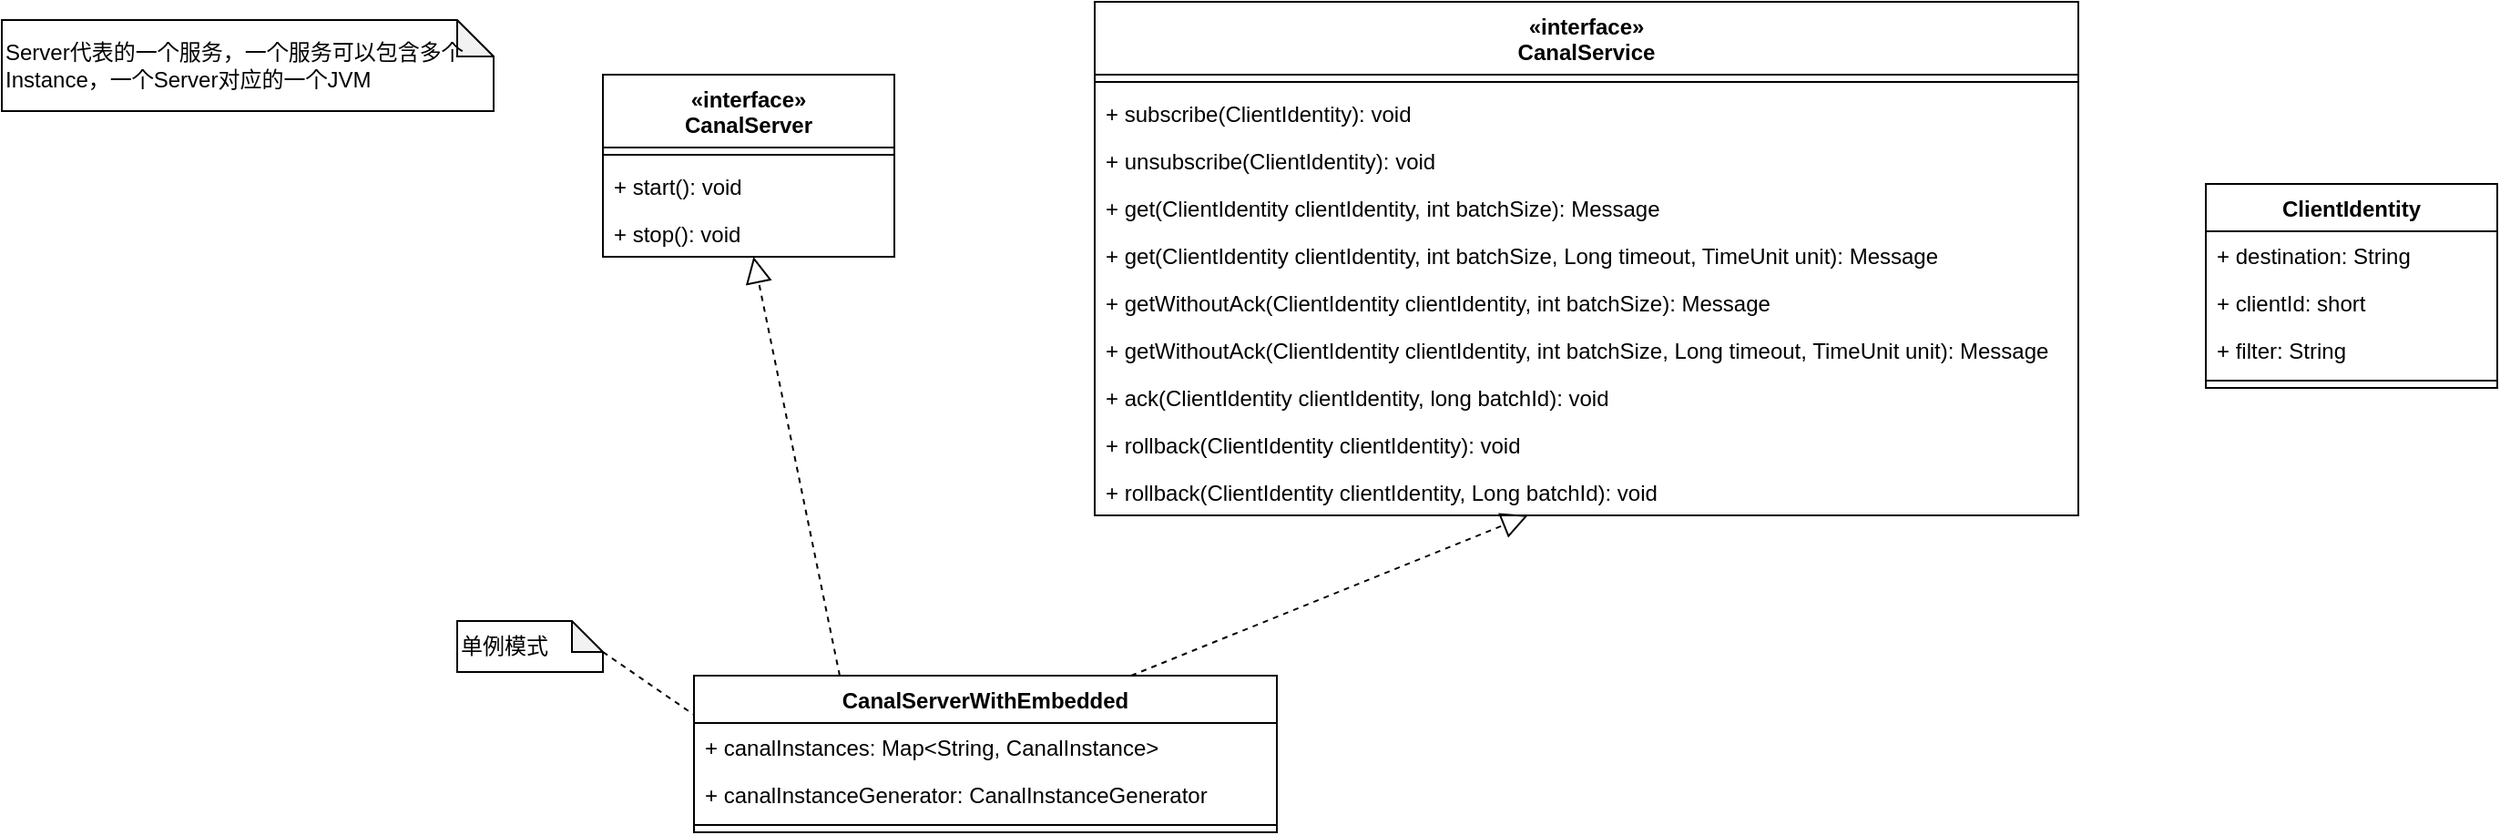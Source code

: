 <mxfile version="17.4.6" type="github" pages="5">
  <diagram id="R_25eIr-uC2ZRvStS-v8" name="Server">
    <mxGraphModel dx="1298" dy="811" grid="1" gridSize="10" guides="1" tooltips="1" connect="1" arrows="1" fold="1" page="1" pageScale="1" pageWidth="827" pageHeight="1169" math="0" shadow="0">
      <root>
        <mxCell id="0" />
        <mxCell id="1" parent="0" />
        <mxCell id="-ukDwAm1-Ge4AT8nyrHE-1" value="Server代表的一个服务，一个服务可以包含多个 Instance，一个Server对应的一个JVM" style="shape=note;whiteSpace=wrap;html=1;backgroundOutline=1;darkOpacity=0.05;align=left;size=20;" parent="1" vertex="1">
          <mxGeometry x="10" y="10" width="270" height="50" as="geometry" />
        </mxCell>
        <mxCell id="_NtFmrB11LaUmFkltr-t-4" value="«interface»&#xa;CanalServer" style="swimlane;fontStyle=1;align=center;verticalAlign=top;childLayout=stackLayout;horizontal=1;startSize=40;horizontalStack=0;resizeParent=1;resizeParentMax=0;resizeLast=0;collapsible=1;marginBottom=0;" parent="1" vertex="1">
          <mxGeometry x="340" y="40" width="160" height="100" as="geometry">
            <mxRectangle x="330" y="220" width="100" height="26" as="alternateBounds" />
          </mxGeometry>
        </mxCell>
        <mxCell id="_NtFmrB11LaUmFkltr-t-6" value="" style="line;strokeWidth=1;fillColor=none;align=left;verticalAlign=middle;spacingTop=-1;spacingLeft=3;spacingRight=3;rotatable=0;labelPosition=right;points=[];portConstraint=eastwest;" parent="_NtFmrB11LaUmFkltr-t-4" vertex="1">
          <mxGeometry y="40" width="160" height="8" as="geometry" />
        </mxCell>
        <mxCell id="_NtFmrB11LaUmFkltr-t-7" value="+ start(): void" style="text;strokeColor=none;fillColor=none;align=left;verticalAlign=top;spacingLeft=4;spacingRight=4;overflow=hidden;rotatable=0;points=[[0,0.5],[1,0.5]];portConstraint=eastwest;" parent="_NtFmrB11LaUmFkltr-t-4" vertex="1">
          <mxGeometry y="48" width="160" height="26" as="geometry" />
        </mxCell>
        <mxCell id="_NtFmrB11LaUmFkltr-t-8" value="+ stop(): void" style="text;strokeColor=none;fillColor=none;align=left;verticalAlign=top;spacingLeft=4;spacingRight=4;overflow=hidden;rotatable=0;points=[[0,0.5],[1,0.5]];portConstraint=eastwest;" parent="_NtFmrB11LaUmFkltr-t-4" vertex="1">
          <mxGeometry y="74" width="160" height="26" as="geometry" />
        </mxCell>
        <mxCell id="_NtFmrB11LaUmFkltr-t-9" value="ClientIdentity" style="swimlane;fontStyle=1;align=center;verticalAlign=top;childLayout=stackLayout;horizontal=1;startSize=26;horizontalStack=0;resizeParent=1;resizeParentMax=0;resizeLast=0;collapsible=1;marginBottom=0;" parent="1" vertex="1">
          <mxGeometry x="1220" y="100" width="160" height="112" as="geometry" />
        </mxCell>
        <mxCell id="_NtFmrB11LaUmFkltr-t-10" value="+ destination: String" style="text;strokeColor=none;fillColor=none;align=left;verticalAlign=top;spacingLeft=4;spacingRight=4;overflow=hidden;rotatable=0;points=[[0,0.5],[1,0.5]];portConstraint=eastwest;" parent="_NtFmrB11LaUmFkltr-t-9" vertex="1">
          <mxGeometry y="26" width="160" height="26" as="geometry" />
        </mxCell>
        <mxCell id="_NtFmrB11LaUmFkltr-t-24" value="+ clientId: short" style="text;strokeColor=none;fillColor=none;align=left;verticalAlign=top;spacingLeft=4;spacingRight=4;overflow=hidden;rotatable=0;points=[[0,0.5],[1,0.5]];portConstraint=eastwest;" parent="_NtFmrB11LaUmFkltr-t-9" vertex="1">
          <mxGeometry y="52" width="160" height="26" as="geometry" />
        </mxCell>
        <mxCell id="_NtFmrB11LaUmFkltr-t-25" value="+ filter: String" style="text;strokeColor=none;fillColor=none;align=left;verticalAlign=top;spacingLeft=4;spacingRight=4;overflow=hidden;rotatable=0;points=[[0,0.5],[1,0.5]];portConstraint=eastwest;" parent="_NtFmrB11LaUmFkltr-t-9" vertex="1">
          <mxGeometry y="78" width="160" height="26" as="geometry" />
        </mxCell>
        <mxCell id="_NtFmrB11LaUmFkltr-t-11" value="" style="line;strokeWidth=1;fillColor=none;align=left;verticalAlign=middle;spacingTop=-1;spacingLeft=3;spacingRight=3;rotatable=0;labelPosition=right;points=[];portConstraint=eastwest;" parent="_NtFmrB11LaUmFkltr-t-9" vertex="1">
          <mxGeometry y="104" width="160" height="8" as="geometry" />
        </mxCell>
        <mxCell id="_NtFmrB11LaUmFkltr-t-13" value="«interface»&#xa;CanalService" style="swimlane;fontStyle=1;align=center;verticalAlign=top;childLayout=stackLayout;horizontal=1;startSize=40;horizontalStack=0;resizeParent=1;resizeParentMax=0;resizeLast=0;collapsible=1;marginBottom=0;" parent="1" vertex="1">
          <mxGeometry x="610" width="540" height="282" as="geometry">
            <mxRectangle x="330" y="220" width="100" height="26" as="alternateBounds" />
          </mxGeometry>
        </mxCell>
        <mxCell id="_NtFmrB11LaUmFkltr-t-14" value="" style="line;strokeWidth=1;fillColor=none;align=left;verticalAlign=middle;spacingTop=-1;spacingLeft=3;spacingRight=3;rotatable=0;labelPosition=right;points=[];portConstraint=eastwest;" parent="_NtFmrB11LaUmFkltr-t-13" vertex="1">
          <mxGeometry y="40" width="540" height="8" as="geometry" />
        </mxCell>
        <mxCell id="_NtFmrB11LaUmFkltr-t-15" value="+ subscribe(ClientIdentity): void" style="text;strokeColor=none;fillColor=none;align=left;verticalAlign=top;spacingLeft=4;spacingRight=4;overflow=hidden;rotatable=0;points=[[0,0.5],[1,0.5]];portConstraint=eastwest;" parent="_NtFmrB11LaUmFkltr-t-13" vertex="1">
          <mxGeometry y="48" width="540" height="26" as="geometry" />
        </mxCell>
        <mxCell id="_NtFmrB11LaUmFkltr-t-16" value="+ unsubscribe(ClientIdentity): void" style="text;strokeColor=none;fillColor=none;align=left;verticalAlign=top;spacingLeft=4;spacingRight=4;overflow=hidden;rotatable=0;points=[[0,0.5],[1,0.5]];portConstraint=eastwest;" parent="_NtFmrB11LaUmFkltr-t-13" vertex="1">
          <mxGeometry y="74" width="540" height="26" as="geometry" />
        </mxCell>
        <mxCell id="_NtFmrB11LaUmFkltr-t-17" value="+ get(ClientIdentity clientIdentity, int batchSize): Message" style="text;strokeColor=none;fillColor=none;align=left;verticalAlign=top;spacingLeft=4;spacingRight=4;overflow=hidden;rotatable=0;points=[[0,0.5],[1,0.5]];portConstraint=eastwest;" parent="_NtFmrB11LaUmFkltr-t-13" vertex="1">
          <mxGeometry y="100" width="540" height="26" as="geometry" />
        </mxCell>
        <mxCell id="_NtFmrB11LaUmFkltr-t-18" value="+ get(ClientIdentity clientIdentity, int batchSize, Long timeout, TimeUnit unit): Message" style="text;strokeColor=none;fillColor=none;align=left;verticalAlign=top;spacingLeft=4;spacingRight=4;overflow=hidden;rotatable=0;points=[[0,0.5],[1,0.5]];portConstraint=eastwest;" parent="_NtFmrB11LaUmFkltr-t-13" vertex="1">
          <mxGeometry y="126" width="540" height="26" as="geometry" />
        </mxCell>
        <mxCell id="_NtFmrB11LaUmFkltr-t-19" value="+ getWithoutAck(ClientIdentity clientIdentity, int batchSize): Message" style="text;strokeColor=none;fillColor=none;align=left;verticalAlign=top;spacingLeft=4;spacingRight=4;overflow=hidden;rotatable=0;points=[[0,0.5],[1,0.5]];portConstraint=eastwest;" parent="_NtFmrB11LaUmFkltr-t-13" vertex="1">
          <mxGeometry y="152" width="540" height="26" as="geometry" />
        </mxCell>
        <mxCell id="_NtFmrB11LaUmFkltr-t-20" value="+ getWithoutAck(ClientIdentity clientIdentity, int batchSize, Long timeout, TimeUnit unit): Message" style="text;strokeColor=none;fillColor=none;align=left;verticalAlign=top;spacingLeft=4;spacingRight=4;overflow=hidden;rotatable=0;points=[[0,0.5],[1,0.5]];portConstraint=eastwest;" parent="_NtFmrB11LaUmFkltr-t-13" vertex="1">
          <mxGeometry y="178" width="540" height="26" as="geometry" />
        </mxCell>
        <mxCell id="_NtFmrB11LaUmFkltr-t-21" value="+ ack(ClientIdentity clientIdentity, long batchId): void" style="text;strokeColor=none;fillColor=none;align=left;verticalAlign=top;spacingLeft=4;spacingRight=4;overflow=hidden;rotatable=0;points=[[0,0.5],[1,0.5]];portConstraint=eastwest;" parent="_NtFmrB11LaUmFkltr-t-13" vertex="1">
          <mxGeometry y="204" width="540" height="26" as="geometry" />
        </mxCell>
        <mxCell id="_NtFmrB11LaUmFkltr-t-22" value="+ rollback(ClientIdentity clientIdentity): void" style="text;strokeColor=none;fillColor=none;align=left;verticalAlign=top;spacingLeft=4;spacingRight=4;overflow=hidden;rotatable=0;points=[[0,0.5],[1,0.5]];portConstraint=eastwest;" parent="_NtFmrB11LaUmFkltr-t-13" vertex="1">
          <mxGeometry y="230" width="540" height="26" as="geometry" />
        </mxCell>
        <mxCell id="_NtFmrB11LaUmFkltr-t-23" value="+ rollback(ClientIdentity clientIdentity, Long batchId): void" style="text;strokeColor=none;fillColor=none;align=left;verticalAlign=top;spacingLeft=4;spacingRight=4;overflow=hidden;rotatable=0;points=[[0,0.5],[1,0.5]];portConstraint=eastwest;" parent="_NtFmrB11LaUmFkltr-t-13" vertex="1">
          <mxGeometry y="256" width="540" height="26" as="geometry" />
        </mxCell>
        <mxCell id="_NtFmrB11LaUmFkltr-t-26" value="CanalServerWithEmbedded" style="swimlane;fontStyle=1;align=center;verticalAlign=top;childLayout=stackLayout;horizontal=1;startSize=26;horizontalStack=0;resizeParent=1;resizeParentMax=0;resizeLast=0;collapsible=1;marginBottom=0;" parent="1" vertex="1">
          <mxGeometry x="390" y="370" width="320" height="86" as="geometry" />
        </mxCell>
        <mxCell id="_NtFmrB11LaUmFkltr-t-27" value="+ canalInstances: Map&lt;String, CanalInstance&gt;" style="text;strokeColor=none;fillColor=none;align=left;verticalAlign=top;spacingLeft=4;spacingRight=4;overflow=hidden;rotatable=0;points=[[0,0.5],[1,0.5]];portConstraint=eastwest;" parent="_NtFmrB11LaUmFkltr-t-26" vertex="1">
          <mxGeometry y="26" width="320" height="26" as="geometry" />
        </mxCell>
        <mxCell id="rXtcz2h3pWKrgmLWcp3U-3" value="+ canalInstanceGenerator: CanalInstanceGenerator" style="text;strokeColor=none;fillColor=none;align=left;verticalAlign=top;spacingLeft=4;spacingRight=4;overflow=hidden;rotatable=0;points=[[0,0.5],[1,0.5]];portConstraint=eastwest;" parent="_NtFmrB11LaUmFkltr-t-26" vertex="1">
          <mxGeometry y="52" width="320" height="26" as="geometry" />
        </mxCell>
        <mxCell id="_NtFmrB11LaUmFkltr-t-28" value="" style="line;strokeWidth=1;fillColor=none;align=left;verticalAlign=middle;spacingTop=-1;spacingLeft=3;spacingRight=3;rotatable=0;labelPosition=right;points=[];portConstraint=eastwest;" parent="_NtFmrB11LaUmFkltr-t-26" vertex="1">
          <mxGeometry y="78" width="320" height="8" as="geometry" />
        </mxCell>
        <mxCell id="rXtcz2h3pWKrgmLWcp3U-1" value="" style="endArrow=block;dashed=1;endFill=0;endSize=12;html=1;rounded=0;exitX=0.25;exitY=0;exitDx=0;exitDy=0;" parent="1" source="_NtFmrB11LaUmFkltr-t-26" target="_NtFmrB11LaUmFkltr-t-8" edge="1">
          <mxGeometry width="160" relative="1" as="geometry">
            <mxPoint x="510" y="310" as="sourcePoint" />
            <mxPoint x="670" y="310" as="targetPoint" />
          </mxGeometry>
        </mxCell>
        <mxCell id="rXtcz2h3pWKrgmLWcp3U-2" value="" style="endArrow=block;dashed=1;endFill=0;endSize=12;html=1;rounded=0;exitX=0.75;exitY=0;exitDx=0;exitDy=0;" parent="1" source="_NtFmrB11LaUmFkltr-t-26" target="_NtFmrB11LaUmFkltr-t-23" edge="1">
          <mxGeometry width="160" relative="1" as="geometry">
            <mxPoint x="520" y="320" as="sourcePoint" />
            <mxPoint x="840" y="350" as="targetPoint" />
          </mxGeometry>
        </mxCell>
        <mxCell id="rXtcz2h3pWKrgmLWcp3U-4" value="单例模式" style="shape=note;whiteSpace=wrap;html=1;backgroundOutline=1;darkOpacity=0.05;align=left;size=17;" parent="1" vertex="1">
          <mxGeometry x="260" y="340" width="80" height="28" as="geometry" />
        </mxCell>
        <mxCell id="rXtcz2h3pWKrgmLWcp3U-5" value="" style="endArrow=none;dashed=1;html=1;rounded=0;entryX=0;entryY=0.25;entryDx=0;entryDy=0;exitX=0;exitY=0;exitDx=80;exitDy=17;exitPerimeter=0;" parent="1" source="rXtcz2h3pWKrgmLWcp3U-4" target="_NtFmrB11LaUmFkltr-t-26" edge="1">
          <mxGeometry width="50" height="50" relative="1" as="geometry">
            <mxPoint x="410" y="310" as="sourcePoint" />
            <mxPoint x="460" y="260" as="targetPoint" />
          </mxGeometry>
        </mxCell>
      </root>
    </mxGraphModel>
  </diagram>
  <diagram id="-Vd5pMnDtLKlJd5kKs-O" name="Instance">
    <mxGraphModel dx="2163" dy="1352" grid="1" gridSize="10" guides="1" tooltips="1" connect="1" arrows="1" fold="1" page="1" pageScale="1" pageWidth="827" pageHeight="1169" background="none" math="0" shadow="0">
      <root>
        <mxCell id="0" />
        <mxCell id="1" parent="0" />
        <mxCell id="iQ8inKgUXQBIBoKRJy8k-1" value="Intsance&amp;nbsp;代表单个canal实例，比如一个destination会独立一个实例，每一个实例对应一个数据的监听，大体包含 parse-&amp;gt;sink-&amp;gt;store 三个过程， 同时还会维护一些元数据管理" style="shape=note;whiteSpace=wrap;html=1;backgroundOutline=1;darkOpacity=0.05;align=left;size=21;verticalAlign=bottom;" parent="1" vertex="1">
          <mxGeometry x="20" y="15" width="280" height="80" as="geometry" />
        </mxCell>
        <mxCell id="zkr-3ipXMRZv6EVP7O40-126" style="edgeStyle=orthogonalEdgeStyle;rounded=0;sketch=0;orthogonalLoop=1;jettySize=auto;html=1;fontSize=12;fontColor=#000000;strokeColor=#000000;strokeWidth=1;fillColor=#BC6C25;" parent="1" source="iQ8inKgUXQBIBoKRJy8k-2" target="iQ8inKgUXQBIBoKRJy8k-5" edge="1">
          <mxGeometry relative="1" as="geometry" />
        </mxCell>
        <mxCell id="iQ8inKgUXQBIBoKRJy8k-2" value="MySQL&lt;br&gt;DB" style="shape=cylinder3;whiteSpace=wrap;html=1;boundedLbl=1;backgroundOutline=1;size=8.5;fillColor=#f8cecc;strokeColor=#b85450;gradientColor=#ea6b66;" parent="1" vertex="1">
          <mxGeometry x="860" y="1630" width="70" height="60" as="geometry" />
        </mxCell>
        <mxCell id="iQ8inKgUXQBIBoKRJy8k-6" value="" style="group" parent="1" vertex="1" connectable="0">
          <mxGeometry x="714.5" y="1379" width="110" height="80" as="geometry" />
        </mxCell>
        <mxCell id="iQ8inKgUXQBIBoKRJy8k-3" value="" style="shape=document;whiteSpace=wrap;html=1;boundedLbl=1;" parent="iQ8inKgUXQBIBoKRJy8k-6" vertex="1">
          <mxGeometry width="90" height="60" as="geometry" />
        </mxCell>
        <mxCell id="iQ8inKgUXQBIBoKRJy8k-4" value="" style="shape=document;whiteSpace=wrap;html=1;boundedLbl=1;" parent="iQ8inKgUXQBIBoKRJy8k-6" vertex="1">
          <mxGeometry x="10" y="10" width="90" height="60" as="geometry" />
        </mxCell>
        <mxCell id="iQ8inKgUXQBIBoKRJy8k-5" value="Binlog" style="shape=document;whiteSpace=wrap;html=1;boundedLbl=1;" parent="iQ8inKgUXQBIBoKRJy8k-6" vertex="1">
          <mxGeometry x="20" y="20" width="90" height="60" as="geometry" />
        </mxCell>
        <mxCell id="iQ8inKgUXQBIBoKRJy8k-11" value="«interface»&lt;br&gt;&lt;b&gt;CanalInstance&lt;/b&gt;" style="html=1;" parent="1" vertex="1">
          <mxGeometry x="470" y="10" width="110" height="50" as="geometry" />
        </mxCell>
        <mxCell id="iQ8inKgUXQBIBoKRJy8k-13" value="«interface»&lt;br&gt;&lt;b&gt;CanalInstanceGenerator&lt;/b&gt;" style="html=1;" parent="1" vertex="1">
          <mxGeometry x="870" y="15" width="170" height="50" as="geometry" />
        </mxCell>
        <mxCell id="iQ8inKgUXQBIBoKRJy8k-14" value="AbstractCanalInstance" style="swimlane;fontStyle=1;align=center;verticalAlign=top;childLayout=stackLayout;horizontal=1;startSize=26;horizontalStack=0;resizeParent=1;resizeParentMax=0;resizeLast=0;collapsible=1;marginBottom=0;" parent="1" vertex="1">
          <mxGeometry x="412.5" y="90" width="225" height="216" as="geometry">
            <mxRectangle x="420" y="330" width="160" height="26" as="alternateBounds" />
          </mxGeometry>
        </mxCell>
        <mxCell id="iQ8inKgUXQBIBoKRJy8k-33" value="# destination: String" style="text;strokeColor=none;fillColor=none;align=left;verticalAlign=top;spacingLeft=4;spacingRight=4;overflow=hidden;rotatable=0;points=[[0,0.5],[1,0.5]];portConstraint=eastwest;" parent="iQ8inKgUXQBIBoKRJy8k-14" vertex="1">
          <mxGeometry y="26" width="225" height="26" as="geometry" />
        </mxCell>
        <mxCell id="iQ8inKgUXQBIBoKRJy8k-34" value="# eventStore: CanalEventStore&lt;Event&gt;" style="text;strokeColor=none;fillColor=none;align=left;verticalAlign=top;spacingLeft=4;spacingRight=4;overflow=hidden;rotatable=0;points=[[0,0.5],[1,0.5]];portConstraint=eastwest;" parent="iQ8inKgUXQBIBoKRJy8k-14" vertex="1">
          <mxGeometry y="52" width="225" height="26" as="geometry" />
        </mxCell>
        <mxCell id="iQ8inKgUXQBIBoKRJy8k-40" value="# eventParser: CanalEventParser" style="text;strokeColor=none;fillColor=none;align=left;verticalAlign=top;spacingLeft=4;spacingRight=4;overflow=hidden;rotatable=0;points=[[0,0.5],[1,0.5]];portConstraint=eastwest;" parent="iQ8inKgUXQBIBoKRJy8k-14" vertex="1">
          <mxGeometry y="78" width="225" height="26" as="geometry" />
        </mxCell>
        <mxCell id="iQ8inKgUXQBIBoKRJy8k-39" value="# eventSink: CanalEventSink&lt;List&lt;CanalEntry.Entry&gt;&gt;" style="text;strokeColor=none;fillColor=none;align=left;verticalAlign=top;spacingLeft=4;spacingRight=4;overflow=hidden;rotatable=0;points=[[0,0.5],[1,0.5]];portConstraint=eastwest;" parent="iQ8inKgUXQBIBoKRJy8k-14" vertex="1">
          <mxGeometry y="104" width="225" height="26" as="geometry" />
        </mxCell>
        <mxCell id="iQ8inKgUXQBIBoKRJy8k-38" value="# metaManager: CanalMetaManager" style="text;strokeColor=none;fillColor=none;align=left;verticalAlign=top;spacingLeft=4;spacingRight=4;overflow=hidden;rotatable=0;points=[[0,0.5],[1,0.5]];portConstraint=eastwest;" parent="iQ8inKgUXQBIBoKRJy8k-14" vertex="1">
          <mxGeometry y="130" width="225" height="26" as="geometry" />
        </mxCell>
        <mxCell id="iQ8inKgUXQBIBoKRJy8k-37" value="# alarmHandler: CanalAlarmHandler" style="text;strokeColor=none;fillColor=none;align=left;verticalAlign=top;spacingLeft=4;spacingRight=4;overflow=hidden;rotatable=0;points=[[0,0.5],[1,0.5]];portConstraint=eastwest;" parent="iQ8inKgUXQBIBoKRJy8k-14" vertex="1">
          <mxGeometry y="156" width="225" height="26" as="geometry" />
        </mxCell>
        <mxCell id="iQ8inKgUXQBIBoKRJy8k-35" value="# mqConfig : CanalMQConfig" style="text;strokeColor=none;fillColor=none;align=left;verticalAlign=top;spacingLeft=4;spacingRight=4;overflow=hidden;rotatable=0;points=[[0,0.5],[1,0.5]];portConstraint=eastwest;" parent="iQ8inKgUXQBIBoKRJy8k-14" vertex="1">
          <mxGeometry y="182" width="225" height="26" as="geometry" />
        </mxCell>
        <mxCell id="iQ8inKgUXQBIBoKRJy8k-16" value="" style="line;strokeWidth=1;fillColor=none;align=left;verticalAlign=middle;spacingTop=-1;spacingLeft=3;spacingRight=3;rotatable=0;labelPosition=right;points=[];portConstraint=eastwest;" parent="iQ8inKgUXQBIBoKRJy8k-14" vertex="1">
          <mxGeometry y="208" width="225" height="8" as="geometry" />
        </mxCell>
        <mxCell id="iQ8inKgUXQBIBoKRJy8k-18" value="" style="endArrow=block;dashed=1;endFill=0;endSize=12;html=1;rounded=0;entryX=0.5;entryY=1;entryDx=0;entryDy=0;exitX=0.5;exitY=0;exitDx=0;exitDy=0;" parent="1" source="iQ8inKgUXQBIBoKRJy8k-14" target="iQ8inKgUXQBIBoKRJy8k-11" edge="1">
          <mxGeometry width="160" relative="1" as="geometry">
            <mxPoint x="510" y="470" as="sourcePoint" />
            <mxPoint x="670" y="470" as="targetPoint" />
          </mxGeometry>
        </mxCell>
        <mxCell id="iQ8inKgUXQBIBoKRJy8k-19" value="Extends" style="endArrow=block;endSize=16;endFill=0;html=1;rounded=0;exitX=0.5;exitY=0;exitDx=0;exitDy=0;entryX=0.75;entryY=1;entryDx=0;entryDy=0;" parent="1" source="iQ8inKgUXQBIBoKRJy8k-20" target="iQ8inKgUXQBIBoKRJy8k-14" edge="1">
          <mxGeometry width="160" relative="1" as="geometry">
            <mxPoint x="420" y="370" as="sourcePoint" />
            <mxPoint x="520" y="190" as="targetPoint" />
          </mxGeometry>
        </mxCell>
        <mxCell id="iQ8inKgUXQBIBoKRJy8k-20" value="CanalInstanceWithSpring" style="swimlane;fontStyle=1;align=center;verticalAlign=top;childLayout=stackLayout;horizontal=1;startSize=26;horizontalStack=0;resizeParent=1;resizeParentMax=0;resizeLast=0;collapsible=1;marginBottom=0;" parent="1" vertex="1">
          <mxGeometry x="540" y="380" width="200" height="34" as="geometry" />
        </mxCell>
        <mxCell id="iQ8inKgUXQBIBoKRJy8k-22" value="" style="line;strokeWidth=1;fillColor=none;align=left;verticalAlign=middle;spacingTop=-1;spacingLeft=3;spacingRight=3;rotatable=0;labelPosition=right;points=[];portConstraint=eastwest;" parent="iQ8inKgUXQBIBoKRJy8k-20" vertex="1">
          <mxGeometry y="26" width="200" height="8" as="geometry" />
        </mxCell>
        <mxCell id="iQ8inKgUXQBIBoKRJy8k-24" value="CanalInstanceWithManager" style="swimlane;fontStyle=1;align=center;verticalAlign=top;childLayout=stackLayout;horizontal=1;startSize=26;horizontalStack=0;resizeParent=1;resizeParentMax=0;resizeLast=0;collapsible=1;marginBottom=0;" parent="1" vertex="1">
          <mxGeometry x="314" y="380" width="200" height="34" as="geometry" />
        </mxCell>
        <mxCell id="iQ8inKgUXQBIBoKRJy8k-25" value="" style="line;strokeWidth=1;fillColor=none;align=left;verticalAlign=middle;spacingTop=-1;spacingLeft=3;spacingRight=3;rotatable=0;labelPosition=right;points=[];portConstraint=eastwest;" parent="iQ8inKgUXQBIBoKRJy8k-24" vertex="1">
          <mxGeometry y="26" width="200" height="8" as="geometry" />
        </mxCell>
        <mxCell id="iQ8inKgUXQBIBoKRJy8k-26" value="Extends" style="endArrow=block;endSize=16;endFill=0;html=1;rounded=0;exitX=0.5;exitY=0;exitDx=0;exitDy=0;entryX=0.25;entryY=1;entryDx=0;entryDy=0;" parent="1" source="iQ8inKgUXQBIBoKRJy8k-24" target="iQ8inKgUXQBIBoKRJy8k-14" edge="1">
          <mxGeometry width="160" relative="1" as="geometry">
            <mxPoint x="410" y="260" as="sourcePoint" />
            <mxPoint x="470" y="190" as="targetPoint" />
          </mxGeometry>
        </mxCell>
        <mxCell id="iQ8inKgUXQBIBoKRJy8k-27" value="PlainCanalInstanceGenerator" style="swimlane;fontStyle=1;align=center;verticalAlign=top;childLayout=stackLayout;horizontal=1;startSize=26;horizontalStack=0;resizeParent=1;resizeParentMax=0;resizeLast=0;collapsible=1;marginBottom=0;" parent="1" vertex="1">
          <mxGeometry x="740" y="212" width="200" height="34" as="geometry" />
        </mxCell>
        <mxCell id="iQ8inKgUXQBIBoKRJy8k-28" value="" style="line;strokeWidth=1;fillColor=none;align=left;verticalAlign=middle;spacingTop=-1;spacingLeft=3;spacingRight=3;rotatable=0;labelPosition=right;points=[];portConstraint=eastwest;" parent="iQ8inKgUXQBIBoKRJy8k-27" vertex="1">
          <mxGeometry y="26" width="200" height="8" as="geometry" />
        </mxCell>
        <mxCell id="iQ8inKgUXQBIBoKRJy8k-29" value="SpringCanalInstanceGenerator" style="swimlane;fontStyle=1;align=center;verticalAlign=top;childLayout=stackLayout;horizontal=1;startSize=34;horizontalStack=0;resizeParent=1;resizeParentMax=0;resizeLast=0;collapsible=1;marginBottom=0;" parent="1" vertex="1">
          <mxGeometry x="970" y="208" width="200" height="42" as="geometry" />
        </mxCell>
        <mxCell id="iQ8inKgUXQBIBoKRJy8k-30" value="" style="line;strokeWidth=1;fillColor=none;align=left;verticalAlign=middle;spacingTop=-1;spacingLeft=3;spacingRight=3;rotatable=0;labelPosition=right;points=[];portConstraint=eastwest;" parent="iQ8inKgUXQBIBoKRJy8k-29" vertex="1">
          <mxGeometry y="34" width="200" height="8" as="geometry" />
        </mxCell>
        <mxCell id="iQ8inKgUXQBIBoKRJy8k-31" value="" style="endArrow=block;dashed=1;endFill=0;endSize=12;html=1;rounded=0;entryX=0.25;entryY=1;entryDx=0;entryDy=0;exitX=0.5;exitY=0;exitDx=0;exitDy=0;" parent="1" source="iQ8inKgUXQBIBoKRJy8k-27" target="iQ8inKgUXQBIBoKRJy8k-13" edge="1">
          <mxGeometry width="160" relative="1" as="geometry">
            <mxPoint x="505" y="140" as="sourcePoint" />
            <mxPoint x="505" y="75" as="targetPoint" />
          </mxGeometry>
        </mxCell>
        <mxCell id="iQ8inKgUXQBIBoKRJy8k-32" value="" style="endArrow=block;dashed=1;endFill=0;endSize=12;html=1;rounded=0;entryX=0.75;entryY=1;entryDx=0;entryDy=0;exitX=0.5;exitY=0;exitDx=0;exitDy=0;" parent="1" source="iQ8inKgUXQBIBoKRJy8k-29" target="iQ8inKgUXQBIBoKRJy8k-13" edge="1">
          <mxGeometry width="160" relative="1" as="geometry">
            <mxPoint x="840" y="250" as="sourcePoint" />
            <mxPoint x="962.5" y="75" as="targetPoint" />
          </mxGeometry>
        </mxCell>
        <mxCell id="iQ8inKgUXQBIBoKRJy8k-46" value="&amp;nbsp; 启动流程" style="rounded=0;whiteSpace=wrap;html=1;align=left;verticalAlign=top;fillColor=none;strokeWidth=3;dashed=1;strokeColor=#A9C4EB;" parent="1" vertex="1">
          <mxGeometry x="217.5" y="540" width="1540" height="210" as="geometry" />
        </mxCell>
        <mxCell id="iQ8inKgUXQBIBoKRJy8k-49" style="edgeStyle=orthogonalEdgeStyle;rounded=0;orthogonalLoop=1;jettySize=auto;html=1;" parent="1" source="iQ8inKgUXQBIBoKRJy8k-47" target="iQ8inKgUXQBIBoKRJy8k-48" edge="1">
          <mxGeometry relative="1" as="geometry" />
        </mxCell>
        <mxCell id="iQ8inKgUXQBIBoKRJy8k-47" value="启动元数据管理&lt;br&gt;MetaManager" style="rounded=1;whiteSpace=wrap;html=1;strokeColor=#000000;strokeWidth=1;fillColor=default;" parent="1" vertex="1">
          <mxGeometry x="257.5" y="615" width="120" height="60" as="geometry" />
        </mxCell>
        <mxCell id="iQ8inKgUXQBIBoKRJy8k-51" value="" style="edgeStyle=orthogonalEdgeStyle;rounded=0;orthogonalLoop=1;jettySize=auto;html=1;" parent="1" source="iQ8inKgUXQBIBoKRJy8k-48" target="iQ8inKgUXQBIBoKRJy8k-50" edge="1">
          <mxGeometry relative="1" as="geometry" />
        </mxCell>
        <mxCell id="iQ8inKgUXQBIBoKRJy8k-48" value="启动报警处理器&lt;br&gt;AlarmHandler" style="rounded=1;whiteSpace=wrap;html=1;strokeColor=#000000;strokeWidth=1;fillColor=default;" parent="1" vertex="1">
          <mxGeometry x="417.5" y="615" width="120" height="60" as="geometry" />
        </mxCell>
        <mxCell id="iQ8inKgUXQBIBoKRJy8k-54" style="edgeStyle=orthogonalEdgeStyle;rounded=0;orthogonalLoop=1;jettySize=auto;html=1;" parent="1" source="iQ8inKgUXQBIBoKRJy8k-50" target="iQ8inKgUXQBIBoKRJy8k-52" edge="1">
          <mxGeometry relative="1" as="geometry" />
        </mxCell>
        <mxCell id="iQ8inKgUXQBIBoKRJy8k-50" value="启动事件存储器&lt;br&gt;EventStore" style="rounded=1;whiteSpace=wrap;html=1;strokeColor=#000000;strokeWidth=1;fillColor=default;" parent="1" vertex="1">
          <mxGeometry x="571.5" y="615" width="120" height="60" as="geometry" />
        </mxCell>
        <mxCell id="iQ8inKgUXQBIBoKRJy8k-56" value="" style="edgeStyle=orthogonalEdgeStyle;rounded=0;orthogonalLoop=1;jettySize=auto;html=1;entryX=0;entryY=0.5;entryDx=0;entryDy=0;" parent="1" source="iQ8inKgUXQBIBoKRJy8k-52" target="iQ8inKgUXQBIBoKRJy8k-55" edge="1">
          <mxGeometry relative="1" as="geometry">
            <mxPoint x="897.5" y="640" as="targetPoint" />
          </mxGeometry>
        </mxCell>
        <mxCell id="iQ8inKgUXQBIBoKRJy8k-52" value="启动EventSink" style="rounded=1;whiteSpace=wrap;html=1;strokeColor=#000000;strokeWidth=1;fillColor=default;" parent="1" vertex="1">
          <mxGeometry x="727.5" y="615" width="120" height="60" as="geometry" />
        </mxCell>
        <mxCell id="iQ8inKgUXQBIBoKRJy8k-55" value="" style="rounded=1;whiteSpace=wrap;html=1;strokeColor=#000000;strokeWidth=1;fillColor=default;" parent="1" vertex="1">
          <mxGeometry x="897.5" y="562.5" width="840" height="165" as="geometry" />
        </mxCell>
        <mxCell id="iQ8inKgUXQBIBoKRJy8k-69" style="edgeStyle=orthogonalEdgeStyle;rounded=0;orthogonalLoop=1;jettySize=auto;html=1;" parent="1" source="iQ8inKgUXQBIBoKRJy8k-53" target="iQ8inKgUXQBIBoKRJy8k-68" edge="1">
          <mxGeometry relative="1" as="geometry" />
        </mxCell>
        <mxCell id="iQ8inKgUXQBIBoKRJy8k-53" value="启动EventParser&lt;br&gt;调用start" style="rounded=1;whiteSpace=wrap;html=1;strokeColor=#000000;strokeWidth=1;fillColor=default;" parent="1" vertex="1">
          <mxGeometry x="1247.5" y="615" width="110" height="55" as="geometry" />
        </mxCell>
        <mxCell id="iQ8inKgUXQBIBoKRJy8k-58" value="EventParser启动前处理" style="rounded=1;whiteSpace=wrap;html=1;strokeColor=#000000;strokeWidth=1;fillColor=default;verticalAlign=top;" parent="1" vertex="1">
          <mxGeometry x="917.5" y="567.5" width="300" height="150" as="geometry" />
        </mxCell>
        <mxCell id="iQ8inKgUXQBIBoKRJy8k-59" value="初始化单个EventParser" style="rounded=1;whiteSpace=wrap;html=1;strokeColor=#000000;strokeWidth=1;fillColor=default;" parent="1" vertex="1">
          <mxGeometry x="1097.5" y="593.5" width="110" height="55" as="geometry" />
        </mxCell>
        <mxCell id="iQ8inKgUXQBIBoKRJy8k-61" style="edgeStyle=orthogonalEdgeStyle;rounded=0;orthogonalLoop=1;jettySize=auto;html=1;entryX=0;entryY=0.5;entryDx=0;entryDy=0;" parent="1" source="iQ8inKgUXQBIBoKRJy8k-60" target="iQ8inKgUXQBIBoKRJy8k-59" edge="1">
          <mxGeometry relative="1" as="geometry" />
        </mxCell>
        <mxCell id="iQ8inKgUXQBIBoKRJy8k-62" value="否" style="edgeLabel;html=1;align=center;verticalAlign=middle;resizable=0;points=[];" parent="iQ8inKgUXQBIBoKRJy8k-61" vertex="1" connectable="0">
          <mxGeometry x="-0.15" y="-1" relative="1" as="geometry">
            <mxPoint y="1" as="offset" />
          </mxGeometry>
        </mxCell>
        <mxCell id="iQ8inKgUXQBIBoKRJy8k-64" style="edgeStyle=orthogonalEdgeStyle;rounded=0;orthogonalLoop=1;jettySize=auto;html=1;entryX=0;entryY=0.5;entryDx=0;entryDy=0;" parent="1" source="iQ8inKgUXQBIBoKRJy8k-60" target="iQ8inKgUXQBIBoKRJy8k-63" edge="1">
          <mxGeometry relative="1" as="geometry" />
        </mxCell>
        <mxCell id="iQ8inKgUXQBIBoKRJy8k-65" value="是" style="edgeLabel;html=1;align=center;verticalAlign=middle;resizable=0;points=[];" parent="iQ8inKgUXQBIBoKRJy8k-64" vertex="1" connectable="0">
          <mxGeometry x="-0.633" y="1" relative="1" as="geometry">
            <mxPoint as="offset" />
          </mxGeometry>
        </mxCell>
        <mxCell id="iQ8inKgUXQBIBoKRJy8k-60" value="是否group" style="rhombus;whiteSpace=wrap;html=1;strokeColor=#000000;strokeWidth=1;fillColor=default;" parent="1" vertex="1">
          <mxGeometry x="927.5" y="601" width="80" height="40" as="geometry" />
        </mxCell>
        <mxCell id="iQ8inKgUXQBIBoKRJy8k-66" style="edgeStyle=orthogonalEdgeStyle;rounded=0;orthogonalLoop=1;jettySize=auto;html=1;exitX=1;exitY=0.5;exitDx=0;exitDy=0;" parent="1" source="iQ8inKgUXQBIBoKRJy8k-63" target="iQ8inKgUXQBIBoKRJy8k-59" edge="1">
          <mxGeometry relative="1" as="geometry" />
        </mxCell>
        <mxCell id="iQ8inKgUXQBIBoKRJy8k-63" value="循环处理所有EventParser" style="rounded=1;whiteSpace=wrap;html=1;strokeColor=#000000;strokeWidth=1;fillColor=default;" parent="1" vertex="1">
          <mxGeometry x="997.5" y="658.5" width="110" height="55" as="geometry" />
        </mxCell>
        <mxCell id="iQ8inKgUXQBIBoKRJy8k-67" value="" style="endArrow=classic;html=1;rounded=0;exitX=1;exitY=0.5;exitDx=0;exitDy=0;" parent="1" source="iQ8inKgUXQBIBoKRJy8k-58" target="iQ8inKgUXQBIBoKRJy8k-53" edge="1">
          <mxGeometry width="50" height="50" relative="1" as="geometry">
            <mxPoint x="1297.5" y="897.5" as="sourcePoint" />
            <mxPoint x="1347.5" y="847.5" as="targetPoint" />
          </mxGeometry>
        </mxCell>
        <mxCell id="iQ8inKgUXQBIBoKRJy8k-68" value="EventParser启动后处理" style="rounded=1;whiteSpace=wrap;html=1;strokeColor=#000000;strokeWidth=1;fillColor=default;verticalAlign=top;" parent="1" vertex="1">
          <mxGeometry x="1387.5" y="597.5" width="300" height="90" as="geometry" />
        </mxCell>
        <mxCell id="iQ8inKgUXQBIBoKRJy8k-70" value="从元数据中获取所有的订阅的信息" style="rounded=1;whiteSpace=wrap;html=1;strokeColor=#000000;strokeWidth=1;fillColor=default;" parent="1" vertex="1">
          <mxGeometry x="1407.5" y="625" width="110" height="55" as="geometry" />
        </mxCell>
        <mxCell id="iQ8inKgUXQBIBoKRJy8k-71" value="循环设置对应的Parser的EventFilter" style="rounded=1;whiteSpace=wrap;html=1;strokeColor=#000000;strokeWidth=1;fillColor=default;" parent="1" vertex="1">
          <mxGeometry x="1567.5" y="625" width="110" height="55" as="geometry" />
        </mxCell>
        <mxCell id="iQ8inKgUXQBIBoKRJy8k-72" value="" style="endArrow=classic;html=1;rounded=0;exitX=1;exitY=0.5;exitDx=0;exitDy=0;" parent="1" source="iQ8inKgUXQBIBoKRJy8k-70" target="iQ8inKgUXQBIBoKRJy8k-71" edge="1">
          <mxGeometry width="50" height="50" relative="1" as="geometry">
            <mxPoint x="1527.5" y="907.5" as="sourcePoint" />
            <mxPoint x="1577.5" y="857.5" as="targetPoint" />
          </mxGeometry>
        </mxCell>
        <mxCell id="pKks7SGFuHbSa8IMB8G8-1" value="Binlog监听及处理流程" style="rounded=0;whiteSpace=wrap;html=1;align=right;verticalAlign=bottom;fillColor=none;strokeWidth=3;dashed=1;strokeColor=#A9C4EB;fontStyle=1;fontSize=19;fontColor=#7EA6E0;" parent="1" vertex="1">
          <mxGeometry x="1110" y="1570" width="2160" height="930" as="geometry" />
        </mxCell>
        <mxCell id="mXWGgP68HbcyL5andyQq-1" value="Parser" style="rounded=0;whiteSpace=wrap;html=1;verticalAlign=bottom;align=right;fontStyle=1;fontSize=15;fillColor=#b0e3e6;strokeColor=#0e8088;" parent="1" vertex="1">
          <mxGeometry x="1150" y="1590" width="1270" height="640" as="geometry" />
        </mxCell>
        <mxCell id="mXWGgP68HbcyL5andyQq-4" style="edgeStyle=orthogonalEdgeStyle;rounded=0;orthogonalLoop=1;jettySize=auto;html=1;exitX=0.25;exitY=0;exitDx=0;exitDy=0;entryX=0.5;entryY=0;entryDx=0;entryDy=0;entryPerimeter=0;" parent="1" source="mXWGgP68HbcyL5andyQq-3" target="iQ8inKgUXQBIBoKRJy8k-2" edge="1">
          <mxGeometry relative="1" as="geometry" />
        </mxCell>
        <mxCell id="mXWGgP68HbcyL5andyQq-6" style="edgeStyle=orthogonalEdgeStyle;rounded=0;orthogonalLoop=1;jettySize=auto;html=1;entryX=1;entryY=0;entryDx=0;entryDy=40.75;entryPerimeter=0;startArrow=none;" parent="1" source="mXWGgP68HbcyL5andyQq-3" target="iQ8inKgUXQBIBoKRJy8k-2" edge="1">
          <mxGeometry relative="1" as="geometry" />
        </mxCell>
        <mxCell id="mXWGgP68HbcyL5andyQq-13" value="" style="edgeStyle=orthogonalEdgeStyle;rounded=0;orthogonalLoop=1;jettySize=auto;html=1;" parent="1" source="mXWGgP68HbcyL5andyQq-3" target="skZgfuYwYM0968JuhX4l-107" edge="1">
          <mxGeometry relative="1" as="geometry">
            <mxPoint x="1330" y="1690" as="targetPoint" />
          </mxGeometry>
        </mxCell>
        <mxCell id="mXWGgP68HbcyL5andyQq-3" value="数据库连接&lt;br&gt;ErosaConnection" style="rounded=1;whiteSpace=wrap;html=1;" parent="1" vertex="1">
          <mxGeometry x="1160" y="1650.5" width="119" height="40" as="geometry" />
        </mxCell>
        <mxCell id="mXWGgP68HbcyL5andyQq-5" value="1. 权限校验，获取数据库连接" style="text;html=1;strokeColor=none;fillColor=none;align=center;verticalAlign=middle;whiteSpace=wrap;rounded=0;" parent="1" vertex="1">
          <mxGeometry x="940" y="1590" width="180" height="30" as="geometry" />
        </mxCell>
        <mxCell id="mXWGgP68HbcyL5andyQq-8" value="2. 发送BINLOG_DUMP" style="text;html=1;strokeColor=none;fillColor=none;align=center;verticalAlign=middle;whiteSpace=wrap;rounded=0;" parent="1" vertex="1">
          <mxGeometry x="960" y="1645" width="180" height="30" as="geometry" />
        </mxCell>
        <mxCell id="mXWGgP68HbcyL5andyQq-10" style="edgeStyle=orthogonalEdgeStyle;rounded=0;orthogonalLoop=1;jettySize=auto;html=1;entryX=0.25;entryY=1;entryDx=0;entryDy=0;exitX=0.5;exitY=1;exitDx=0;exitDy=0;exitPerimeter=0;" parent="1" source="iQ8inKgUXQBIBoKRJy8k-2" target="mXWGgP68HbcyL5andyQq-3" edge="1">
          <mxGeometry relative="1" as="geometry">
            <Array as="points">
              <mxPoint x="895" y="1730" />
              <mxPoint x="1190" y="1730" />
            </Array>
          </mxGeometry>
        </mxCell>
        <mxCell id="mXWGgP68HbcyL5andyQq-11" value="3. 推送Binlog" style="edgeLabel;html=1;align=center;verticalAlign=middle;resizable=0;points=[];" parent="mXWGgP68HbcyL5andyQq-10" vertex="1" connectable="0">
          <mxGeometry x="-0.178" y="1" relative="1" as="geometry">
            <mxPoint as="offset" />
          </mxGeometry>
        </mxCell>
        <mxCell id="mXWGgP68HbcyL5andyQq-91" style="edgeStyle=orthogonalEdgeStyle;rounded=0;orthogonalLoop=1;jettySize=auto;html=1;fontFamily=Helvetica;fontSize=12;fontColor=default;" parent="1" source="mXWGgP68HbcyL5andyQq-12" target="mXWGgP68HbcyL5andyQq-90" edge="1">
          <mxGeometry relative="1" as="geometry" />
        </mxCell>
        <mxCell id="mXWGgP68HbcyL5andyQq-92" value="否" style="edgeLabel;html=1;align=center;verticalAlign=middle;resizable=0;points=[];fontSize=12;fontFamily=Helvetica;fontColor=default;" parent="mXWGgP68HbcyL5andyQq-91" vertex="1" connectable="0">
          <mxGeometry x="-0.315" y="-1" relative="1" as="geometry">
            <mxPoint x="5" as="offset" />
          </mxGeometry>
        </mxCell>
        <mxCell id="mXWGgP68HbcyL5andyQq-170" style="edgeStyle=orthogonalEdgeStyle;rounded=0;orthogonalLoop=1;jettySize=auto;html=1;fontFamily=Helvetica;fontSize=12;fontColor=default;" parent="1" source="mXWGgP68HbcyL5andyQq-12" target="mXWGgP68HbcyL5andyQq-169" edge="1">
          <mxGeometry relative="1" as="geometry">
            <Array as="points">
              <mxPoint x="1670" y="1667" />
              <mxPoint x="1670" y="1667" />
            </Array>
          </mxGeometry>
        </mxCell>
        <mxCell id="mXWGgP68HbcyL5andyQq-171" value="是" style="edgeLabel;html=1;align=center;verticalAlign=middle;resizable=0;points=[];fontSize=12;fontFamily=Helvetica;fontColor=default;" parent="mXWGgP68HbcyL5andyQq-170" vertex="1" connectable="0">
          <mxGeometry x="-0.067" y="3" relative="1" as="geometry">
            <mxPoint as="offset" />
          </mxGeometry>
        </mxCell>
        <mxCell id="mXWGgP68HbcyL5andyQq-12" value="是否并行&lt;br&gt;处理" style="rhombus;whiteSpace=wrap;html=1;" parent="1" vertex="1">
          <mxGeometry x="1463.5" y="1644" width="100" height="50" as="geometry" />
        </mxCell>
        <mxCell id="mXWGgP68HbcyL5andyQq-14" value="由Parser中的字段控制&lt;br&gt;com.alibaba.otter.canal.parse.inbound.AbstractEventParser#parallel" style="shape=note;whiteSpace=wrap;html=1;backgroundOutline=1;darkOpacity=0.05;" parent="1" vertex="1">
          <mxGeometry x="1340" y="1510" width="380" height="60" as="geometry" />
        </mxCell>
        <mxCell id="mXWGgP68HbcyL5andyQq-16" value="" style="endArrow=none;dashed=1;html=1;rounded=0;entryX=0.5;entryY=1;entryDx=0;entryDy=0;entryPerimeter=0;" parent="1" source="mXWGgP68HbcyL5andyQq-12" target="mXWGgP68HbcyL5andyQq-14" edge="1">
          <mxGeometry width="50" height="50" relative="1" as="geometry">
            <mxPoint x="1330" y="1620" as="sourcePoint" />
            <mxPoint x="1380" y="1570" as="targetPoint" />
          </mxGeometry>
        </mxCell>
        <mxCell id="mXWGgP68HbcyL5andyQq-90" value="SinkFunction（内部类）" style="rounded=0;whiteSpace=wrap;html=1;verticalAlign=top;" parent="1" vertex="1">
          <mxGeometry x="1346" y="1744" width="336.5" height="86" as="geometry" />
        </mxCell>
        <mxCell id="mXWGgP68HbcyL5andyQq-97" value="" style="edgeStyle=orthogonalEdgeStyle;rounded=0;orthogonalLoop=1;jettySize=auto;html=1;fontFamily=Helvetica;fontSize=12;fontColor=default;" parent="1" source="mXWGgP68HbcyL5andyQq-93" target="mXWGgP68HbcyL5andyQq-94" edge="1">
          <mxGeometry relative="1" as="geometry" />
        </mxCell>
        <mxCell id="mXWGgP68HbcyL5andyQq-93" value="解析binlog 事件" style="rounded=1;whiteSpace=wrap;html=1;fontFamily=Helvetica;fontSize=12;fontColor=default;strokeColor=#000000;strokeWidth=1;fillColor=default;" parent="1" vertex="1">
          <mxGeometry x="1360.5" y="1776.5" width="90" height="40" as="geometry" />
        </mxCell>
        <mxCell id="mXWGgP68HbcyL5andyQq-98" value="" style="edgeStyle=orthogonalEdgeStyle;rounded=0;orthogonalLoop=1;jettySize=auto;html=1;fontFamily=Helvetica;fontSize=12;fontColor=default;" parent="1" source="mXWGgP68HbcyL5andyQq-94" target="mXWGgP68HbcyL5andyQq-95" edge="1">
          <mxGeometry relative="1" as="geometry" />
        </mxCell>
        <mxCell id="mXWGgP68HbcyL5andyQq-94" value="将解析后的数据添加的事务缓存" style="rounded=1;whiteSpace=wrap;html=1;fontFamily=Helvetica;fontSize=12;fontColor=default;strokeColor=#000000;strokeWidth=1;fillColor=default;" parent="1" vertex="1">
          <mxGeometry x="1472.5" y="1776.5" width="90" height="40" as="geometry" />
        </mxCell>
        <mxCell id="mXWGgP68HbcyL5andyQq-95" value="记录统计数及最后的位点" style="rounded=1;whiteSpace=wrap;html=1;fontFamily=Helvetica;fontSize=12;fontColor=default;strokeColor=#000000;strokeWidth=1;fillColor=default;" parent="1" vertex="1">
          <mxGeometry x="1585.5" y="1776.5" width="90" height="40" as="geometry" />
        </mxCell>
        <mxCell id="mXWGgP68HbcyL5andyQq-99" value="" style="group;fillColor=#f8cecc;strokeColor=#b85450;" parent="1" vertex="1" connectable="0">
          <mxGeometry x="1494" y="1870" width="681" height="340" as="geometry" />
        </mxCell>
        <mxCell id="mXWGgP68HbcyL5andyQq-32" value="" style="rounded=0;whiteSpace=wrap;html=1;fillColor=none;dashed=1;strokeWidth=3;strokeColor=#67AB9F;" parent="mXWGgP68HbcyL5andyQq-99" vertex="1">
          <mxGeometry width="681" height="340" as="geometry" />
        </mxCell>
        <mxCell id="mXWGgP68HbcyL5andyQq-17" value="" style="rounded=0;whiteSpace=wrap;html=1;" parent="mXWGgP68HbcyL5andyQq-99" vertex="1">
          <mxGeometry x="111" y="60" width="20" height="20" as="geometry" />
        </mxCell>
        <mxCell id="mXWGgP68HbcyL5andyQq-18" value="" style="rounded=0;whiteSpace=wrap;html=1;" parent="mXWGgP68HbcyL5andyQq-99" vertex="1">
          <mxGeometry x="131" y="60" width="20" height="20" as="geometry" />
        </mxCell>
        <mxCell id="mXWGgP68HbcyL5andyQq-19" value="" style="rounded=0;whiteSpace=wrap;html=1;" parent="mXWGgP68HbcyL5andyQq-99" vertex="1">
          <mxGeometry x="151" y="60" width="20" height="20" as="geometry" />
        </mxCell>
        <mxCell id="mXWGgP68HbcyL5andyQq-20" value="" style="rounded=0;whiteSpace=wrap;html=1;" parent="mXWGgP68HbcyL5andyQq-99" vertex="1">
          <mxGeometry x="171" y="60" width="20" height="20" as="geometry" />
        </mxCell>
        <mxCell id="mXWGgP68HbcyL5andyQq-21" value="" style="rounded=0;whiteSpace=wrap;html=1;" parent="mXWGgP68HbcyL5andyQq-99" vertex="1">
          <mxGeometry x="191" y="60" width="20" height="20" as="geometry" />
        </mxCell>
        <mxCell id="mXWGgP68HbcyL5andyQq-22" value="" style="rounded=0;whiteSpace=wrap;html=1;" parent="mXWGgP68HbcyL5andyQq-99" vertex="1">
          <mxGeometry x="211" y="60" width="20" height="20" as="geometry" />
        </mxCell>
        <mxCell id="mXWGgP68HbcyL5andyQq-23" value="" style="rounded=0;whiteSpace=wrap;html=1;" parent="mXWGgP68HbcyL5andyQq-99" vertex="1">
          <mxGeometry x="231" y="60" width="20" height="20" as="geometry" />
        </mxCell>
        <mxCell id="mXWGgP68HbcyL5andyQq-24" value="" style="rounded=0;whiteSpace=wrap;html=1;" parent="mXWGgP68HbcyL5andyQq-99" vertex="1">
          <mxGeometry x="251" y="60" width="20" height="20" as="geometry" />
        </mxCell>
        <mxCell id="mXWGgP68HbcyL5andyQq-25" value="" style="rounded=0;whiteSpace=wrap;html=1;" parent="mXWGgP68HbcyL5andyQq-99" vertex="1">
          <mxGeometry x="271" y="60" width="20" height="20" as="geometry" />
        </mxCell>
        <mxCell id="mXWGgP68HbcyL5andyQq-26" value="" style="rounded=0;whiteSpace=wrap;html=1;" parent="mXWGgP68HbcyL5andyQq-99" vertex="1">
          <mxGeometry x="291" y="60" width="20" height="20" as="geometry" />
        </mxCell>
        <mxCell id="mXWGgP68HbcyL5andyQq-27" value="EventTransactionBuffer&lt;br style=&quot;font-size: 12px;&quot;&gt;缓冲event队列，提供按事务刷新数据的机制" style="text;html=1;strokeColor=none;fillColor=none;align=center;verticalAlign=middle;whiteSpace=wrap;rounded=0;fontStyle=1;fontSize=12;" parent="mXWGgP68HbcyL5andyQq-99" vertex="1">
          <mxGeometry x="181" y="310" width="250" height="30" as="geometry" />
        </mxCell>
        <mxCell id="mXWGgP68HbcyL5andyQq-28" value="" style="endArrow=classic;html=1;rounded=0;" parent="mXWGgP68HbcyL5andyQq-99" edge="1">
          <mxGeometry width="50" height="50" relative="1" as="geometry">
            <mxPoint x="121" y="40" as="sourcePoint" />
            <mxPoint x="120.5" y="60" as="targetPoint" />
          </mxGeometry>
        </mxCell>
        <mxCell id="mXWGgP68HbcyL5andyQq-29" value="" style="endArrow=classic;html=1;rounded=0;entryX=0.5;entryY=0;entryDx=0;entryDy=0;" parent="mXWGgP68HbcyL5andyQq-99" edge="1">
          <mxGeometry width="50" height="50" relative="1" as="geometry">
            <mxPoint x="382" y="40" as="sourcePoint" />
            <mxPoint x="382" y="60" as="targetPoint" />
          </mxGeometry>
        </mxCell>
        <mxCell id="mXWGgP68HbcyL5andyQq-30" value="put操作后最后一次的位置&lt;br&gt;putSequence&lt;br&gt;" style="text;html=1;strokeColor=none;fillColor=none;align=center;verticalAlign=middle;whiteSpace=wrap;rounded=0;" parent="mXWGgP68HbcyL5andyQq-99" vertex="1">
          <mxGeometry x="71" y="10" width="140" height="30" as="geometry" />
        </mxCell>
        <mxCell id="mXWGgP68HbcyL5andyQq-31" value="flush最后一次的位置&lt;br&gt;flushSequence" style="text;html=1;strokeColor=none;fillColor=none;align=center;verticalAlign=middle;whiteSpace=wrap;rounded=0;" parent="mXWGgP68HbcyL5andyQq-99" vertex="1">
          <mxGeometry x="317" y="10" width="140" height="30" as="geometry" />
        </mxCell>
        <mxCell id="mXWGgP68HbcyL5andyQq-100" style="edgeStyle=orthogonalEdgeStyle;rounded=0;orthogonalLoop=1;jettySize=auto;html=1;fontFamily=Helvetica;fontSize=12;fontColor=default;" parent="mXWGgP68HbcyL5andyQq-99" source="mXWGgP68HbcyL5andyQq-35" target="mXWGgP68HbcyL5andyQq-37" edge="1">
          <mxGeometry relative="1" as="geometry" />
        </mxCell>
        <mxCell id="mXWGgP68HbcyL5andyQq-35" value="add()&lt;br&gt;添加Entry" style="rounded=1;whiteSpace=wrap;html=1;strokeColor=#000000;strokeWidth=1;fillColor=default;" parent="mXWGgP68HbcyL5andyQq-99" vertex="1">
          <mxGeometry x="15.5" y="30" width="70" height="40" as="geometry" />
        </mxCell>
        <mxCell id="mXWGgP68HbcyL5andyQq-36" value="flush()&lt;br&gt;" style="rounded=1;whiteSpace=wrap;html=1;strokeColor=#000000;strokeWidth=1;fillColor=default;" parent="mXWGgP68HbcyL5andyQq-99" vertex="1">
          <mxGeometry x="256" y="98" width="70" height="35" as="geometry" />
        </mxCell>
        <mxCell id="mXWGgP68HbcyL5andyQq-37" value="校验类型&lt;br&gt;entryType" style="rhombus;whiteSpace=wrap;html=1;rounded=1;fontFamily=Helvetica;fontSize=12;fontColor=default;strokeColor=#000000;strokeWidth=1;fillColor=default;" parent="mXWGgP68HbcyL5andyQq-99" vertex="1">
          <mxGeometry y="170.5" width="101" height="50" as="geometry" />
        </mxCell>
        <mxCell id="mXWGgP68HbcyL5andyQq-39" value="put()" style="rounded=1;whiteSpace=wrap;html=1;strokeColor=#000000;strokeWidth=1;fillColor=default;" parent="mXWGgP68HbcyL5andyQq-99" vertex="1">
          <mxGeometry x="366" y="98" width="70" height="35" as="geometry" />
        </mxCell>
        <mxCell id="mXWGgP68HbcyL5andyQq-50" style="edgeStyle=orthogonalEdgeStyle;rounded=0;orthogonalLoop=1;jettySize=auto;html=1;fontFamily=Helvetica;fontSize=12;fontColor=default;" parent="mXWGgP68HbcyL5andyQq-99" source="mXWGgP68HbcyL5andyQq-36" target="mXWGgP68HbcyL5andyQq-39" edge="1">
          <mxGeometry relative="1" as="geometry" />
        </mxCell>
        <mxCell id="mXWGgP68HbcyL5andyQq-49" style="edgeStyle=orthogonalEdgeStyle;rounded=0;orthogonalLoop=1;jettySize=auto;html=1;entryX=0;entryY=0.5;entryDx=0;entryDy=0;fontFamily=Helvetica;fontSize=12;fontColor=default;" parent="mXWGgP68HbcyL5andyQq-99" source="mXWGgP68HbcyL5andyQq-41" target="mXWGgP68HbcyL5andyQq-36" edge="1">
          <mxGeometry relative="1" as="geometry" />
        </mxCell>
        <mxCell id="mXWGgP68HbcyL5andyQq-41" value="事务开始" style="rhombus;whiteSpace=wrap;html=1;rounded=1;fontFamily=Helvetica;fontSize=12;fontColor=default;strokeColor=#000000;strokeWidth=1;fillColor=default;" parent="mXWGgP68HbcyL5andyQq-99" vertex="1">
          <mxGeometry x="168.5" y="90" width="60" height="50" as="geometry" />
        </mxCell>
        <mxCell id="mXWGgP68HbcyL5andyQq-45" style="edgeStyle=orthogonalEdgeStyle;rounded=0;orthogonalLoop=1;jettySize=auto;html=1;entryX=0;entryY=0.5;entryDx=0;entryDy=0;fontFamily=Helvetica;fontSize=12;fontColor=default;" parent="mXWGgP68HbcyL5andyQq-99" source="mXWGgP68HbcyL5andyQq-37" target="mXWGgP68HbcyL5andyQq-41" edge="1">
          <mxGeometry relative="1" as="geometry" />
        </mxCell>
        <mxCell id="mXWGgP68HbcyL5andyQq-42" value="事务结束" style="rhombus;whiteSpace=wrap;html=1;rounded=1;fontFamily=Helvetica;fontSize=12;fontColor=default;strokeColor=#000000;strokeWidth=1;fillColor=default;" parent="mXWGgP68HbcyL5andyQq-99" vertex="1">
          <mxGeometry x="168.5" y="140" width="60" height="50" as="geometry" />
        </mxCell>
        <mxCell id="mXWGgP68HbcyL5andyQq-46" style="edgeStyle=orthogonalEdgeStyle;rounded=0;orthogonalLoop=1;jettySize=auto;html=1;fontFamily=Helvetica;fontSize=12;fontColor=default;" parent="mXWGgP68HbcyL5andyQq-99" source="mXWGgP68HbcyL5andyQq-37" target="mXWGgP68HbcyL5andyQq-42" edge="1">
          <mxGeometry relative="1" as="geometry" />
        </mxCell>
        <mxCell id="mXWGgP68HbcyL5andyQq-43" value="数据行" style="rhombus;whiteSpace=wrap;html=1;rounded=1;fontFamily=Helvetica;fontSize=12;fontColor=default;strokeColor=#000000;strokeWidth=1;fillColor=default;" parent="mXWGgP68HbcyL5andyQq-99" vertex="1">
          <mxGeometry x="168.5" y="190" width="60" height="50" as="geometry" />
        </mxCell>
        <mxCell id="mXWGgP68HbcyL5andyQq-47" style="edgeStyle=orthogonalEdgeStyle;rounded=0;orthogonalLoop=1;jettySize=auto;html=1;fontFamily=Helvetica;fontSize=12;fontColor=default;" parent="mXWGgP68HbcyL5andyQq-99" source="mXWGgP68HbcyL5andyQq-37" target="mXWGgP68HbcyL5andyQq-43" edge="1">
          <mxGeometry relative="1" as="geometry" />
        </mxCell>
        <mxCell id="mXWGgP68HbcyL5andyQq-44" value="心跳" style="rhombus;whiteSpace=wrap;html=1;rounded=1;fontFamily=Helvetica;fontSize=12;fontColor=default;strokeColor=#000000;strokeWidth=1;fillColor=default;" parent="mXWGgP68HbcyL5andyQq-99" vertex="1">
          <mxGeometry x="168.5" y="240" width="60" height="50" as="geometry" />
        </mxCell>
        <mxCell id="mXWGgP68HbcyL5andyQq-48" style="edgeStyle=orthogonalEdgeStyle;rounded=0;orthogonalLoop=1;jettySize=auto;html=1;entryX=0;entryY=0.5;entryDx=0;entryDy=0;fontFamily=Helvetica;fontSize=12;fontColor=default;" parent="mXWGgP68HbcyL5andyQq-99" source="mXWGgP68HbcyL5andyQq-37" target="mXWGgP68HbcyL5andyQq-44" edge="1">
          <mxGeometry relative="1" as="geometry" />
        </mxCell>
        <mxCell id="mXWGgP68HbcyL5andyQq-53" value="put()" style="rounded=1;whiteSpace=wrap;html=1;strokeColor=#000000;strokeWidth=1;fillColor=default;" parent="mXWGgP68HbcyL5andyQq-99" vertex="1">
          <mxGeometry x="256" y="148" width="70" height="35" as="geometry" />
        </mxCell>
        <mxCell id="mXWGgP68HbcyL5andyQq-55" style="edgeStyle=orthogonalEdgeStyle;rounded=0;orthogonalLoop=1;jettySize=auto;html=1;fontFamily=Helvetica;fontSize=12;fontColor=default;" parent="mXWGgP68HbcyL5andyQq-99" source="mXWGgP68HbcyL5andyQq-42" target="mXWGgP68HbcyL5andyQq-53" edge="1">
          <mxGeometry relative="1" as="geometry" />
        </mxCell>
        <mxCell id="mXWGgP68HbcyL5andyQq-54" value="flush()&lt;br&gt;" style="rounded=1;whiteSpace=wrap;html=1;strokeColor=#000000;strokeWidth=1;fillColor=default;" parent="mXWGgP68HbcyL5andyQq-99" vertex="1">
          <mxGeometry x="366" y="148" width="70" height="35" as="geometry" />
        </mxCell>
        <mxCell id="mXWGgP68HbcyL5andyQq-56" style="edgeStyle=orthogonalEdgeStyle;rounded=0;orthogonalLoop=1;jettySize=auto;html=1;fontFamily=Helvetica;fontSize=12;fontColor=default;" parent="mXWGgP68HbcyL5andyQq-99" source="mXWGgP68HbcyL5andyQq-53" target="mXWGgP68HbcyL5andyQq-54" edge="1">
          <mxGeometry relative="1" as="geometry" />
        </mxCell>
        <mxCell id="mXWGgP68HbcyL5andyQq-57" value="put()" style="rounded=1;whiteSpace=wrap;html=1;strokeColor=#000000;strokeWidth=1;fillColor=default;" parent="mXWGgP68HbcyL5andyQq-99" vertex="1">
          <mxGeometry x="256" y="198" width="70" height="35" as="geometry" />
        </mxCell>
        <mxCell id="mXWGgP68HbcyL5andyQq-58" style="edgeStyle=orthogonalEdgeStyle;rounded=0;orthogonalLoop=1;jettySize=auto;html=1;fontFamily=Helvetica;fontSize=12;fontColor=default;" parent="mXWGgP68HbcyL5andyQq-99" source="mXWGgP68HbcyL5andyQq-43" target="mXWGgP68HbcyL5andyQq-57" edge="1">
          <mxGeometry relative="1" as="geometry" />
        </mxCell>
        <mxCell id="mXWGgP68HbcyL5andyQq-59" value="是否DML" style="rhombus;whiteSpace=wrap;html=1;rounded=1;fontFamily=Helvetica;fontSize=12;fontColor=default;strokeColor=#000000;strokeWidth=1;fillColor=default;" parent="mXWGgP68HbcyL5andyQq-99" vertex="1">
          <mxGeometry x="366" y="190.5" width="60" height="50" as="geometry" />
        </mxCell>
        <mxCell id="mXWGgP68HbcyL5andyQq-62" style="edgeStyle=orthogonalEdgeStyle;rounded=0;orthogonalLoop=1;jettySize=auto;html=1;fontFamily=Helvetica;fontSize=12;fontColor=default;" parent="mXWGgP68HbcyL5andyQq-99" source="mXWGgP68HbcyL5andyQq-57" target="mXWGgP68HbcyL5andyQq-59" edge="1">
          <mxGeometry relative="1" as="geometry" />
        </mxCell>
        <mxCell id="mXWGgP68HbcyL5andyQq-60" value="eventType =&amp;nbsp;&lt;br&gt;Insert&lt;br&gt;Update&lt;br&gt;Delete" style="shape=note;whiteSpace=wrap;html=1;backgroundOutline=1;darkOpacity=0.05;rounded=1;fontFamily=Helvetica;fontSize=12;fontColor=default;strokeColor=#000000;strokeWidth=1;fillColor=default;size=20;align=left;" parent="mXWGgP68HbcyL5andyQq-99" vertex="1">
          <mxGeometry x="445" y="270" width="89" height="59.5" as="geometry" />
        </mxCell>
        <mxCell id="mXWGgP68HbcyL5andyQq-61" value="" style="endArrow=none;dashed=1;html=1;rounded=0;fontFamily=Helvetica;fontSize=12;fontColor=default;" parent="mXWGgP68HbcyL5andyQq-99" source="mXWGgP68HbcyL5andyQq-59" target="mXWGgP68HbcyL5andyQq-60" edge="1">
          <mxGeometry width="50" height="50" relative="1" as="geometry">
            <mxPoint x="376" y="550.5" as="sourcePoint" />
            <mxPoint x="426" y="500.5" as="targetPoint" />
          </mxGeometry>
        </mxCell>
        <mxCell id="mXWGgP68HbcyL5andyQq-63" value="flush()&lt;br&gt;" style="rounded=1;whiteSpace=wrap;html=1;strokeColor=#000000;strokeWidth=1;fillColor=default;" parent="mXWGgP68HbcyL5andyQq-99" vertex="1">
          <mxGeometry x="461" y="198" width="70" height="35" as="geometry" />
        </mxCell>
        <mxCell id="mXWGgP68HbcyL5andyQq-64" value="否" style="edgeStyle=orthogonalEdgeStyle;rounded=0;orthogonalLoop=1;jettySize=auto;html=1;fontFamily=Helvetica;fontSize=12;fontColor=default;" parent="mXWGgP68HbcyL5andyQq-99" source="mXWGgP68HbcyL5andyQq-59" target="mXWGgP68HbcyL5andyQq-63" edge="1">
          <mxGeometry relative="1" as="geometry" />
        </mxCell>
        <mxCell id="mXWGgP68HbcyL5andyQq-65" value="put()" style="rounded=1;whiteSpace=wrap;html=1;strokeColor=#000000;strokeWidth=1;fillColor=default;" parent="mXWGgP68HbcyL5andyQq-99" vertex="1">
          <mxGeometry x="256" y="248" width="70" height="35" as="geometry" />
        </mxCell>
        <mxCell id="mXWGgP68HbcyL5andyQq-66" style="edgeStyle=orthogonalEdgeStyle;rounded=0;orthogonalLoop=1;jettySize=auto;html=1;fontFamily=Helvetica;fontSize=12;fontColor=default;" parent="mXWGgP68HbcyL5andyQq-99" source="mXWGgP68HbcyL5andyQq-44" target="mXWGgP68HbcyL5andyQq-65" edge="1">
          <mxGeometry relative="1" as="geometry" />
        </mxCell>
        <mxCell id="mXWGgP68HbcyL5andyQq-68" value="flush()&lt;br&gt;" style="rounded=1;whiteSpace=wrap;html=1;strokeColor=#000000;strokeWidth=1;fillColor=default;" parent="mXWGgP68HbcyL5andyQq-99" vertex="1">
          <mxGeometry x="366" y="248" width="70" height="35" as="geometry" />
        </mxCell>
        <mxCell id="mXWGgP68HbcyL5andyQq-71" value="&lt;span&gt;刷新缓冲中的数据&lt;br&gt;设置flush位置&lt;/span&gt;" style="shape=note;whiteSpace=wrap;html=1;backgroundOutline=1;darkOpacity=0.05;rounded=1;fontFamily=Helvetica;fontSize=12;fontColor=default;strokeColor=#000000;strokeWidth=1;fillColor=default;size=21;align=left;" parent="mXWGgP68HbcyL5andyQq-99" vertex="1">
          <mxGeometry x="556" y="98" width="120" height="40" as="geometry" />
        </mxCell>
        <mxCell id="mXWGgP68HbcyL5andyQq-72" value="flush()&lt;br&gt;刷新缓存" style="rounded=1;whiteSpace=wrap;html=1;strokeColor=#000000;strokeWidth=1;fillColor=default;" parent="mXWGgP68HbcyL5andyQq-99" vertex="1">
          <mxGeometry x="561" y="168" width="70" height="40" as="geometry" />
        </mxCell>
        <mxCell id="mXWGgP68HbcyL5andyQq-73" value="" style="endArrow=none;dashed=1;html=1;rounded=0;fontFamily=Helvetica;fontSize=12;fontColor=default;exitX=0.5;exitY=0;exitDx=0;exitDy=0;" parent="mXWGgP68HbcyL5andyQq-99" source="mXWGgP68HbcyL5andyQq-72" target="mXWGgP68HbcyL5andyQq-71" edge="1">
          <mxGeometry width="50" height="50" relative="1" as="geometry">
            <mxPoint x="661" y="320.5" as="sourcePoint" />
            <mxPoint x="711" y="270.5" as="targetPoint" />
          </mxGeometry>
        </mxCell>
        <mxCell id="mXWGgP68HbcyL5andyQq-74" value="" style="shape=curlyBracket;whiteSpace=wrap;html=1;rounded=1;flipH=1;fontFamily=Helvetica;fontSize=12;fontColor=default;strokeColor=#000000;strokeWidth=1;fillColor=default;" parent="mXWGgP68HbcyL5andyQq-99" vertex="1">
          <mxGeometry x="536" y="93" width="20" height="190" as="geometry" />
        </mxCell>
        <mxCell id="mXWGgP68HbcyL5andyQq-75" value="" style="rounded=0;whiteSpace=wrap;html=1;" parent="mXWGgP68HbcyL5andyQq-99" vertex="1">
          <mxGeometry x="311" y="60" width="20" height="20" as="geometry" />
        </mxCell>
        <mxCell id="mXWGgP68HbcyL5andyQq-76" value="" style="rounded=0;whiteSpace=wrap;html=1;" parent="mXWGgP68HbcyL5andyQq-99" vertex="1">
          <mxGeometry x="331" y="60" width="20" height="20" as="geometry" />
        </mxCell>
        <mxCell id="mXWGgP68HbcyL5andyQq-77" value="" style="rounded=0;whiteSpace=wrap;html=1;" parent="mXWGgP68HbcyL5andyQq-99" vertex="1">
          <mxGeometry x="351" y="60" width="20" height="20" as="geometry" />
        </mxCell>
        <mxCell id="mXWGgP68HbcyL5andyQq-78" value="" style="rounded=0;whiteSpace=wrap;html=1;" parent="mXWGgP68HbcyL5andyQq-99" vertex="1">
          <mxGeometry x="371" y="60" width="20" height="20" as="geometry" />
        </mxCell>
        <mxCell id="mXWGgP68HbcyL5andyQq-79" value="" style="rounded=0;whiteSpace=wrap;html=1;" parent="mXWGgP68HbcyL5andyQq-99" vertex="1">
          <mxGeometry x="391" y="60" width="20" height="20" as="geometry" />
        </mxCell>
        <mxCell id="mXWGgP68HbcyL5andyQq-80" value="" style="rounded=0;whiteSpace=wrap;html=1;" parent="mXWGgP68HbcyL5andyQq-99" vertex="1">
          <mxGeometry x="411" y="60" width="20" height="20" as="geometry" />
        </mxCell>
        <mxCell id="mXWGgP68HbcyL5andyQq-81" value="" style="rounded=0;whiteSpace=wrap;html=1;" parent="mXWGgP68HbcyL5andyQq-99" vertex="1">
          <mxGeometry x="431" y="60" width="20" height="20" as="geometry" />
        </mxCell>
        <mxCell id="mXWGgP68HbcyL5andyQq-82" value="" style="rounded=0;whiteSpace=wrap;html=1;" parent="mXWGgP68HbcyL5andyQq-99" vertex="1">
          <mxGeometry x="451" y="60" width="20" height="20" as="geometry" />
        </mxCell>
        <mxCell id="mXWGgP68HbcyL5andyQq-83" value="" style="rounded=0;whiteSpace=wrap;html=1;" parent="mXWGgP68HbcyL5andyQq-99" vertex="1">
          <mxGeometry x="471" y="60" width="20" height="20" as="geometry" />
        </mxCell>
        <mxCell id="mXWGgP68HbcyL5andyQq-84" value="" style="rounded=0;whiteSpace=wrap;html=1;" parent="mXWGgP68HbcyL5andyQq-99" vertex="1">
          <mxGeometry x="491" y="60" width="20" height="20" as="geometry" />
        </mxCell>
        <mxCell id="mXWGgP68HbcyL5andyQq-85" value="默认大小为1024" style="shape=note;whiteSpace=wrap;html=1;backgroundOutline=1;darkOpacity=0.05;rounded=1;fontFamily=Helvetica;fontSize=12;fontColor=default;strokeColor=#000000;strokeWidth=1;fillColor=default;size=20;align=left;" parent="mXWGgP68HbcyL5andyQq-99" vertex="1">
          <mxGeometry x="551" y="10" width="80" height="42" as="geometry" />
        </mxCell>
        <mxCell id="mXWGgP68HbcyL5andyQq-86" value="" style="endArrow=none;dashed=1;html=1;rounded=0;fontFamily=Helvetica;fontSize=12;fontColor=default;exitX=0.5;exitY=0;exitDx=0;exitDy=0;entryX=0;entryY=0.5;entryDx=0;entryDy=0;entryPerimeter=0;" parent="mXWGgP68HbcyL5andyQq-99" source="mXWGgP68HbcyL5andyQq-84" target="mXWGgP68HbcyL5andyQq-85" edge="1">
          <mxGeometry width="50" height="50" relative="1" as="geometry">
            <mxPoint x="11" y="-30" as="sourcePoint" />
            <mxPoint x="61" y="-80" as="targetPoint" />
          </mxGeometry>
        </mxCell>
        <mxCell id="mXWGgP68HbcyL5andyQq-69" style="edgeStyle=orthogonalEdgeStyle;rounded=0;orthogonalLoop=1;jettySize=auto;html=1;fontFamily=Helvetica;fontSize=12;fontColor=default;" parent="mXWGgP68HbcyL5andyQq-99" source="mXWGgP68HbcyL5andyQq-65" target="mXWGgP68HbcyL5andyQq-68" edge="1">
          <mxGeometry relative="1" as="geometry" />
        </mxCell>
        <mxCell id="wM_Tq6hQya8Bdgrir3rz-18" value="com.alibaba.otter.canal.&lt;br&gt;protocol.CanalEntry.EventType" style="text;html=1;strokeColor=none;fillColor=none;align=center;verticalAlign=middle;whiteSpace=wrap;rounded=0;fontFamily=Helvetica;fontSize=11;fontColor=default;" parent="mXWGgP68HbcyL5andyQq-99" vertex="1">
          <mxGeometry x="491" y="293" width="179" height="30" as="geometry" />
        </mxCell>
        <mxCell id="skZgfuYwYM0968JuhX4l-93" value="2" style="ellipse;shape=doubleEllipse;whiteSpace=wrap;html=1;aspect=fixed;fontSize=13;strokeColor=#000000;strokeWidth=1;fillColor=default;fontStyle=1" parent="mXWGgP68HbcyL5andyQq-99" vertex="1">
          <mxGeometry x="610" y="233" width="30" height="30" as="geometry" />
        </mxCell>
        <mxCell id="mXWGgP68HbcyL5andyQq-165" value="LogEventConvert.parse()&lt;br&gt;此处由特殊逻辑，在解析到Insert、update、delete等事件的时候，使用的内部方法&amp;nbsp;parseRowsEvent() , 内部会先解析表的元数据，parseRowsEventForTableMeta()， 在解析元数据的时候会使用filter对表名进行过滤， 只有通过校验才会返回表元数据，如果没有返回表的元数据， 本次解析是不会解析变更的数据的，只会将一个空的事务add到缓存中，&lt;br&gt;其实为了减少不必要的解析&lt;br&gt;此处的filter包含两种：&lt;br&gt;主要对应：&amp;nbsp;canal.instance.filter.regex&amp;nbsp; 和&amp;nbsp;canal.instance.filter.black.regex 两个配置文件" style="shape=note;whiteSpace=wrap;html=1;backgroundOutline=1;darkOpacity=0.05;rounded=0;fontFamily=Helvetica;fontSize=12;fontColor=default;strokeColor=#000000;strokeWidth=1;fillColor=default;verticalAlign=top;align=left;size=20;" parent="1" vertex="1">
          <mxGeometry x="1027" y="1900" width="445.5" height="150" as="geometry" />
        </mxCell>
        <mxCell id="mXWGgP68HbcyL5andyQq-166" value="" style="endArrow=none;dashed=1;html=1;rounded=0;fontFamily=Helvetica;fontSize=12;fontColor=default;exitX=0.5;exitY=1;exitDx=0;exitDy=0;" parent="1" source="mXWGgP68HbcyL5andyQq-93" target="mXWGgP68HbcyL5andyQq-165" edge="1">
          <mxGeometry width="50" height="50" relative="1" as="geometry">
            <mxPoint x="1010" y="1840" as="sourcePoint" />
            <mxPoint x="1060" y="1790" as="targetPoint" />
          </mxGeometry>
        </mxCell>
        <mxCell id="mXWGgP68HbcyL5andyQq-169" value="MultiStageCoprocessor -------&amp;gt;&amp;nbsp;MysqlMultiStageCoprocessor" style="rounded=0;whiteSpace=wrap;html=1;verticalAlign=top;" parent="1" vertex="1">
          <mxGeometry x="1697.5" y="1611.5" width="580" height="218.5" as="geometry" />
        </mxCell>
        <mxCell id="wM_Tq6hQya8Bdgrir3rz-13" style="edgeStyle=orthogonalEdgeStyle;rounded=0;orthogonalLoop=1;jettySize=auto;html=1;fontFamily=Helvetica;fontSize=11;fontColor=default;entryX=0;entryY=0.5;entryDx=0;entryDy=0;" parent="1" source="mXWGgP68HbcyL5andyQq-172" target="skZgfuYwYM0968JuhX4l-61" edge="1">
          <mxGeometry relative="1" as="geometry">
            <mxPoint x="1850.278" y="1662.935" as="targetPoint" />
          </mxGeometry>
        </mxCell>
        <mxCell id="mXWGgP68HbcyL5andyQq-172" value="publish()&lt;br&gt;添加LogBuffer" style="rounded=1;whiteSpace=wrap;html=1;strokeColor=#000000;strokeWidth=1;fillColor=default;" parent="1" vertex="1">
          <mxGeometry x="1707.5" y="1680.5" width="80" height="40" as="geometry" />
        </mxCell>
        <mxCell id="wM_Tq6hQya8Bdgrir3rz-14" value="&lt;span style=&quot;font-size: 11px&quot;&gt;打散后的事件类型，主要用于标识事务的开始，变更数据，结束&lt;/span&gt;&lt;br&gt;&lt;span style=&quot;font-size: 11px&quot;&gt;com.alibaba.otter.canal.protocol.CanalEntry.EntryType&lt;/span&gt;" style="shape=note;whiteSpace=wrap;html=1;backgroundOutline=1;darkOpacity=0.05;rounded=0;fontFamily=Helvetica;fontSize=11;fontColor=default;strokeColor=#000000;strokeWidth=1;fillColor=default;verticalAlign=bottom;size=19;" parent="1" vertex="1">
          <mxGeometry x="1157.5" y="2100" width="310" height="70" as="geometry" />
        </mxCell>
        <mxCell id="wM_Tq6hQya8Bdgrir3rz-15" value="" style="endArrow=none;dashed=1;html=1;rounded=0;fontFamily=Helvetica;fontSize=11;fontColor=default;entryX=0;entryY=1;entryDx=0;entryDy=0;" parent="1" source="wM_Tq6hQya8Bdgrir3rz-14" target="mXWGgP68HbcyL5andyQq-37" edge="1">
          <mxGeometry width="50" height="50" relative="1" as="geometry">
            <mxPoint x="1560" y="2310" as="sourcePoint" />
            <mxPoint x="1560" y="2430" as="targetPoint" />
          </mxGeometry>
        </mxCell>
        <mxCell id="QWWiApTocKC2rM77QuqZ-2" style="edgeStyle=orthogonalEdgeStyle;rounded=0;orthogonalLoop=1;jettySize=auto;html=1;fontSize=11;" parent="1" source="8WlzBEnnW1R-aclDMTij-1" target="QWWiApTocKC2rM77QuqZ-1" edge="1">
          <mxGeometry relative="1" as="geometry" />
        </mxCell>
        <mxCell id="8WlzBEnnW1R-aclDMTij-1" value="SimpleParserStage&lt;br&gt;初步解析,主要解析header、表元数据等" style="rounded=1;whiteSpace=wrap;html=1;strokeColor=#6c8ebf;strokeWidth=1;fillColor=#dae8fc;verticalAlign=top;" parent="1" vertex="1">
          <mxGeometry x="1977.5" y="1668.5" width="120" height="55" as="geometry" />
        </mxCell>
        <mxCell id="8WlzBEnnW1R-aclDMTij-69" value="SimpleParserStage" style="rounded=0;whiteSpace=wrap;html=1;fillColor=#dae8fc;dashed=1;strokeWidth=2;strokeColor=#6c8ebf;verticalAlign=bottom;fontStyle=1;fontSize=14;" parent="1" vertex="1">
          <mxGeometry x="1379" y="1200" width="611" height="270" as="geometry" />
        </mxCell>
        <mxCell id="8WlzBEnnW1R-aclDMTij-70" value="" style="endArrow=none;dashed=1;html=1;dashPattern=1 3;strokeWidth=2;rounded=0;entryX=0.5;entryY=1;entryDx=0;entryDy=0;" parent="1" source="8WlzBEnnW1R-aclDMTij-1" target="8WlzBEnnW1R-aclDMTij-69" edge="1">
          <mxGeometry width="50" height="50" relative="1" as="geometry">
            <mxPoint x="1850" y="1530" as="sourcePoint" />
            <mxPoint x="1900" y="1480" as="targetPoint" />
          </mxGeometry>
        </mxCell>
        <mxCell id="8WlzBEnnW1R-aclDMTij-74" value="" style="edgeStyle=orthogonalEdgeStyle;rounded=0;orthogonalLoop=1;jettySize=auto;html=1;" parent="1" source="8WlzBEnnW1R-aclDMTij-72" target="8WlzBEnnW1R-aclDMTij-73" edge="1">
          <mxGeometry relative="1" as="geometry" />
        </mxCell>
        <mxCell id="8WlzBEnnW1R-aclDMTij-72" value="onEvent()" style="rounded=1;whiteSpace=wrap;html=1;strokeColor=#000000;strokeWidth=1;fillColor=default;" parent="1" vertex="1">
          <mxGeometry x="1402.5" y="1210" width="70" height="40" as="geometry" />
        </mxCell>
        <mxCell id="a-8Peo9KExLWE3IO7HqA-7" style="edgeStyle=orthogonalEdgeStyle;rounded=0;orthogonalLoop=1;jettySize=auto;html=1;entryX=0;entryY=0.5;entryDx=0;entryDy=0;" parent="1" source="8WlzBEnnW1R-aclDMTij-73" target="ONe06tXibwALWbG1GsX_-3" edge="1">
          <mxGeometry relative="1" as="geometry" />
        </mxCell>
        <mxCell id="a-8Peo9KExLWE3IO7HqA-8" style="edgeStyle=orthogonalEdgeStyle;rounded=0;orthogonalLoop=1;jettySize=auto;html=1;" parent="1" source="8WlzBEnnW1R-aclDMTij-73" target="a-8Peo9KExLWE3IO7HqA-1" edge="1">
          <mxGeometry relative="1" as="geometry" />
        </mxCell>
        <mxCell id="a-8Peo9KExLWE3IO7HqA-9" style="edgeStyle=orthogonalEdgeStyle;rounded=0;orthogonalLoop=1;jettySize=auto;html=1;" parent="1" source="8WlzBEnnW1R-aclDMTij-73" target="a-8Peo9KExLWE3IO7HqA-2" edge="1">
          <mxGeometry relative="1" as="geometry" />
        </mxCell>
        <mxCell id="a-8Peo9KExLWE3IO7HqA-10" style="edgeStyle=orthogonalEdgeStyle;rounded=0;orthogonalLoop=1;jettySize=auto;html=1;" parent="1" source="8WlzBEnnW1R-aclDMTij-73" target="a-8Peo9KExLWE3IO7HqA-3" edge="1">
          <mxGeometry relative="1" as="geometry" />
        </mxCell>
        <mxCell id="a-8Peo9KExLWE3IO7HqA-11" style="edgeStyle=orthogonalEdgeStyle;rounded=0;orthogonalLoop=1;jettySize=auto;html=1;entryX=0;entryY=0.5;entryDx=0;entryDy=0;" parent="1" source="8WlzBEnnW1R-aclDMTij-73" target="a-8Peo9KExLWE3IO7HqA-4" edge="1">
          <mxGeometry relative="1" as="geometry" />
        </mxCell>
        <mxCell id="8WlzBEnnW1R-aclDMTij-73" value="校验类型&lt;br&gt;eventType" style="rhombus;whiteSpace=wrap;html=1;rounded=1;fontFamily=Helvetica;fontSize=12;fontColor=default;strokeColor=#000000;strokeWidth=1;fillColor=default;" parent="1" vertex="1">
          <mxGeometry x="1388" y="1300" width="101" height="50" as="geometry" />
        </mxCell>
        <mxCell id="ONe06tXibwALWbG1GsX_-1" value="LogEvent.getHeader().getType()" style="shape=note;whiteSpace=wrap;html=1;backgroundOutline=1;darkOpacity=0.05;strokeColor=#000000;strokeWidth=1;fillColor=default;verticalAlign=bottom;size=18;" parent="1" vertex="1">
          <mxGeometry x="1140" y="1230" width="200" height="30" as="geometry" />
        </mxCell>
        <mxCell id="ONe06tXibwALWbG1GsX_-2" value="" style="endArrow=none;dashed=1;html=1;rounded=0;entryX=0;entryY=0.5;entryDx=0;entryDy=0;exitX=0.5;exitY=1;exitDx=0;exitDy=0;exitPerimeter=0;" parent="1" source="ONe06tXibwALWbG1GsX_-1" target="8WlzBEnnW1R-aclDMTij-73" edge="1">
          <mxGeometry width="50" height="50" relative="1" as="geometry">
            <mxPoint x="1200" y="1450" as="sourcePoint" />
            <mxPoint x="1250" y="1400" as="targetPoint" />
          </mxGeometry>
        </mxCell>
        <mxCell id="a-8Peo9KExLWE3IO7HqA-14" style="edgeStyle=orthogonalEdgeStyle;rounded=0;orthogonalLoop=1;jettySize=auto;html=1;entryX=0;entryY=0.5;entryDx=0;entryDy=0;" parent="1" source="ONe06tXibwALWbG1GsX_-3" target="a-8Peo9KExLWE3IO7HqA-12" edge="1">
          <mxGeometry relative="1" as="geometry" />
        </mxCell>
        <mxCell id="ONe06tXibwALWbG1GsX_-3" value="插入行" style="rhombus;whiteSpace=wrap;html=1;rounded=1;fontFamily=Helvetica;fontSize=12;fontColor=default;strokeColor=#000000;strokeWidth=1;fillColor=default;" parent="1" vertex="1">
          <mxGeometry x="1530" y="1200" width="60" height="50" as="geometry" />
        </mxCell>
        <mxCell id="a-8Peo9KExLWE3IO7HqA-13" style="edgeStyle=orthogonalEdgeStyle;rounded=0;orthogonalLoop=1;jettySize=auto;html=1;" parent="1" source="a-8Peo9KExLWE3IO7HqA-1" target="a-8Peo9KExLWE3IO7HqA-12" edge="1">
          <mxGeometry relative="1" as="geometry" />
        </mxCell>
        <mxCell id="a-8Peo9KExLWE3IO7HqA-1" value="修改" style="rhombus;whiteSpace=wrap;html=1;rounded=1;fontFamily=Helvetica;fontSize=12;fontColor=default;strokeColor=#000000;strokeWidth=1;fillColor=default;" parent="1" vertex="1">
          <mxGeometry x="1530" y="1250" width="60" height="50" as="geometry" />
        </mxCell>
        <mxCell id="a-8Peo9KExLWE3IO7HqA-15" style="edgeStyle=orthogonalEdgeStyle;rounded=0;orthogonalLoop=1;jettySize=auto;html=1;entryX=0;entryY=0.5;entryDx=0;entryDy=0;" parent="1" source="a-8Peo9KExLWE3IO7HqA-2" target="a-8Peo9KExLWE3IO7HqA-12" edge="1">
          <mxGeometry relative="1" as="geometry" />
        </mxCell>
        <mxCell id="a-8Peo9KExLWE3IO7HqA-2" value="删除" style="rhombus;whiteSpace=wrap;html=1;rounded=1;fontFamily=Helvetica;fontSize=12;fontColor=default;strokeColor=#000000;strokeWidth=1;fillColor=default;" parent="1" vertex="1">
          <mxGeometry x="1530" y="1300" width="60" height="50" as="geometry" />
        </mxCell>
        <mxCell id="a-8Peo9KExLWE3IO7HqA-49" style="edgeStyle=orthogonalEdgeStyle;rounded=0;orthogonalLoop=1;jettySize=auto;html=1;fontSize=11;" parent="1" source="a-8Peo9KExLWE3IO7HqA-3" target="a-8Peo9KExLWE3IO7HqA-47" edge="1">
          <mxGeometry relative="1" as="geometry" />
        </mxCell>
        <mxCell id="a-8Peo9KExLWE3IO7HqA-3" value="查询" style="rhombus;whiteSpace=wrap;html=1;rounded=1;fontFamily=Helvetica;fontSize=12;fontColor=default;strokeColor=#000000;strokeWidth=1;fillColor=default;" parent="1" vertex="1">
          <mxGeometry x="1530" y="1350" width="60" height="50" as="geometry" />
        </mxCell>
        <mxCell id="a-8Peo9KExLWE3IO7HqA-17" style="edgeStyle=orthogonalEdgeStyle;rounded=0;orthogonalLoop=1;jettySize=auto;html=1;" parent="1" source="a-8Peo9KExLWE3IO7HqA-4" target="a-8Peo9KExLWE3IO7HqA-16" edge="1">
          <mxGeometry relative="1" as="geometry" />
        </mxCell>
        <mxCell id="a-8Peo9KExLWE3IO7HqA-4" value="其他" style="rhombus;whiteSpace=wrap;html=1;rounded=1;fontFamily=Helvetica;fontSize=12;fontColor=default;strokeColor=#000000;strokeWidth=1;fillColor=default;" parent="1" vertex="1">
          <mxGeometry x="1530" y="1400" width="60" height="50" as="geometry" />
        </mxCell>
        <mxCell id="a-8Peo9KExLWE3IO7HqA-5" value="ROWS_QUERY_LOG_EVENT&lt;br&gt;当开启一起参数的时候,在binlog中会包含update、insert、delete操作的SQL语句&lt;br&gt;show variables like &#39;binlog_rows_query_log_events&#39;" style="shape=note;whiteSpace=wrap;html=1;backgroundOutline=1;darkOpacity=0.05;strokeColor=#000000;strokeWidth=1;fillColor=default;verticalAlign=bottom;size=18;align=left;" parent="1" vertex="1">
          <mxGeometry x="1060" y="1335" width="290" height="70" as="geometry" />
        </mxCell>
        <mxCell id="a-8Peo9KExLWE3IO7HqA-6" value="" style="endArrow=none;dashed=1;html=1;rounded=0;entryX=0;entryY=1;entryDx=0;entryDy=0;exitX=0;exitY=0;exitDx=290;exitDy=44;exitPerimeter=0;" parent="1" source="a-8Peo9KExLWE3IO7HqA-5" target="a-8Peo9KExLWE3IO7HqA-3" edge="1">
          <mxGeometry width="50" height="50" relative="1" as="geometry">
            <mxPoint x="1310" y="1450" as="sourcePoint" />
            <mxPoint x="1360" y="1400" as="targetPoint" />
          </mxGeometry>
        </mxCell>
        <mxCell id="a-8Peo9KExLWE3IO7HqA-48" style="edgeStyle=orthogonalEdgeStyle;rounded=0;orthogonalLoop=1;jettySize=auto;html=1;fontSize=11;" parent="1" source="a-8Peo9KExLWE3IO7HqA-12" target="a-8Peo9KExLWE3IO7HqA-43" edge="1">
          <mxGeometry relative="1" as="geometry" />
        </mxCell>
        <mxCell id="a-8Peo9KExLWE3IO7HqA-50" style="edgeStyle=orthogonalEdgeStyle;rounded=0;orthogonalLoop=1;jettySize=auto;html=1;entryX=0.25;entryY=0;entryDx=0;entryDy=0;fontSize=11;" parent="1" source="a-8Peo9KExLWE3IO7HqA-12" target="a-8Peo9KExLWE3IO7HqA-47" edge="1">
          <mxGeometry relative="1" as="geometry">
            <Array as="points">
              <mxPoint x="1740" y="1330" />
              <mxPoint x="1895" y="1330" />
            </Array>
          </mxGeometry>
        </mxCell>
        <mxCell id="a-8Peo9KExLWE3IO7HqA-12" value="logEventConvert&lt;br&gt;parseRowsEventForTableMeta()" style="rounded=1;whiteSpace=wrap;html=1;strokeColor=#d6b656;strokeWidth=1;fillColor=#fff2cc;" parent="1" vertex="1">
          <mxGeometry x="1630" y="1255" width="191" height="40" as="geometry" />
        </mxCell>
        <mxCell id="a-8Peo9KExLWE3IO7HqA-46" style="edgeStyle=orthogonalEdgeStyle;rounded=0;orthogonalLoop=1;jettySize=auto;html=1;fontSize=11;" parent="1" source="a-8Peo9KExLWE3IO7HqA-16" target="a-8Peo9KExLWE3IO7HqA-45" edge="1">
          <mxGeometry relative="1" as="geometry" />
        </mxCell>
        <mxCell id="a-8Peo9KExLWE3IO7HqA-16" value="logEventConvert&lt;br&gt;parse()" style="rounded=1;whiteSpace=wrap;html=1;strokeColor=#000000;strokeWidth=1;fillColor=default;" parent="1" vertex="1">
          <mxGeometry x="1640" y="1405" width="110" height="40" as="geometry" />
        </mxCell>
        <mxCell id="a-8Peo9KExLWE3IO7HqA-18" value="事务开始&lt;br&gt;事务结束&lt;br&gt;......" style="shape=note;whiteSpace=wrap;html=1;backgroundOutline=1;darkOpacity=0.05;strokeColor=#000000;strokeWidth=1;fillColor=default;size=21;align=left;" parent="1" vertex="1">
          <mxGeometry x="1249" y="1419" width="80" height="51" as="geometry" />
        </mxCell>
        <mxCell id="a-8Peo9KExLWE3IO7HqA-19" value="" style="endArrow=none;dashed=1;html=1;rounded=0;entryX=0;entryY=1;entryDx=0;entryDy=0;exitX=0;exitY=0;exitDx=80;exitDy=36;exitPerimeter=0;" parent="1" source="a-8Peo9KExLWE3IO7HqA-18" target="a-8Peo9KExLWE3IO7HqA-4" edge="1">
          <mxGeometry width="50" height="50" relative="1" as="geometry">
            <mxPoint x="910" y="1490" as="sourcePoint" />
            <mxPoint x="960" y="1440" as="targetPoint" />
          </mxGeometry>
        </mxCell>
        <mxCell id="a-8Peo9KExLWE3IO7HqA-41" value="" style="endArrow=none;dashed=1;html=1;rounded=0;fontSize=11;exitX=0.5;exitY=0;exitDx=0;exitDy=0;" parent="1" source="a-8Peo9KExLWE3IO7HqA-12" target="8WlzBEnnW1R-aclDMTij-71" edge="1">
          <mxGeometry width="50" height="50" relative="1" as="geometry">
            <mxPoint x="2100" y="1260" as="sourcePoint" />
            <mxPoint x="2150" y="1210" as="targetPoint" />
          </mxGeometry>
        </mxCell>
        <mxCell id="a-8Peo9KExLWE3IO7HqA-42" value="" style="group;fillColor=#fff2cc;strokeColor=#d6b656;fontStyle=1" parent="1" vertex="1" connectable="0">
          <mxGeometry x="1200" y="980" width="700" height="180" as="geometry" />
        </mxCell>
        <mxCell id="8WlzBEnnW1R-aclDMTij-71" value="&lt;b&gt;&lt;font style=&quot;font-size: 13px&quot;&gt;LogEventConvert.parseRowsEventForTableMeta&lt;/font&gt;&lt;/b&gt;" style="rounded=0;whiteSpace=wrap;html=1;fillColor=none;dashed=1;strokeWidth=2;strokeColor=#3399FF;verticalAlign=bottom;" parent="a-8Peo9KExLWE3IO7HqA-42" vertex="1">
          <mxGeometry width="700" height="180" as="geometry" />
        </mxCell>
        <mxCell id="a-8Peo9KExLWE3IO7HqA-20" value="获取表元数据信息" style="rounded=1;whiteSpace=wrap;html=1;strokeColor=#000000;strokeWidth=1;fillColor=default;" parent="a-8Peo9KExLWE3IO7HqA-42" vertex="1">
          <mxGeometry x="11" y="20" width="70" height="40" as="geometry" />
        </mxCell>
        <mxCell id="a-8Peo9KExLWE3IO7HqA-21" value="组装表全名&lt;br&gt;dbName+taileName" style="rounded=1;whiteSpace=wrap;html=1;strokeColor=#000000;strokeWidth=1;fillColor=default;" parent="a-8Peo9KExLWE3IO7HqA-42" vertex="1">
          <mxGeometry x="105.5" y="20" width="115.5" height="40" as="geometry" />
        </mxCell>
        <mxCell id="a-8Peo9KExLWE3IO7HqA-22" style="edgeStyle=orthogonalEdgeStyle;rounded=0;orthogonalLoop=1;jettySize=auto;html=1;" parent="a-8Peo9KExLWE3IO7HqA-42" source="a-8Peo9KExLWE3IO7HqA-20" target="a-8Peo9KExLWE3IO7HqA-21" edge="1">
          <mxGeometry relative="1" as="geometry" />
        </mxCell>
        <mxCell id="a-8Peo9KExLWE3IO7HqA-23" value="过滤表名-白名单&lt;br&gt;&lt;span style=&quot;text-align: left&quot;&gt;&amp;nbsp;canal.instance.filter.regex&lt;/span&gt;" style="rounded=1;whiteSpace=wrap;html=1;strokeColor=#000000;strokeWidth=1;fillColor=default;" parent="a-8Peo9KExLWE3IO7HqA-42" vertex="1">
          <mxGeometry x="264.5" y="20" width="145.5" height="40" as="geometry" />
        </mxCell>
        <mxCell id="a-8Peo9KExLWE3IO7HqA-26" style="edgeStyle=orthogonalEdgeStyle;rounded=0;orthogonalLoop=1;jettySize=auto;html=1;fontSize=11;" parent="a-8Peo9KExLWE3IO7HqA-42" source="a-8Peo9KExLWE3IO7HqA-21" target="a-8Peo9KExLWE3IO7HqA-23" edge="1">
          <mxGeometry relative="1" as="geometry" />
        </mxCell>
        <mxCell id="a-8Peo9KExLWE3IO7HqA-24" value="过滤表名-黑名单&lt;br&gt;&lt;span style=&quot;text-align: left&quot;&gt;&lt;font style=&quot;font-size: 11px&quot;&gt;&amp;nbsp;canal.instance.filter.black.regex&lt;/font&gt;&lt;/span&gt;" style="rounded=1;whiteSpace=wrap;html=1;strokeColor=#000000;strokeWidth=1;fillColor=default;" parent="a-8Peo9KExLWE3IO7HqA-42" vertex="1">
          <mxGeometry x="235" y="110" width="190" height="40" as="geometry" />
        </mxCell>
        <mxCell id="a-8Peo9KExLWE3IO7HqA-28" value="解析表结构元数据" style="rounded=1;whiteSpace=wrap;html=1;strokeColor=#000000;strokeWidth=1;fillColor=default;" parent="a-8Peo9KExLWE3IO7HqA-42" vertex="1">
          <mxGeometry x="570" y="110" width="110" height="40" as="geometry" />
        </mxCell>
        <mxCell id="a-8Peo9KExLWE3IO7HqA-29" value="返回NULL" style="rounded=1;whiteSpace=wrap;html=1;strokeColor=#000000;strokeWidth=1;fillColor=default;" parent="a-8Peo9KExLWE3IO7HqA-42" vertex="1">
          <mxGeometry x="570" y="20" width="110" height="40" as="geometry" />
        </mxCell>
        <mxCell id="a-8Peo9KExLWE3IO7HqA-32" style="edgeStyle=orthogonalEdgeStyle;rounded=0;orthogonalLoop=1;jettySize=auto;html=1;fontSize=11;" parent="a-8Peo9KExLWE3IO7HqA-42" source="a-8Peo9KExLWE3IO7HqA-30" target="a-8Peo9KExLWE3IO7HqA-29" edge="1">
          <mxGeometry relative="1" as="geometry" />
        </mxCell>
        <mxCell id="a-8Peo9KExLWE3IO7HqA-33" value="否" style="edgeLabel;html=1;align=center;verticalAlign=middle;resizable=0;points=[];fontSize=11;" parent="a-8Peo9KExLWE3IO7HqA-32" vertex="1" connectable="0">
          <mxGeometry x="0.059" y="2" relative="1" as="geometry">
            <mxPoint as="offset" />
          </mxGeometry>
        </mxCell>
        <mxCell id="a-8Peo9KExLWE3IO7HqA-30" value="成功" style="rhombus;whiteSpace=wrap;html=1;rounded=1;fontFamily=Helvetica;fontSize=12;fontColor=default;strokeColor=#000000;strokeWidth=1;fillColor=default;" parent="a-8Peo9KExLWE3IO7HqA-42" vertex="1">
          <mxGeometry x="460" y="15" width="60" height="50" as="geometry" />
        </mxCell>
        <mxCell id="a-8Peo9KExLWE3IO7HqA-31" style="edgeStyle=orthogonalEdgeStyle;rounded=0;orthogonalLoop=1;jettySize=auto;html=1;fontSize=11;" parent="a-8Peo9KExLWE3IO7HqA-42" source="a-8Peo9KExLWE3IO7HqA-23" target="a-8Peo9KExLWE3IO7HqA-30" edge="1">
          <mxGeometry relative="1" as="geometry" />
        </mxCell>
        <mxCell id="a-8Peo9KExLWE3IO7HqA-27" style="edgeStyle=orthogonalEdgeStyle;rounded=0;orthogonalLoop=1;jettySize=auto;html=1;fontSize=11;exitX=0.5;exitY=1;exitDx=0;exitDy=0;" parent="a-8Peo9KExLWE3IO7HqA-42" source="a-8Peo9KExLWE3IO7HqA-30" target="a-8Peo9KExLWE3IO7HqA-24" edge="1">
          <mxGeometry relative="1" as="geometry" />
        </mxCell>
        <mxCell id="a-8Peo9KExLWE3IO7HqA-34" value="是" style="edgeLabel;html=1;align=center;verticalAlign=middle;resizable=0;points=[];fontSize=11;" parent="a-8Peo9KExLWE3IO7HqA-27" vertex="1" connectable="0">
          <mxGeometry x="-0.248" y="-2" relative="1" as="geometry">
            <mxPoint as="offset" />
          </mxGeometry>
        </mxCell>
        <mxCell id="a-8Peo9KExLWE3IO7HqA-38" style="edgeStyle=orthogonalEdgeStyle;rounded=0;orthogonalLoop=1;jettySize=auto;html=1;entryX=0.5;entryY=1;entryDx=0;entryDy=0;fontSize=11;exitX=0.5;exitY=0;exitDx=0;exitDy=0;" parent="a-8Peo9KExLWE3IO7HqA-42" source="a-8Peo9KExLWE3IO7HqA-36" target="a-8Peo9KExLWE3IO7HqA-29" edge="1">
          <mxGeometry relative="1" as="geometry" />
        </mxCell>
        <mxCell id="a-8Peo9KExLWE3IO7HqA-40" value="是" style="edgeLabel;html=1;align=center;verticalAlign=middle;resizable=0;points=[];fontSize=11;" parent="a-8Peo9KExLWE3IO7HqA-38" vertex="1" connectable="0">
          <mxGeometry x="0.009" y="3" relative="1" as="geometry">
            <mxPoint as="offset" />
          </mxGeometry>
        </mxCell>
        <mxCell id="a-8Peo9KExLWE3IO7HqA-39" value="否" style="edgeStyle=orthogonalEdgeStyle;rounded=0;orthogonalLoop=1;jettySize=auto;html=1;fontSize=11;" parent="a-8Peo9KExLWE3IO7HqA-42" source="a-8Peo9KExLWE3IO7HqA-36" target="a-8Peo9KExLWE3IO7HqA-28" edge="1">
          <mxGeometry relative="1" as="geometry" />
        </mxCell>
        <mxCell id="a-8Peo9KExLWE3IO7HqA-36" value="成功" style="rhombus;whiteSpace=wrap;html=1;rounded=1;fontFamily=Helvetica;fontSize=12;fontColor=default;strokeColor=#000000;strokeWidth=1;fillColor=default;" parent="a-8Peo9KExLWE3IO7HqA-42" vertex="1">
          <mxGeometry x="470" y="105" width="60" height="50" as="geometry" />
        </mxCell>
        <mxCell id="a-8Peo9KExLWE3IO7HqA-37" style="edgeStyle=orthogonalEdgeStyle;rounded=0;orthogonalLoop=1;jettySize=auto;html=1;fontSize=11;" parent="a-8Peo9KExLWE3IO7HqA-42" source="a-8Peo9KExLWE3IO7HqA-24" target="a-8Peo9KExLWE3IO7HqA-36" edge="1">
          <mxGeometry relative="1" as="geometry" />
        </mxCell>
        <mxCell id="a-8Peo9KExLWE3IO7HqA-43" value="设置MessageEvent中的&amp;nbsp;TableMeta" style="rounded=1;whiteSpace=wrap;html=1;strokeColor=#000000;strokeWidth=1;fillColor=default;" parent="1" vertex="1">
          <mxGeometry x="1870" y="1255" width="110" height="40" as="geometry" />
        </mxCell>
        <mxCell id="a-8Peo9KExLWE3IO7HqA-45" value="设置MessageEvent中的 CanalEntry.Entry" style="rounded=1;whiteSpace=wrap;html=1;strokeColor=#000000;strokeWidth=1;fillColor=default;" parent="1" vertex="1">
          <mxGeometry x="1850" y="1405" width="130" height="40" as="geometry" />
        </mxCell>
        <mxCell id="a-8Peo9KExLWE3IO7HqA-47" value="NeedDmlParse=true" style="rounded=1;whiteSpace=wrap;html=1;strokeColor=#000000;strokeWidth=1;fillColor=default;" parent="1" vertex="1">
          <mxGeometry x="1865" y="1355" width="120" height="40" as="geometry" />
        </mxCell>
        <mxCell id="T5wuailqh1rn-twY9lb8-26" style="edgeStyle=orthogonalEdgeStyle;rounded=0;orthogonalLoop=1;jettySize=auto;html=1;entryX=1;entryY=0.5;entryDx=0;entryDy=0;fontSize=11;exitX=0.5;exitY=1;exitDx=0;exitDy=0;" parent="1" source="QWWiApTocKC2rM77QuqZ-1" target="T5wuailqh1rn-twY9lb8-25" edge="1">
          <mxGeometry relative="1" as="geometry" />
        </mxCell>
        <mxCell id="QWWiApTocKC2rM77QuqZ-1" value="DmlParserStage&lt;br&gt;并发解析DML信息" style="rounded=1;whiteSpace=wrap;html=1;strokeColor=#82b366;strokeWidth=1;fillColor=#d5e8d4;verticalAlign=top;" parent="1" vertex="1">
          <mxGeometry x="2147.5" y="1619" width="110" height="155" as="geometry" />
        </mxCell>
        <mxCell id="QWWiApTocKC2rM77QuqZ-3" value="&lt;span style=&quot;font-size: 11px&quot;&gt;WorkHandler&lt;/span&gt;" style="rounded=1;whiteSpace=wrap;html=1;fontSize=11;strokeColor=#000000;strokeWidth=1;fillColor=default;" parent="1" vertex="1">
          <mxGeometry x="2160.5" y="1694" width="84" height="30" as="geometry" />
        </mxCell>
        <mxCell id="QWWiApTocKC2rM77QuqZ-4" value="&lt;span style=&quot;font-size: 11px&quot;&gt;WorkHandler&lt;/span&gt;" style="rounded=1;whiteSpace=wrap;html=1;fontSize=11;strokeColor=#000000;strokeWidth=1;fillColor=default;" parent="1" vertex="1">
          <mxGeometry x="2160.5" y="1659" width="84" height="30" as="geometry" />
        </mxCell>
        <mxCell id="QWWiApTocKC2rM77QuqZ-5" value="........" style="rounded=1;whiteSpace=wrap;html=1;fontSize=11;strokeColor=#000000;strokeWidth=1;fillColor=default;" parent="1" vertex="1">
          <mxGeometry x="2160.5" y="1734" width="84" height="30" as="geometry" />
        </mxCell>
        <mxCell id="QWWiApTocKC2rM77QuqZ-7" value="dml解析并发度&lt;br&gt;参数：canal.instance.parser.parallelThreadSize&lt;br&gt;默认值：Runtime.getRuntime() .availableProcessors() * 60 / 100;" style="shape=note;whiteSpace=wrap;html=1;backgroundOutline=1;darkOpacity=0.05;fontSize=11;strokeColor=#000000;strokeWidth=1;fillColor=default;align=left;size=27;verticalAlign=top;" parent="1" vertex="1">
          <mxGeometry x="2277.5" y="1510" width="360" height="62.5" as="geometry" />
        </mxCell>
        <mxCell id="QWWiApTocKC2rM77QuqZ-8" value="" style="endArrow=none;dashed=1;html=1;rounded=0;fontSize=11;exitX=1;exitY=0.5;exitDx=0;exitDy=0;" parent="1" source="QWWiApTocKC2rM77QuqZ-1" target="QWWiApTocKC2rM77QuqZ-7" edge="1">
          <mxGeometry width="50" height="50" relative="1" as="geometry">
            <mxPoint x="2280" y="1530" as="sourcePoint" />
            <mxPoint x="2330" y="1480" as="targetPoint" />
          </mxGeometry>
        </mxCell>
        <mxCell id="QWWiApTocKC2rM77QuqZ-9" value="DmlParserStage" style="rounded=0;whiteSpace=wrap;html=1;fillColor=#d5e8d4;dashed=1;strokeWidth=2;strokeColor=#82b366;verticalAlign=bottom;fontStyle=1;fontSize=14;" parent="1" vertex="1">
          <mxGeometry x="2015" y="1290" width="635" height="200" as="geometry" />
        </mxCell>
        <mxCell id="QWWiApTocKC2rM77QuqZ-10" value="" style="endArrow=none;dashed=1;html=1;rounded=0;fontSize=11;exitX=0.437;exitY=0.007;exitDx=0;exitDy=0;exitPerimeter=0;" parent="1" source="QWWiApTocKC2rM77QuqZ-1" target="QWWiApTocKC2rM77QuqZ-9" edge="1">
          <mxGeometry width="50" height="50" relative="1" as="geometry">
            <mxPoint x="2390" y="1590" as="sourcePoint" />
            <mxPoint x="2440" y="1540" as="targetPoint" />
          </mxGeometry>
        </mxCell>
        <mxCell id="T5wuailqh1rn-twY9lb8-3" style="edgeStyle=orthogonalEdgeStyle;rounded=0;orthogonalLoop=1;jettySize=auto;html=1;fontSize=11;" parent="1" source="T5wuailqh1rn-twY9lb8-1" target="T5wuailqh1rn-twY9lb8-2" edge="1">
          <mxGeometry relative="1" as="geometry" />
        </mxCell>
        <mxCell id="T5wuailqh1rn-twY9lb8-1" value="onEvent()" style="rounded=1;whiteSpace=wrap;html=1;strokeColor=#000000;strokeWidth=1;fillColor=default;" parent="1" vertex="1">
          <mxGeometry x="2035.5" y="1300" width="70" height="40" as="geometry" />
        </mxCell>
        <mxCell id="T5wuailqh1rn-twY9lb8-6" style="edgeStyle=orthogonalEdgeStyle;rounded=0;orthogonalLoop=1;jettySize=auto;html=1;fontSize=11;" parent="1" source="T5wuailqh1rn-twY9lb8-2" target="T5wuailqh1rn-twY9lb8-5" edge="1">
          <mxGeometry relative="1" as="geometry" />
        </mxCell>
        <mxCell id="T5wuailqh1rn-twY9lb8-2" value="NeedDmlParse" style="rhombus;whiteSpace=wrap;html=1;rounded=1;fontFamily=Helvetica;fontSize=12;fontColor=default;strokeColor=#000000;strokeWidth=1;fillColor=default;" parent="1" vertex="1">
          <mxGeometry x="2020" y="1370" width="101" height="50" as="geometry" />
        </mxCell>
        <mxCell id="T5wuailqh1rn-twY9lb8-9" style="edgeStyle=orthogonalEdgeStyle;rounded=0;orthogonalLoop=1;jettySize=auto;html=1;entryX=0;entryY=0.5;entryDx=0;entryDy=0;fontSize=11;" parent="1" source="T5wuailqh1rn-twY9lb8-5" target="T5wuailqh1rn-twY9lb8-8" edge="1">
          <mxGeometry relative="1" as="geometry" />
        </mxCell>
        <mxCell id="T5wuailqh1rn-twY9lb8-11" style="edgeStyle=orthogonalEdgeStyle;rounded=0;orthogonalLoop=1;jettySize=auto;html=1;fontSize=11;" parent="1" source="T5wuailqh1rn-twY9lb8-5" target="T5wuailqh1rn-twY9lb8-10" edge="1">
          <mxGeometry relative="1" as="geometry" />
        </mxCell>
        <mxCell id="T5wuailqh1rn-twY9lb8-5" value="类型&lt;br&gt;eventType" style="rhombus;whiteSpace=wrap;html=1;rounded=1;fontFamily=Helvetica;fontSize=12;fontColor=default;strokeColor=#000000;strokeWidth=1;fillColor=default;" parent="1" vertex="1">
          <mxGeometry x="2140.5" y="1370" width="101" height="50" as="geometry" />
        </mxCell>
        <mxCell id="T5wuailqh1rn-twY9lb8-14" style="edgeStyle=orthogonalEdgeStyle;rounded=0;orthogonalLoop=1;jettySize=auto;html=1;fontSize=11;" parent="1" source="T5wuailqh1rn-twY9lb8-8" target="T5wuailqh1rn-twY9lb8-13" edge="1">
          <mxGeometry relative="1" as="geometry" />
        </mxCell>
        <mxCell id="T5wuailqh1rn-twY9lb8-8" value="查询" style="rhombus;whiteSpace=wrap;html=1;rounded=1;fontFamily=Helvetica;fontSize=12;fontColor=default;strokeColor=#000000;strokeWidth=1;fillColor=default;" parent="1" vertex="1">
          <mxGeometry x="2285.5" y="1335" width="60" height="50" as="geometry" />
        </mxCell>
        <mxCell id="T5wuailqh1rn-twY9lb8-21" style="edgeStyle=orthogonalEdgeStyle;rounded=0;orthogonalLoop=1;jettySize=auto;html=1;fontSize=11;" parent="1" source="T5wuailqh1rn-twY9lb8-10" target="T5wuailqh1rn-twY9lb8-20" edge="1">
          <mxGeometry relative="1" as="geometry" />
        </mxCell>
        <mxCell id="T5wuailqh1rn-twY9lb8-10" value="其他" style="rhombus;whiteSpace=wrap;html=1;rounded=1;fontFamily=Helvetica;fontSize=12;fontColor=default;strokeColor=#000000;strokeWidth=1;fillColor=default;" parent="1" vertex="1">
          <mxGeometry x="2285.5" y="1410" width="60" height="50" as="geometry" />
        </mxCell>
        <mxCell id="T5wuailqh1rn-twY9lb8-16" style="edgeStyle=orthogonalEdgeStyle;rounded=0;orthogonalLoop=1;jettySize=auto;html=1;fontSize=11;entryX=0.5;entryY=0;entryDx=0;entryDy=0;" parent="1" source="T5wuailqh1rn-twY9lb8-13" target="T5wuailqh1rn-twY9lb8-15" edge="1">
          <mxGeometry relative="1" as="geometry">
            <Array as="points">
              <mxPoint x="2575" y="1360" />
            </Array>
          </mxGeometry>
        </mxCell>
        <mxCell id="T5wuailqh1rn-twY9lb8-13" value="logEventConvert&lt;br&gt;parse()" style="rounded=1;whiteSpace=wrap;html=1;strokeColor=#000000;strokeWidth=1;fillColor=default;" parent="1" vertex="1">
          <mxGeometry x="2370" y="1340" width="110" height="40" as="geometry" />
        </mxCell>
        <mxCell id="T5wuailqh1rn-twY9lb8-15" value="设置MessageEvent中的 CanalEntry.Entry" style="rounded=1;whiteSpace=wrap;html=1;strokeColor=#000000;strokeWidth=1;fillColor=default;" parent="1" vertex="1">
          <mxGeometry x="2510" y="1379" width="130" height="40" as="geometry" />
        </mxCell>
        <mxCell id="T5wuailqh1rn-twY9lb8-17" value="此处实际会解析出DML语句" style="shape=note;whiteSpace=wrap;html=1;backgroundOutline=1;darkOpacity=0.05;fontSize=11;strokeColor=#000000;strokeWidth=1;fillColor=default;align=left;size=15;verticalAlign=top;" parent="1" vertex="1">
          <mxGeometry x="2285.5" y="1250" width="180" height="33" as="geometry" />
        </mxCell>
        <mxCell id="T5wuailqh1rn-twY9lb8-18" value="" style="endArrow=none;dashed=1;html=1;rounded=0;fontSize=11;" parent="1" source="T5wuailqh1rn-twY9lb8-13" target="T5wuailqh1rn-twY9lb8-17" edge="1">
          <mxGeometry width="50" height="50" relative="1" as="geometry">
            <mxPoint x="2570" y="1250" as="sourcePoint" />
            <mxPoint x="2620" y="1200" as="targetPoint" />
          </mxGeometry>
        </mxCell>
        <mxCell id="T5wuailqh1rn-twY9lb8-22" style="edgeStyle=orthogonalEdgeStyle;rounded=0;orthogonalLoop=1;jettySize=auto;html=1;entryX=0.5;entryY=1;entryDx=0;entryDy=0;fontSize=11;" parent="1" source="T5wuailqh1rn-twY9lb8-20" target="T5wuailqh1rn-twY9lb8-15" edge="1">
          <mxGeometry relative="1" as="geometry">
            <Array as="points">
              <mxPoint x="2575" y="1435" />
            </Array>
          </mxGeometry>
        </mxCell>
        <mxCell id="T5wuailqh1rn-twY9lb8-20" value="logEventConvert&lt;br&gt;parseRowsEvent()" style="rounded=1;whiteSpace=wrap;html=1;strokeColor=#d6b656;strokeWidth=1;fillColor=#fff2cc;" parent="1" vertex="1">
          <mxGeometry x="2370" y="1415" width="110" height="40" as="geometry" />
        </mxCell>
        <mxCell id="T5wuailqh1rn-twY9lb8-24" value="" style="endArrow=none;dashed=1;html=1;rounded=0;fontSize=11;exitX=0.5;exitY=1;exitDx=0;exitDy=0;entryX=0;entryY=0.75;entryDx=0;entryDy=0;" parent="1" source="T5wuailqh1rn-twY9lb8-20" target="zkr-3ipXMRZv6EVP7O40-49" edge="1">
          <mxGeometry width="50" height="50" relative="1" as="geometry">
            <mxPoint x="2560" y="1210" as="sourcePoint" />
            <mxPoint x="2584" y="1468.118" as="targetPoint" />
          </mxGeometry>
        </mxCell>
        <mxCell id="T5wuailqh1rn-twY9lb8-27" style="edgeStyle=orthogonalEdgeStyle;rounded=0;orthogonalLoop=1;jettySize=auto;html=1;fontSize=11;" parent="1" source="T5wuailqh1rn-twY9lb8-25" target="mXWGgP68HbcyL5andyQq-35" edge="1">
          <mxGeometry relative="1" as="geometry">
            <Array as="points">
              <mxPoint x="1990" y="1850" />
              <mxPoint x="1551" y="1850" />
            </Array>
          </mxGeometry>
        </mxCell>
        <mxCell id="T5wuailqh1rn-twY9lb8-25" value="SinkStoreStage&lt;br&gt;将解析后的数据添加到事务缓存" style="rounded=1;whiteSpace=wrap;html=1;strokeColor=#000000;strokeWidth=1;fillColor=default;verticalAlign=top;" parent="1" vertex="1">
          <mxGeometry x="1930" y="1769" width="120" height="55" as="geometry" />
        </mxCell>
        <mxCell id="xn2SqeX1trSOyeMAyF1h-3" value="«interface»&lt;br&gt;&lt;b&gt;CanalEventSink&lt;/b&gt;" style="html=1;" parent="1" vertex="1">
          <mxGeometry x="1484" y="15" width="170" height="50" as="geometry" />
        </mxCell>
        <mxCell id="skZgfuYwYM0968JuhX4l-1" value="Sink" style="rounded=0;whiteSpace=wrap;html=1;verticalAlign=bottom;align=right;fontStyle=1;fontSize=15;fillColor=#b0e3e6;strokeColor=#0e8088;" parent="1" vertex="1">
          <mxGeometry x="2480" y="1592.5" width="540" height="145" as="geometry" />
        </mxCell>
        <mxCell id="skZgfuYwYM0968JuhX4l-2" value="Store" style="rounded=0;whiteSpace=wrap;html=1;verticalAlign=bottom;align=right;fontStyle=1;fontSize=15;fillColor=#b0e3e6;strokeColor=#0e8088;" parent="1" vertex="1">
          <mxGeometry x="2916.25" y="1746.5" width="320" height="100" as="geometry" />
        </mxCell>
        <mxCell id="skZgfuYwYM0968JuhX4l-3" value="LogPositionManager" style="rounded=0;whiteSpace=wrap;html=1;verticalAlign=bottom;align=right;fontStyle=1;fontSize=12;fillColor=#b0e3e6;strokeColor=#0e8088;" parent="1" vertex="1">
          <mxGeometry x="1880" y="2295" width="930" height="135" as="geometry" />
        </mxCell>
        <mxCell id="skZgfuYwYM0968JuhX4l-4" style="edgeStyle=orthogonalEdgeStyle;rounded=0;orthogonalLoop=1;jettySize=auto;html=1;entryX=0;entryY=0.5;entryDx=0;entryDy=0;fontSize=12;exitX=1;exitY=0.5;exitDx=0;exitDy=0;" parent="1" source="mXWGgP68HbcyL5andyQq-72" target="skZgfuYwYM0968JuhX4l-1" edge="1">
          <mxGeometry relative="1" as="geometry">
            <Array as="points">
              <mxPoint x="2330" y="2058" />
              <mxPoint x="2330" y="1665" />
            </Array>
          </mxGeometry>
        </mxCell>
        <mxCell id="skZgfuYwYM0968JuhX4l-6" value="AbstractCanalEventSink" style="swimlane;fontStyle=1;align=center;verticalAlign=top;childLayout=stackLayout;horizontal=1;startSize=26;horizontalStack=0;resizeParent=1;resizeParentMax=0;resizeLast=0;collapsible=1;marginBottom=0;" parent="1" vertex="1">
          <mxGeometry x="1420" y="121" width="297.5" height="60" as="geometry">
            <mxRectangle x="420" y="330" width="160" height="26" as="alternateBounds" />
          </mxGeometry>
        </mxCell>
        <mxCell id="skZgfuYwYM0968JuhX4l-13" value="# handlers : List&lt;CanalEventDownStreamHandler&gt;" style="text;strokeColor=none;fillColor=none;align=left;verticalAlign=top;spacingLeft=4;spacingRight=4;overflow=hidden;rotatable=0;points=[[0,0.5],[1,0.5]];portConstraint=eastwest;" parent="skZgfuYwYM0968JuhX4l-6" vertex="1">
          <mxGeometry y="26" width="297.5" height="26" as="geometry" />
        </mxCell>
        <mxCell id="skZgfuYwYM0968JuhX4l-14" value="" style="line;strokeWidth=1;fillColor=none;align=left;verticalAlign=middle;spacingTop=-1;spacingLeft=3;spacingRight=3;rotatable=0;labelPosition=right;points=[];portConstraint=eastwest;" parent="skZgfuYwYM0968JuhX4l-6" vertex="1">
          <mxGeometry y="52" width="297.5" height="8" as="geometry" />
        </mxCell>
        <mxCell id="skZgfuYwYM0968JuhX4l-15" value="" style="endArrow=block;dashed=1;endFill=0;endSize=12;html=1;rounded=0;entryX=0.5;entryY=1;entryDx=0;entryDy=0;exitX=0.5;exitY=0;exitDx=0;exitDy=0;" parent="1" source="skZgfuYwYM0968JuhX4l-6" target="xn2SqeX1trSOyeMAyF1h-3" edge="1">
          <mxGeometry width="160" relative="1" as="geometry">
            <mxPoint x="1080" y="218.0" as="sourcePoint" />
            <mxPoint x="1007.5" y="75" as="targetPoint" />
          </mxGeometry>
        </mxCell>
        <mxCell id="skZgfuYwYM0968JuhX4l-16" value="EntryEventSink" style="swimlane;fontStyle=1;align=center;verticalAlign=top;childLayout=stackLayout;horizontal=1;startSize=26;horizontalStack=0;resizeParent=1;resizeParentMax=0;resizeLast=0;collapsible=1;marginBottom=0;" parent="1" vertex="1">
          <mxGeometry x="1390" y="240" width="200" height="34" as="geometry" />
        </mxCell>
        <mxCell id="skZgfuYwYM0968JuhX4l-17" value="" style="line;strokeWidth=1;fillColor=none;align=left;verticalAlign=middle;spacingTop=-1;spacingLeft=3;spacingRight=3;rotatable=0;labelPosition=right;points=[];portConstraint=eastwest;" parent="skZgfuYwYM0968JuhX4l-16" vertex="1">
          <mxGeometry y="26" width="200" height="8" as="geometry" />
        </mxCell>
        <mxCell id="skZgfuYwYM0968JuhX4l-18" value="Extends" style="endArrow=block;endSize=16;endFill=0;html=1;rounded=0;exitX=0.5;exitY=0;exitDx=0;exitDy=0;entryX=0.25;entryY=1;entryDx=0;entryDy=0;" parent="1" source="skZgfuYwYM0968JuhX4l-16" target="skZgfuYwYM0968JuhX4l-6" edge="1">
          <mxGeometry width="160" relative="1" as="geometry">
            <mxPoint x="650" y="390" as="sourcePoint" />
            <mxPoint x="591.25" y="316" as="targetPoint" />
          </mxGeometry>
        </mxCell>
        <mxCell id="skZgfuYwYM0968JuhX4l-19" value="GroupEventSink" style="swimlane;fontStyle=1;align=center;verticalAlign=top;childLayout=stackLayout;horizontal=1;startSize=26;horizontalStack=0;resizeParent=1;resizeParentMax=0;resizeLast=0;collapsible=1;marginBottom=0;" parent="1" vertex="1">
          <mxGeometry x="1390" y="346" width="200" height="34" as="geometry" />
        </mxCell>
        <mxCell id="skZgfuYwYM0968JuhX4l-20" value="" style="line;strokeWidth=1;fillColor=none;align=left;verticalAlign=middle;spacingTop=-1;spacingLeft=3;spacingRight=3;rotatable=0;labelPosition=right;points=[];portConstraint=eastwest;" parent="skZgfuYwYM0968JuhX4l-19" vertex="1">
          <mxGeometry y="26" width="200" height="8" as="geometry" />
        </mxCell>
        <mxCell id="skZgfuYwYM0968JuhX4l-21" value="Extends" style="endArrow=block;endSize=16;endFill=0;html=1;rounded=0;exitX=0.5;exitY=0;exitDx=0;exitDy=0;entryX=0.5;entryY=1;entryDx=0;entryDy=0;" parent="1" source="skZgfuYwYM0968JuhX4l-19" target="skZgfuYwYM0968JuhX4l-16" edge="1">
          <mxGeometry x="-0.278" width="160" relative="1" as="geometry">
            <mxPoint x="1500" y="250.0" as="sourcePoint" />
            <mxPoint x="1640" y="300" as="targetPoint" />
            <mxPoint as="offset" />
          </mxGeometry>
        </mxCell>
        <mxCell id="skZgfuYwYM0968JuhX4l-26" style="edgeStyle=orthogonalEdgeStyle;rounded=0;orthogonalLoop=1;jettySize=auto;html=1;fontSize=12;" parent="1" source="skZgfuYwYM0968JuhX4l-23" target="skZgfuYwYM0968JuhX4l-25" edge="1">
          <mxGeometry relative="1" as="geometry" />
        </mxCell>
        <mxCell id="skZgfuYwYM0968JuhX4l-23" value="sink()" style="rounded=1;whiteSpace=wrap;html=1;strokeColor=#000000;strokeWidth=1;fillColor=default;" parent="1" vertex="1">
          <mxGeometry x="2490" y="1607.5" width="70" height="40" as="geometry" />
        </mxCell>
        <mxCell id="skZgfuYwYM0968JuhX4l-24" value="存储的数据实体com.alibaba.otter.canal.store.model.Event" style="text;html=1;strokeColor=none;fillColor=none;align=center;verticalAlign=middle;whiteSpace=wrap;rounded=0;fontSize=12;" parent="1" vertex="1">
          <mxGeometry x="2916.25" y="1815" width="240" height="30" as="geometry" />
        </mxCell>
        <mxCell id="skZgfuYwYM0968JuhX4l-28" style="edgeStyle=orthogonalEdgeStyle;rounded=0;orthogonalLoop=1;jettySize=auto;html=1;fontSize=12;" parent="1" source="skZgfuYwYM0968JuhX4l-25" target="skZgfuYwYM0968JuhX4l-27" edge="1">
          <mxGeometry relative="1" as="geometry" />
        </mxCell>
        <mxCell id="skZgfuYwYM0968JuhX4l-57" style="edgeStyle=orthogonalEdgeStyle;rounded=0;orthogonalLoop=1;jettySize=auto;html=1;fontSize=12;entryX=0.5;entryY=0;entryDx=0;entryDy=0;" parent="1" source="skZgfuYwYM0968JuhX4l-25" target="skZgfuYwYM0968JuhX4l-73" edge="1">
          <mxGeometry relative="1" as="geometry">
            <mxPoint x="2565.043" y="1693.5" as="targetPoint" />
            <Array as="points">
              <mxPoint x="2640" y="1657.5" />
              <mxPoint x="2535" y="1657.5" />
            </Array>
          </mxGeometry>
        </mxCell>
        <mxCell id="skZgfuYwYM0968JuhX4l-25" value="过滤构建store存储的Event实体" style="rounded=1;whiteSpace=wrap;html=1;strokeColor=#000000;strokeWidth=1;fillColor=default;" parent="1" vertex="1">
          <mxGeometry x="2612.5" y="1607.5" width="100" height="40" as="geometry" />
        </mxCell>
        <mxCell id="skZgfuYwYM0968JuhX4l-30" style="edgeStyle=orthogonalEdgeStyle;rounded=0;orthogonalLoop=1;jettySize=auto;html=1;fontSize=12;" parent="1" source="skZgfuYwYM0968JuhX4l-27" target="skZgfuYwYM0968JuhX4l-29" edge="1">
          <mxGeometry relative="1" as="geometry" />
        </mxCell>
        <mxCell id="skZgfuYwYM0968JuhX4l-33" value="是" style="edgeLabel;html=1;align=center;verticalAlign=middle;resizable=0;points=[];fontSize=12;" parent="skZgfuYwYM0968JuhX4l-30" vertex="1" connectable="0">
          <mxGeometry x="-0.277" y="3" relative="1" as="geometry">
            <mxPoint as="offset" />
          </mxGeometry>
        </mxCell>
        <mxCell id="skZgfuYwYM0968JuhX4l-78" style="edgeStyle=orthogonalEdgeStyle;rounded=0;orthogonalLoop=1;jettySize=auto;html=1;fontSize=7;" parent="1" source="skZgfuYwYM0968JuhX4l-27" target="skZgfuYwYM0968JuhX4l-77" edge="1">
          <mxGeometry relative="1" as="geometry" />
        </mxCell>
        <mxCell id="skZgfuYwYM0968JuhX4l-79" value="否" style="edgeLabel;html=1;align=center;verticalAlign=middle;resizable=0;points=[];fontSize=7;" parent="skZgfuYwYM0968JuhX4l-78" vertex="1" connectable="0">
          <mxGeometry x="-0.568" y="-1" relative="1" as="geometry">
            <mxPoint as="offset" />
          </mxGeometry>
        </mxCell>
        <mxCell id="skZgfuYwYM0968JuhX4l-27" value="是否为数据行或心跳消息" style="rhombus;whiteSpace=wrap;html=1;rounded=1;fontFamily=Helvetica;fontSize=12;fontColor=default;strokeColor=#000000;strokeWidth=1;fillColor=default;" parent="1" vertex="1">
          <mxGeometry x="2750" y="1602.5" width="101" height="50" as="geometry" />
        </mxCell>
        <mxCell id="skZgfuYwYM0968JuhX4l-53" style="edgeStyle=orthogonalEdgeStyle;rounded=0;orthogonalLoop=1;jettySize=auto;html=1;fontSize=12;" parent="1" source="skZgfuYwYM0968JuhX4l-29" edge="1">
          <mxGeometry relative="1" as="geometry">
            <mxPoint x="3166.4" y="1750" as="targetPoint" />
          </mxGeometry>
        </mxCell>
        <mxCell id="skZgfuYwYM0968JuhX4l-29" value="store,tryPut&lt;br&gt;将event放入store" style="rounded=1;whiteSpace=wrap;html=1;strokeColor=#000000;strokeWidth=1;fillColor=default;" parent="1" vertex="1">
          <mxGeometry x="2890" y="1607.5" width="100" height="40" as="geometry" />
        </mxCell>
        <mxCell id="skZgfuYwYM0968JuhX4l-31" value="此处同时会处理一些重试、记录相关性能指标等" style="shape=note;whiteSpace=wrap;html=1;backgroundOutline=1;darkOpacity=0.05;fontSize=12;strokeColor=#000000;strokeWidth=1;fillColor=default;align=left;verticalAlign=bottom;size=21;" parent="1" vertex="1">
          <mxGeometry x="2910" y="1496.5" width="140" height="55" as="geometry" />
        </mxCell>
        <mxCell id="skZgfuYwYM0968JuhX4l-32" value="" style="endArrow=none;dashed=1;html=1;rounded=0;fontSize=12;exitX=0.5;exitY=0;exitDx=0;exitDy=0;entryX=0.5;entryY=1;entryDx=0;entryDy=0;entryPerimeter=0;" parent="1" source="skZgfuYwYM0968JuhX4l-29" target="skZgfuYwYM0968JuhX4l-31" edge="1">
          <mxGeometry width="50" height="50" relative="1" as="geometry">
            <mxPoint x="3210" y="1540.75" as="sourcePoint" />
            <mxPoint x="2939.767" y="1525.75" as="targetPoint" />
          </mxGeometry>
        </mxCell>
        <mxCell id="skZgfuYwYM0968JuhX4l-34" value="«interface»&lt;br&gt;&lt;b&gt;CanalEventStore&lt;/b&gt;" style="html=1;" parent="1" vertex="1">
          <mxGeometry x="1920" y="15" width="170" height="50" as="geometry" />
        </mxCell>
        <mxCell id="skZgfuYwYM0968JuhX4l-35" value="AbstractCanalStoreScavenge" style="swimlane;fontStyle=1;align=center;verticalAlign=top;childLayout=stackLayout;horizontal=1;startSize=26;horizontalStack=0;resizeParent=1;resizeParentMax=0;resizeLast=0;collapsible=1;marginBottom=0;" parent="1" vertex="1">
          <mxGeometry x="1856.25" y="121" width="297.5" height="34" as="geometry">
            <mxRectangle x="420" y="330" width="160" height="26" as="alternateBounds" />
          </mxGeometry>
        </mxCell>
        <mxCell id="skZgfuYwYM0968JuhX4l-37" value="" style="line;strokeWidth=1;fillColor=none;align=left;verticalAlign=middle;spacingTop=-1;spacingLeft=3;spacingRight=3;rotatable=0;labelPosition=right;points=[];portConstraint=eastwest;" parent="skZgfuYwYM0968JuhX4l-35" vertex="1">
          <mxGeometry y="26" width="297.5" height="8" as="geometry" />
        </mxCell>
        <mxCell id="skZgfuYwYM0968JuhX4l-38" value="MemoryEventStoreWithBuffer" style="swimlane;fontStyle=1;align=center;verticalAlign=top;childLayout=stackLayout;horizontal=1;startSize=26;horizontalStack=0;resizeParent=1;resizeParentMax=0;resizeLast=0;collapsible=1;marginBottom=0;" parent="1" vertex="1">
          <mxGeometry x="1890" y="230" width="200" height="34" as="geometry" />
        </mxCell>
        <mxCell id="skZgfuYwYM0968JuhX4l-39" value="" style="line;strokeWidth=1;fillColor=none;align=left;verticalAlign=middle;spacingTop=-1;spacingLeft=3;spacingRight=3;rotatable=0;labelPosition=right;points=[];portConstraint=eastwest;" parent="skZgfuYwYM0968JuhX4l-38" vertex="1">
          <mxGeometry y="26" width="200" height="8" as="geometry" />
        </mxCell>
        <mxCell id="skZgfuYwYM0968JuhX4l-40" value="" style="endArrow=block;dashed=1;endFill=0;endSize=12;html=1;rounded=0;entryX=0.5;entryY=1;entryDx=0;entryDy=0;" parent="1" source="skZgfuYwYM0968JuhX4l-35" target="skZgfuYwYM0968JuhX4l-34" edge="1">
          <mxGeometry width="160" relative="1" as="geometry">
            <mxPoint x="1578.75" y="131" as="sourcePoint" />
            <mxPoint x="1579" y="75" as="targetPoint" />
          </mxGeometry>
        </mxCell>
        <mxCell id="skZgfuYwYM0968JuhX4l-41" value="Extends" style="endArrow=block;endSize=16;endFill=0;html=1;rounded=0;exitX=0.5;exitY=0;exitDx=0;exitDy=0;entryX=0.5;entryY=1;entryDx=0;entryDy=0;" parent="1" source="skZgfuYwYM0968JuhX4l-38" target="skZgfuYwYM0968JuhX4l-35" edge="1">
          <mxGeometry width="160" relative="1" as="geometry">
            <mxPoint x="1500" y="250.0" as="sourcePoint" />
            <mxPoint x="1504.375" y="191" as="targetPoint" />
          </mxGeometry>
        </mxCell>
        <mxCell id="skZgfuYwYM0968JuhX4l-42" value="MemoryEventStoreWithBuffer" style="text;html=1;strokeColor=none;fillColor=none;align=center;verticalAlign=middle;whiteSpace=wrap;rounded=0;fontSize=12;" parent="1" vertex="1">
          <mxGeometry x="2986.25" y="1748.25" width="160" height="30" as="geometry" />
        </mxCell>
        <mxCell id="skZgfuYwYM0968JuhX4l-60" value="" style="group;fontSize=7;strokeColor=none;strokeWidth=1;fillColor=default;" parent="1" vertex="1" connectable="0">
          <mxGeometry x="1818.5" y="1651.5" width="109" height="101.5" as="geometry" />
        </mxCell>
        <mxCell id="skZgfuYwYM0968JuhX4l-61" value="" style="ellipse;whiteSpace=wrap;html=1;aspect=fixed;rounded=0;fontFamily=Helvetica;fontSize=12;fontColor=default;strokeColor=#000000;strokeWidth=1;fillColor=default;" parent="skZgfuYwYM0968JuhX4l-60" vertex="1">
          <mxGeometry width="99.293" height="99.293" as="geometry" />
        </mxCell>
        <mxCell id="skZgfuYwYM0968JuhX4l-62" value="&lt;font style=&quot;font-size: 11px&quot;&gt;RingBuffer&lt;br style=&quot;font-size: 11px&quot;&gt;MessageEvent&lt;/font&gt;" style="ellipse;whiteSpace=wrap;html=1;aspect=fixed;rounded=0;fontFamily=Helvetica;fontSize=12;fontColor=default;strokeColor=#000000;strokeWidth=1;fillColor=default;" parent="skZgfuYwYM0968JuhX4l-60" vertex="1">
          <mxGeometry x="25.154" y="23.423" width="53.466" height="53.466" as="geometry" />
        </mxCell>
        <mxCell id="skZgfuYwYM0968JuhX4l-63" value="" style="endArrow=none;html=1;rounded=0;fontFamily=Helvetica;fontSize=12;fontColor=default;entryX=0;entryY=0;entryDx=0;entryDy=0;exitX=0;exitY=0;exitDx=0;exitDy=0;" parent="skZgfuYwYM0968JuhX4l-60" source="skZgfuYwYM0968JuhX4l-61" target="skZgfuYwYM0968JuhX4l-62" edge="1">
          <mxGeometry width="50" height="50" relative="1" as="geometry">
            <mxPoint x="-184.462" as="sourcePoint" />
            <mxPoint x="-142.538" y="-39.038" as="targetPoint" />
          </mxGeometry>
        </mxCell>
        <mxCell id="skZgfuYwYM0968JuhX4l-64" value="" style="endArrow=none;html=1;rounded=0;fontFamily=Helvetica;fontSize=12;fontColor=default;entryX=0.5;entryY=0;entryDx=0;entryDy=0;" parent="skZgfuYwYM0968JuhX4l-60" source="skZgfuYwYM0968JuhX4l-62" target="skZgfuYwYM0968JuhX4l-61" edge="1">
          <mxGeometry width="50" height="50" relative="1" as="geometry">
            <mxPoint x="-54.5" y="-23.423" as="sourcePoint" />
            <mxPoint x="-12.577" y="-62.462" as="targetPoint" />
          </mxGeometry>
        </mxCell>
        <mxCell id="skZgfuYwYM0968JuhX4l-65" value="" style="endArrow=none;html=1;rounded=0;fontFamily=Helvetica;fontSize=12;fontColor=default;exitX=1;exitY=0;exitDx=0;exitDy=0;" parent="skZgfuYwYM0968JuhX4l-60" source="skZgfuYwYM0968JuhX4l-61" target="skZgfuYwYM0968JuhX4l-62" edge="1">
          <mxGeometry width="50" height="50" relative="1" as="geometry">
            <mxPoint x="238.962" as="sourcePoint" />
            <mxPoint x="280.885" y="-39.038" as="targetPoint" />
          </mxGeometry>
        </mxCell>
        <mxCell id="skZgfuYwYM0968JuhX4l-66" value="" style="endArrow=none;html=1;rounded=0;fontFamily=Helvetica;fontSize=12;fontColor=default;exitX=1;exitY=0.5;exitDx=0;exitDy=0;" parent="skZgfuYwYM0968JuhX4l-60" source="skZgfuYwYM0968JuhX4l-61" target="skZgfuYwYM0968JuhX4l-62" edge="1">
          <mxGeometry width="50" height="50" relative="1" as="geometry">
            <mxPoint x="205.423" y="31.231" as="sourcePoint" />
            <mxPoint x="247.346" y="-7.808" as="targetPoint" />
          </mxGeometry>
        </mxCell>
        <mxCell id="skZgfuYwYM0968JuhX4l-67" value="" style="endArrow=none;html=1;rounded=0;fontFamily=Helvetica;fontSize=12;fontColor=default;exitX=1;exitY=1;exitDx=0;exitDy=0;" parent="skZgfuYwYM0968JuhX4l-60" source="skZgfuYwYM0968JuhX4l-61" target="skZgfuYwYM0968JuhX4l-62" edge="1">
          <mxGeometry width="50" height="50" relative="1" as="geometry">
            <mxPoint x="163.5" y="31.231" as="sourcePoint" />
            <mxPoint x="205.423" y="-7.808" as="targetPoint" />
          </mxGeometry>
        </mxCell>
        <mxCell id="skZgfuYwYM0968JuhX4l-68" value="" style="endArrow=none;html=1;rounded=0;fontFamily=Helvetica;fontSize=12;fontColor=default;entryX=0;entryY=0.5;entryDx=0;entryDy=0;exitX=0;exitY=0.5;exitDx=0;exitDy=0;" parent="skZgfuYwYM0968JuhX4l-60" source="skZgfuYwYM0968JuhX4l-61" target="skZgfuYwYM0968JuhX4l-62" edge="1">
          <mxGeometry width="50" height="50" relative="1" as="geometry">
            <mxPoint x="-238.962" y="101.5" as="sourcePoint" />
            <mxPoint x="-197.038" y="62.462" as="targetPoint" />
          </mxGeometry>
        </mxCell>
        <mxCell id="skZgfuYwYM0968JuhX4l-69" value="" style="endArrow=none;html=1;rounded=0;fontFamily=Helvetica;fontSize=12;fontColor=default;entryX=0;entryY=1;entryDx=0;entryDy=0;exitX=0;exitY=1;exitDx=0;exitDy=0;" parent="skZgfuYwYM0968JuhX4l-60" source="skZgfuYwYM0968JuhX4l-61" target="skZgfuYwYM0968JuhX4l-62" edge="1">
          <mxGeometry width="50" height="50" relative="1" as="geometry">
            <mxPoint x="-171.885" y="195.192" as="sourcePoint" />
            <mxPoint x="-129.962" y="156.154" as="targetPoint" />
          </mxGeometry>
        </mxCell>
        <mxCell id="skZgfuYwYM0968JuhX4l-70" value="" style="endArrow=none;html=1;rounded=0;fontFamily=Helvetica;fontSize=12;fontColor=default;entryX=0.5;entryY=1;entryDx=0;entryDy=0;exitX=0.5;exitY=1;exitDx=0;exitDy=0;" parent="skZgfuYwYM0968JuhX4l-60" source="skZgfuYwYM0968JuhX4l-61" target="skZgfuYwYM0968JuhX4l-62" edge="1">
          <mxGeometry width="50" height="50" relative="1" as="geometry">
            <mxPoint x="-155.115" y="179.577" as="sourcePoint" />
            <mxPoint x="-113.192" y="140.538" as="targetPoint" />
          </mxGeometry>
        </mxCell>
        <mxCell id="skZgfuYwYM0968JuhX4l-71" value="" style="endArrow=classic;html=1;rounded=0;fontSize=7;exitX=1;exitY=0.5;exitDx=0;exitDy=0;entryX=0;entryY=0.5;entryDx=0;entryDy=0;" parent="1" source="skZgfuYwYM0968JuhX4l-61" target="8WlzBEnnW1R-aclDMTij-1" edge="1">
          <mxGeometry width="50" height="50" relative="1" as="geometry">
            <mxPoint x="1927.5" y="1771.5" as="sourcePoint" />
            <mxPoint x="1977.5" y="1721.5" as="targetPoint" />
          </mxGeometry>
        </mxCell>
        <mxCell id="skZgfuYwYM0968JuhX4l-72" value="消费" style="edgeLabel;html=1;align=center;verticalAlign=middle;resizable=0;points=[];fontSize=7;" parent="skZgfuYwYM0968JuhX4l-71" vertex="1" connectable="0">
          <mxGeometry x="0.106" y="-3" relative="1" as="geometry">
            <mxPoint x="-12" y="-12" as="offset" />
          </mxGeometry>
        </mxCell>
        <mxCell id="skZgfuYwYM0968JuhX4l-75" style="edgeStyle=orthogonalEdgeStyle;rounded=0;orthogonalLoop=1;jettySize=auto;html=1;fontSize=7;" parent="1" source="skZgfuYwYM0968JuhX4l-73" target="skZgfuYwYM0968JuhX4l-74" edge="1">
          <mxGeometry relative="1" as="geometry" />
        </mxCell>
        <mxCell id="skZgfuYwYM0968JuhX4l-73" value="根据数据库表名过滤" style="rounded=1;whiteSpace=wrap;html=1;strokeColor=#000000;strokeWidth=1;fillColor=default;" parent="1" vertex="1">
          <mxGeometry x="2500" y="1690.5" width="70" height="40" as="geometry" />
        </mxCell>
        <mxCell id="skZgfuYwYM0968JuhX4l-76" value="" style="edgeStyle=orthogonalEdgeStyle;rounded=0;orthogonalLoop=1;jettySize=auto;html=1;fontSize=7;" parent="1" source="skZgfuYwYM0968JuhX4l-74" target="skZgfuYwYM0968JuhX4l-25" edge="1">
          <mxGeometry relative="1" as="geometry" />
        </mxCell>
        <mxCell id="skZgfuYwYM0968JuhX4l-74" value="根据条件判断是否需要尽可能的过滤事务头和尾" style="rounded=1;whiteSpace=wrap;html=1;strokeColor=#000000;strokeWidth=1;fillColor=default;" parent="1" vertex="1">
          <mxGeometry x="2610" y="1690.5" width="140" height="40" as="geometry" />
        </mxCell>
        <mxCell id="skZgfuYwYM0968JuhX4l-80" style="edgeStyle=orthogonalEdgeStyle;rounded=0;orthogonalLoop=1;jettySize=auto;html=1;fontSize=7;exitX=1;exitY=0.5;exitDx=0;exitDy=0;" parent="1" source="skZgfuYwYM0968JuhX4l-77" target="skZgfuYwYM0968JuhX4l-29" edge="1">
          <mxGeometry relative="1" as="geometry" />
        </mxCell>
        <mxCell id="skZgfuYwYM0968JuhX4l-77" value="判断事务的事件间隔、空事务阈值两个条件" style="rounded=1;whiteSpace=wrap;html=1;strokeColor=#000000;strokeWidth=1;fillColor=default;" parent="1" vertex="1">
          <mxGeometry x="2770" y="1693.75" width="129" height="42.5" as="geometry" />
        </mxCell>
        <mxCell id="skZgfuYwYM0968JuhX4l-81" value="&lt;div style=&quot;font-size: 4px;&quot;&gt;&lt;span style=&quot;font-size: 4px;&quot;&gt;if (Math.abs(currentTimestamp - lastEmptyTransactionTimestamp) &amp;gt; emptyTransactionInterval&lt;/span&gt;&lt;/div&gt;&lt;div style=&quot;font-size: 4px;&quot;&gt;&lt;span style=&quot;font-size: 4px;&quot;&gt;&amp;nbsp; &amp;nbsp; &amp;nbsp; &amp;nbsp; &amp;nbsp; &amp;nbsp; &amp;nbsp; &amp;nbsp; &amp;nbsp; &amp;nbsp; || lastEmptyTransactionCount.incrementAndGet() &amp;gt; emptyTransctionThresold) {&lt;/span&gt;&lt;/div&gt;&lt;div style=&quot;font-size: 4px;&quot;&gt;&lt;span style=&quot;font-size: 4px;&quot;&gt;&amp;nbsp; &amp;nbsp; &amp;nbsp; &amp;nbsp; &amp;nbsp; &amp;nbsp; &amp;nbsp; &amp;nbsp; &amp;nbsp; &amp;nbsp; lastEmptyTransactionCount.set(0L);&lt;/span&gt;&lt;/div&gt;&lt;div style=&quot;font-size: 4px;&quot;&gt;&lt;span style=&quot;font-size: 4px;&quot;&gt;&amp;nbsp; &amp;nbsp; &amp;nbsp; &amp;nbsp; &amp;nbsp; &amp;nbsp; &amp;nbsp; &amp;nbsp; &amp;nbsp; &amp;nbsp; lastEmptyTransactionTimestamp = currentTimestamp;&lt;/span&gt;&lt;/div&gt;&lt;div style=&quot;font-size: 4px;&quot;&gt;&lt;span style=&quot;font-size: 4px;&quot;&gt;&amp;nbsp; &amp;nbsp; &amp;nbsp; &amp;nbsp; &amp;nbsp; &amp;nbsp; &amp;nbsp; &amp;nbsp; &amp;nbsp; &amp;nbsp; return doSink(events);&lt;/span&gt;&lt;/div&gt;&lt;div style=&quot;font-size: 4px;&quot;&gt;&lt;span style=&quot;font-size: 4px;&quot;&gt;&amp;nbsp; &amp;nbsp; &amp;nbsp; &amp;nbsp; &amp;nbsp; &amp;nbsp; &amp;nbsp; &amp;nbsp; }&lt;/span&gt;&lt;/div&gt;" style="shape=note;whiteSpace=wrap;html=1;backgroundOutline=1;darkOpacity=0.05;fontSize=4;strokeColor=#000000;strokeWidth=1;fillColor=default;align=left;" parent="1" vertex="1">
          <mxGeometry x="2648.75" y="1860" width="540" height="90" as="geometry" />
        </mxCell>
        <mxCell id="skZgfuYwYM0968JuhX4l-82" value="" style="endArrow=none;dashed=1;html=1;rounded=0;fontSize=4;entryX=0.5;entryY=1;entryDx=0;entryDy=0;exitX=0.167;exitY=0;exitDx=0;exitDy=0;exitPerimeter=0;" parent="1" source="skZgfuYwYM0968JuhX4l-81" target="skZgfuYwYM0968JuhX4l-77" edge="1">
          <mxGeometry width="50" height="50" relative="1" as="geometry">
            <mxPoint x="2600" y="1880" as="sourcePoint" />
            <mxPoint x="2650" y="1830" as="targetPoint" />
          </mxGeometry>
        </mxCell>
        <mxCell id="skZgfuYwYM0968JuhX4l-83" value="&lt;div style=&quot;font-size: 10px&quot;&gt;&lt;font style=&quot;font-size: 10px&quot;&gt;&amp;nbsp;if (filterTransactionEntry // 是否需要尽可能过滤事务头/尾&amp;nbsp; ---&amp;gt; false&lt;/font&gt;&lt;/div&gt;&lt;div style=&quot;font-size: 10px&quot;&gt;&lt;font style=&quot;font-size: 10px&quot;&gt;&amp;nbsp; &amp;nbsp; &amp;nbsp; &amp;nbsp; &amp;nbsp; &amp;nbsp; &amp;nbsp; &amp;nbsp; &amp;amp;&amp;amp; (entry.getEntryType() == EntryType.TRANSACTIONBEGIN || entry.getEntryType() == EntryType.TRANSACTIONEND)) {&lt;/font&gt;&lt;/div&gt;&lt;div style=&quot;font-size: 10px&quot;&gt;&lt;font style=&quot;font-size: 10px&quot;&gt;&amp;nbsp; &amp;nbsp; &amp;nbsp; &amp;nbsp; &amp;nbsp; &amp;nbsp; &amp;nbsp; &amp;nbsp; long currentTimestamp = entry.getHeader().getExecuteTime();&lt;/font&gt;&lt;/div&gt;&lt;div style=&quot;font-size: 10px&quot;&gt;&lt;font style=&quot;font-size: 10px&quot;&gt;&amp;nbsp; &amp;nbsp; &amp;nbsp; &amp;nbsp; &amp;nbsp; &amp;nbsp; &amp;nbsp; &amp;nbsp; // 基于一定的策略控制，放过空的事务头和尾，便于及时更新数据库位点，表明工作正常&lt;/font&gt;&lt;/div&gt;&lt;div style=&quot;font-size: 10px&quot;&gt;&lt;font style=&quot;font-size: 10px&quot;&gt;&amp;nbsp; &amp;nbsp; &amp;nbsp; &amp;nbsp; &amp;nbsp; &amp;nbsp; &amp;nbsp; &amp;nbsp; if (lastTransactionCount.incrementAndGet() &amp;lt;= emptyTransctionThresold&lt;/font&gt;&lt;/div&gt;&lt;div style=&quot;font-size: 10px&quot;&gt;&lt;font style=&quot;font-size: 10px&quot;&gt;&amp;nbsp; &amp;nbsp; &amp;nbsp; &amp;nbsp; &amp;nbsp; &amp;nbsp; &amp;nbsp; &amp;nbsp; &amp;nbsp; &amp;nbsp; &amp;amp;&amp;amp; Math.abs(currentTimestamp - lastTransactionTimestamp) &amp;lt;= emptyTransactionInterval) {&lt;/font&gt;&lt;/div&gt;&lt;div style=&quot;font-size: 10px&quot;&gt;&lt;font style=&quot;font-size: 10px&quot;&gt;&amp;nbsp; &amp;nbsp; &amp;nbsp; &amp;nbsp; &amp;nbsp; &amp;nbsp; &amp;nbsp; &amp;nbsp; &amp;nbsp; &amp;nbsp; continue;&lt;/font&gt;&lt;/div&gt;&lt;div style=&quot;font-size: 10px&quot;&gt;&lt;font style=&quot;font-size: 10px&quot;&gt;&amp;nbsp; &amp;nbsp; &amp;nbsp; &amp;nbsp; &amp;nbsp; &amp;nbsp; &amp;nbsp; &amp;nbsp; } else {&lt;/font&gt;&lt;/div&gt;&lt;div style=&quot;font-size: 10px&quot;&gt;&lt;font style=&quot;font-size: 10px&quot;&gt;&amp;nbsp; &amp;nbsp; &amp;nbsp; &amp;nbsp; &amp;nbsp; &amp;nbsp; &amp;nbsp; &amp;nbsp; &amp;nbsp; &amp;nbsp; // fixed issue https://github.com/alibaba/canal/issues/2616&lt;/font&gt;&lt;/div&gt;&lt;div style=&quot;font-size: 10px&quot;&gt;&lt;font style=&quot;font-size: 10px&quot;&gt;&amp;nbsp; &amp;nbsp; &amp;nbsp; &amp;nbsp; &amp;nbsp; &amp;nbsp; &amp;nbsp; &amp;nbsp; &amp;nbsp; &amp;nbsp; // 主要原因在于空事务只发送了begin，没有同步发送commit信息，这里修改为只对commit事件做计数更新，确保begin/commit成对出现&lt;/font&gt;&lt;/div&gt;&lt;div style=&quot;font-size: 10px&quot;&gt;&lt;font style=&quot;font-size: 10px&quot;&gt;&amp;nbsp; &amp;nbsp; &amp;nbsp; &amp;nbsp; &amp;nbsp; &amp;nbsp; &amp;nbsp; &amp;nbsp; &amp;nbsp; &amp;nbsp; if (entry.getEntryType() == EntryType.TRANSACTIONEND) {&lt;/font&gt;&lt;/div&gt;&lt;div style=&quot;font-size: 10px&quot;&gt;&lt;font style=&quot;font-size: 10px&quot;&gt;&amp;nbsp; &amp;nbsp; &amp;nbsp; &amp;nbsp; &amp;nbsp; &amp;nbsp; &amp;nbsp; &amp;nbsp; &amp;nbsp; &amp;nbsp; &amp;nbsp; &amp;nbsp; lastTransactionCount.set(0L);&lt;/font&gt;&lt;/div&gt;&lt;div style=&quot;font-size: 10px&quot;&gt;&lt;font style=&quot;font-size: 10px&quot;&gt;&amp;nbsp; &amp;nbsp; &amp;nbsp; &amp;nbsp; &amp;nbsp; &amp;nbsp; &amp;nbsp; &amp;nbsp; &amp;nbsp; &amp;nbsp; &amp;nbsp; &amp;nbsp; lastTransactionTimestamp = currentTimestamp;&lt;/font&gt;&lt;/div&gt;&lt;div style=&quot;font-size: 10px&quot;&gt;&lt;font style=&quot;font-size: 10px&quot;&gt;&amp;nbsp; &amp;nbsp; &amp;nbsp; &amp;nbsp; &amp;nbsp; &amp;nbsp; &amp;nbsp; &amp;nbsp; &amp;nbsp; &amp;nbsp; }&lt;/font&gt;&lt;/div&gt;&lt;div style=&quot;font-size: 10px&quot;&gt;&lt;font style=&quot;font-size: 10px&quot;&gt;&amp;nbsp; &amp;nbsp; &amp;nbsp; &amp;nbsp; &amp;nbsp; &amp;nbsp; &amp;nbsp; &amp;nbsp; }&lt;/font&gt;&lt;/div&gt;&lt;div style=&quot;font-size: 10px&quot;&gt;&lt;font style=&quot;font-size: 10px&quot;&gt;&amp;nbsp; &amp;nbsp; &amp;nbsp; &amp;nbsp; &amp;nbsp; &amp;nbsp; }&lt;/font&gt;&lt;/div&gt;" style="shape=note;whiteSpace=wrap;html=1;backgroundOutline=1;darkOpacity=0.05;fontSize=6;strokeColor=#000000;strokeWidth=1;fillColor=default;align=left;" parent="1" vertex="1">
          <mxGeometry x="2458.5" y="1960" width="800" height="240" as="geometry" />
        </mxCell>
        <mxCell id="skZgfuYwYM0968JuhX4l-84" value="" style="endArrow=none;dashed=1;html=1;rounded=0;fontSize=10;entryX=0.5;entryY=1;entryDx=0;entryDy=0;exitX=0.086;exitY=-0.004;exitDx=0;exitDy=0;exitPerimeter=0;" parent="1" source="skZgfuYwYM0968JuhX4l-83" target="skZgfuYwYM0968JuhX4l-74" edge="1">
          <mxGeometry width="50" height="50" relative="1" as="geometry">
            <mxPoint x="2390" y="1870" as="sourcePoint" />
            <mxPoint x="2440" y="1820" as="targetPoint" />
          </mxGeometry>
        </mxCell>
        <mxCell id="xn2SqeX1trSOyeMAyF1h-2" style="edgeStyle=orthogonalEdgeStyle;rounded=0;orthogonalLoop=1;jettySize=auto;html=1;fontSize=11;entryX=0;entryY=0.5;entryDx=0;entryDy=0;" parent="1" source="mXWGgP68HbcyL5andyQq-94" target="mXWGgP68HbcyL5andyQq-35" edge="1">
          <mxGeometry relative="1" as="geometry">
            <mxPoint x="1410" y="2050" as="targetPoint" />
            <Array as="points">
              <mxPoint x="1480" y="1920" />
            </Array>
          </mxGeometry>
        </mxCell>
        <mxCell id="skZgfuYwYM0968JuhX4l-89" value="" style="group" parent="1" vertex="1" connectable="0">
          <mxGeometry x="2190" y="2107" width="220.25" height="80" as="geometry" />
        </mxCell>
        <mxCell id="skZgfuYwYM0968JuhX4l-85" value="buildLastTransactionPosition" style="rounded=1;whiteSpace=wrap;html=1;strokeColor=#000000;strokeWidth=1;fillColor=default;verticalAlign=bottom;" parent="skZgfuYwYM0968JuhX4l-89" vertex="1">
          <mxGeometry width="220.25" height="80" as="geometry" />
        </mxCell>
        <mxCell id="skZgfuYwYM0968JuhX4l-87" value="构建需要记录的已处理的事务的最后一个事件的位点" style="text;html=1;strokeColor=none;fillColor=none;align=center;verticalAlign=middle;whiteSpace=wrap;rounded=0;fontSize=10;" parent="skZgfuYwYM0968JuhX4l-89" vertex="1">
          <mxGeometry x="13.11" y="10" width="194.03" height="20" as="geometry" />
        </mxCell>
        <mxCell id="skZgfuYwYM0968JuhX4l-88" value="此处只会处理事务结束事件" style="text;html=1;strokeColor=#C73500;fillColor=#fa6800;align=center;verticalAlign=middle;whiteSpace=wrap;rounded=0;fontSize=10;fontColor=#000000;" parent="skZgfuYwYM0968JuhX4l-89" vertex="1">
          <mxGeometry x="13.11" y="40" width="194.03" height="20" as="geometry" />
        </mxCell>
        <mxCell id="skZgfuYwYM0968JuhX4l-92" value="1" style="ellipse;shape=doubleEllipse;whiteSpace=wrap;html=1;aspect=fixed;fontSize=13;strokeColor=#000000;strokeWidth=1;fillColor=default;fontStyle=1" parent="1" vertex="1">
          <mxGeometry x="2277.5" y="2000" width="30" height="30" as="geometry" />
        </mxCell>
        <mxCell id="skZgfuYwYM0968JuhX4l-97" value="«interface»&lt;br&gt;&lt;b&gt;CanalLogPositionManager&lt;/b&gt;" style="html=1;" parent="1" vertex="1">
          <mxGeometry x="2300" y="15" width="170" height="50" as="geometry" />
        </mxCell>
        <mxCell id="skZgfuYwYM0968JuhX4l-99" value="persistLogPosition()" style="rounded=1;whiteSpace=wrap;html=1;labelBackgroundColor=none;fontSize=12;fontColor=#000000;strokeColor=#000000;strokeWidth=1;fillColor=default;verticalAlign=bottom;" parent="1" vertex="1">
          <mxGeometry x="2340" y="2312.5" width="340" height="47.5" as="geometry" />
        </mxCell>
        <mxCell id="skZgfuYwYM0968JuhX4l-100" value="此处由多种实现方式，基本都实现一个failover的机制，failover都会包含两个管理器依据不同的规则来处理位点信息， 保证位点信息不丢，比如持久化的时候首先缓存在内存，定时刷新到文件或ZK，" style="text;html=1;strokeColor=none;fillColor=none;align=center;verticalAlign=middle;whiteSpace=wrap;rounded=0;labelBackgroundColor=none;fontSize=12;fontColor=#000000;" parent="1" vertex="1">
          <mxGeometry x="1898.75" y="2382.09" width="787.5" height="43.82" as="geometry" />
        </mxCell>
        <mxCell id="skZgfuYwYM0968JuhX4l-101" value="File" style="verticalLabelPosition=bottom;html=1;verticalAlign=top;align=center;strokeColor=none;fillColor=#00BEF2;shape=mxgraph.azure.cloud_services_configuration_file;pointerEvents=1;labelBackgroundColor=none;fontSize=18;fontColor=#000000;" parent="1" vertex="1">
          <mxGeometry x="3043.63" y="2287" width="47.5" height="50" as="geometry" />
        </mxCell>
        <mxCell id="skZgfuYwYM0968JuhX4l-102" value="Memory" style="shape=image;html=1;verticalAlign=top;verticalLabelPosition=bottom;labelBackgroundColor=#ffffff;imageAspect=0;aspect=fixed;image=https://cdn1.iconfinder.com/data/icons/science-technology-outline-24-px/24/Computer_chip_integrated_circuit_memory_chip_microprocessor_processor_chip-128.png;fontSize=12;fontColor=#000000;strokeColor=#000000;strokeWidth=1;fillColor=default;" parent="1" vertex="1">
          <mxGeometry x="2943.13" y="2287" width="57.5" height="57.5" as="geometry" />
        </mxCell>
        <mxCell id="skZgfuYwYM0968JuhX4l-103" value="" style="sketch=0;aspect=fixed;html=1;points=[];align=center;image;fontSize=12;image=img/lib/mscae/Database_General.svg;labelBackgroundColor=none;fontColor=#000000;strokeColor=#000000;strokeWidth=1;fillColor=default;" parent="1" vertex="1">
          <mxGeometry x="2952.88" y="2384.5" width="38" height="50" as="geometry" />
        </mxCell>
        <mxCell id="skZgfuYwYM0968JuhX4l-104" value="Zookeeper" style="shape=image;html=1;verticalAlign=top;verticalLabelPosition=bottom;labelBackgroundColor=#ffffff;imageAspect=0;aspect=fixed;image=https://cdn2.iconfinder.com/data/icons/vivid/48/equaliser-128.png;fontSize=18;fontColor=#000000;strokeColor=#000000;strokeWidth=1;fillColor=default;" parent="1" vertex="1">
          <mxGeometry x="3037.88" y="2374.5" width="59" height="59" as="geometry" />
        </mxCell>
        <mxCell id="skZgfuYwYM0968JuhX4l-105" value="" style="shape=curlyBracket;whiteSpace=wrap;html=1;rounded=1;labelBackgroundColor=none;fontSize=12;fontColor=#000000;strokeColor=#000000;strokeWidth=1;fillColor=default;direction=west;rotation=-180;" parent="1" vertex="1">
          <mxGeometry x="2910" y="2276" width="20" height="173" as="geometry" />
        </mxCell>
        <mxCell id="skZgfuYwYM0968JuhX4l-110" style="edgeStyle=orthogonalEdgeStyle;rounded=0;orthogonalLoop=1;jettySize=auto;html=1;fontSize=18;fontColor=#000000;" parent="1" source="skZgfuYwYM0968JuhX4l-107" target="mXWGgP68HbcyL5andyQq-12" edge="1">
          <mxGeometry relative="1" as="geometry" />
        </mxCell>
        <mxCell id="skZgfuYwYM0968JuhX4l-107" value="获取开始解析的位点信息" style="rounded=1;whiteSpace=wrap;html=1;fillColor=#ffe6cc;strokeColor=#d79b00;" parent="1" vertex="1">
          <mxGeometry x="1310" y="1650" width="90" height="40" as="geometry" />
        </mxCell>
        <mxCell id="skZgfuYwYM0968JuhX4l-112" style="edgeStyle=orthogonalEdgeStyle;rounded=0;orthogonalLoop=1;jettySize=auto;html=1;entryX=0;entryY=0.5;entryDx=0;entryDy=0;fontSize=18;fontColor=#000000;" parent="1" source="mXWGgP68HbcyL5andyQq-72" target="skZgfuYwYM0968JuhX4l-85" edge="1">
          <mxGeometry relative="1" as="geometry">
            <Array as="points">
              <mxPoint x="2096" y="2147" />
            </Array>
          </mxGeometry>
        </mxCell>
        <mxCell id="skZgfuYwYM0968JuhX4l-113" value="getLatestIndexBy()" style="rounded=1;whiteSpace=wrap;html=1;labelBackgroundColor=none;fontSize=12;fontColor=#000000;strokeColor=#000000;strokeWidth=1;fillColor=default;verticalAlign=bottom;" parent="1" vertex="1">
          <mxGeometry x="1910" y="2320.5" width="240" height="49.5" as="geometry" />
        </mxCell>
        <mxCell id="skZgfuYwYM0968JuhX4l-114" value="deployer模块的使用&amp;nbsp;&lt;br style=&quot;font-size: 12px;&quot;&gt;com.alibaba.otter.canal.parse.index.FailbackLogPositionManager&lt;br style=&quot;font-size: 12px;&quot;&gt;在配置文件 file-instance.xml中&lt;br style=&quot;font-size: 12px;&quot;&gt;primary 为&amp;nbsp;com.alibaba.otter.canal.parse.index.MemoryLogPositionManager (基于内存的保存位点)&lt;br style=&quot;font-size: 12px;&quot;&gt;second 为&amp;nbsp;com.alibaba.otter.canal.parse.index.MetaLogPositionManager (调用meta模块的配置保存位点)&lt;br style=&quot;font-size: 12px;&quot;&gt;此manager在获取位点信息是会从meta和memory两个中获取" style="shape=note;whiteSpace=wrap;html=1;backgroundOutline=1;darkOpacity=0.05;labelBackgroundColor=none;fontSize=12;fontColor=#000000;strokeColor=#000000;strokeWidth=1;fillColor=default;align=left;" parent="1" vertex="1">
          <mxGeometry x="2121" y="2480" width="600" height="100" as="geometry" />
        </mxCell>
        <mxCell id="zkr-3ipXMRZv6EVP7O40-1" value="持久化位点信息" style="text;html=1;strokeColor=none;fillColor=none;align=center;verticalAlign=middle;whiteSpace=wrap;rounded=0;labelBackgroundColor=none;fontSize=12;fontColor=#000000;" parent="1" vertex="1">
          <mxGeometry x="2453" y="2316.5" width="144.5" height="30" as="geometry" />
        </mxCell>
        <mxCell id="zkr-3ipXMRZv6EVP7O40-2" value="获取消费的最后的位点信息" style="text;html=1;strokeColor=none;fillColor=none;align=center;verticalAlign=middle;whiteSpace=wrap;rounded=0;labelBackgroundColor=none;fontSize=12;fontColor=#000000;" parent="1" vertex="1">
          <mxGeometry x="1923.25" y="2320.5" width="222.25" height="30" as="geometry" />
        </mxCell>
        <mxCell id="zkr-3ipXMRZv6EVP7O40-26" value="" style="group" parent="1" vertex="1" connectable="0">
          <mxGeometry x="2926.25" y="1776.5" width="300" height="30" as="geometry" />
        </mxCell>
        <mxCell id="zkr-3ipXMRZv6EVP7O40-3" value="" style="rounded=0;whiteSpace=wrap;html=1;labelBackgroundColor=none;fontSize=18;fontColor=#000000;strokeColor=#000000;strokeWidth=1;fillColor=default;" parent="zkr-3ipXMRZv6EVP7O40-26" vertex="1">
          <mxGeometry width="30" height="30" as="geometry" />
        </mxCell>
        <mxCell id="zkr-3ipXMRZv6EVP7O40-4" value="" style="rounded=0;whiteSpace=wrap;html=1;labelBackgroundColor=none;fontSize=18;fontColor=#000000;strokeColor=#000000;strokeWidth=1;fillColor=default;" parent="zkr-3ipXMRZv6EVP7O40-26" vertex="1">
          <mxGeometry x="30" width="30" height="30" as="geometry" />
        </mxCell>
        <mxCell id="zkr-3ipXMRZv6EVP7O40-13" value="" style="rounded=0;whiteSpace=wrap;html=1;labelBackgroundColor=none;fontSize=18;fontColor=#000000;strokeColor=#000000;strokeWidth=1;fillColor=default;" parent="zkr-3ipXMRZv6EVP7O40-26" vertex="1">
          <mxGeometry x="60" width="30" height="30" as="geometry" />
        </mxCell>
        <mxCell id="zkr-3ipXMRZv6EVP7O40-14" value="" style="rounded=0;whiteSpace=wrap;html=1;labelBackgroundColor=none;fontSize=18;fontColor=#000000;strokeColor=#000000;strokeWidth=1;fillColor=default;" parent="zkr-3ipXMRZv6EVP7O40-26" vertex="1">
          <mxGeometry x="90" width="30" height="30" as="geometry" />
        </mxCell>
        <mxCell id="zkr-3ipXMRZv6EVP7O40-19" value="" style="rounded=0;whiteSpace=wrap;html=1;labelBackgroundColor=none;fontSize=18;fontColor=#000000;strokeColor=#000000;strokeWidth=1;fillColor=default;" parent="zkr-3ipXMRZv6EVP7O40-26" vertex="1">
          <mxGeometry x="120" width="30" height="30" as="geometry" />
        </mxCell>
        <mxCell id="zkr-3ipXMRZv6EVP7O40-20" value="" style="rounded=0;whiteSpace=wrap;html=1;labelBackgroundColor=none;fontSize=18;fontColor=#000000;strokeColor=#000000;strokeWidth=1;fillColor=default;" parent="zkr-3ipXMRZv6EVP7O40-26" vertex="1">
          <mxGeometry x="150" width="30" height="30" as="geometry" />
        </mxCell>
        <mxCell id="zkr-3ipXMRZv6EVP7O40-21" value="" style="rounded=0;whiteSpace=wrap;html=1;labelBackgroundColor=none;fontSize=18;fontColor=#000000;strokeColor=#000000;strokeWidth=1;fillColor=default;" parent="zkr-3ipXMRZv6EVP7O40-26" vertex="1">
          <mxGeometry x="180" width="30" height="30" as="geometry" />
        </mxCell>
        <mxCell id="zkr-3ipXMRZv6EVP7O40-23" value="" style="rounded=0;whiteSpace=wrap;html=1;labelBackgroundColor=none;fontSize=18;fontColor=#000000;strokeColor=#000000;strokeWidth=1;fillColor=default;" parent="zkr-3ipXMRZv6EVP7O40-26" vertex="1">
          <mxGeometry x="210" width="30" height="30" as="geometry" />
        </mxCell>
        <mxCell id="zkr-3ipXMRZv6EVP7O40-24" value="" style="rounded=0;whiteSpace=wrap;html=1;labelBackgroundColor=none;fontSize=18;fontColor=#000000;strokeColor=#000000;strokeWidth=1;fillColor=default;" parent="zkr-3ipXMRZv6EVP7O40-26" vertex="1">
          <mxGeometry x="240" width="30" height="30" as="geometry" />
        </mxCell>
        <mxCell id="zkr-3ipXMRZv6EVP7O40-25" value="" style="rounded=0;whiteSpace=wrap;html=1;labelBackgroundColor=none;fontSize=18;fontColor=#000000;strokeColor=#000000;strokeWidth=1;fillColor=default;" parent="zkr-3ipXMRZv6EVP7O40-26" vertex="1">
          <mxGeometry x="270" width="30" height="30" as="geometry" />
        </mxCell>
        <mxCell id="zkr-3ipXMRZv6EVP7O40-27" value="" style="endArrow=none;dashed=1;html=1;rounded=0;fontSize=12;fontColor=#000000;entryX=0;entryY=0;entryDx=440;entryDy=0;entryPerimeter=0;" parent="1" source="skZgfuYwYM0968JuhX4l-3" target="skZgfuYwYM0968JuhX4l-114" edge="1">
          <mxGeometry width="50" height="50" relative="1" as="geometry">
            <mxPoint x="1640" y="2460" as="sourcePoint" />
            <mxPoint x="1770" y="2730" as="targetPoint" />
          </mxGeometry>
        </mxCell>
        <mxCell id="zkr-3ipXMRZv6EVP7O40-33" value="«interface»&lt;br&gt;&lt;b&gt;CanalMetaManager&lt;/b&gt;" style="html=1;" parent="1" vertex="1">
          <mxGeometry x="2740" y="15" width="170" height="50" as="geometry" />
        </mxCell>
        <mxCell id="zkr-3ipXMRZv6EVP7O40-34" value="" style="shape=flexArrow;endArrow=classic;html=1;rounded=0;fontSize=12;fontColor=#000000;strokeWidth=1;exitX=1;exitY=0.5;exitDx=0;exitDy=0;" parent="1" source="skZgfuYwYM0968JuhX4l-3" target="skZgfuYwYM0968JuhX4l-105" edge="1">
          <mxGeometry width="50" height="50" relative="1" as="geometry">
            <mxPoint x="2760" y="2600" as="sourcePoint" />
            <mxPoint x="2810" y="2550" as="targetPoint" />
          </mxGeometry>
        </mxCell>
        <mxCell id="zkr-3ipXMRZv6EVP7O40-36" style="edgeStyle=orthogonalEdgeStyle;rounded=0;orthogonalLoop=1;jettySize=auto;html=1;entryX=0.25;entryY=0;entryDx=0;entryDy=0;fontSize=18;fontColor=#000000;strokeWidth=1;" parent="1" source="skZgfuYwYM0968JuhX4l-85" target="skZgfuYwYM0968JuhX4l-99" edge="1">
          <mxGeometry relative="1" as="geometry" />
        </mxCell>
        <mxCell id="zkr-3ipXMRZv6EVP7O40-37" value="&lt;span style=&quot;font-size: x-small;&quot;&gt;如果位点不为空&lt;/span&gt;&lt;br style=&quot;font-size: x-small;&quot;&gt;&lt;span style=&quot;font-size: x-small;&quot;&gt;调用位点管理保存位点&lt;/span&gt;" style="edgeLabel;html=1;align=center;verticalAlign=middle;resizable=0;points=[];fontSize=18;fontColor=#000000;labelBackgroundColor=none;" parent="zkr-3ipXMRZv6EVP7O40-36" vertex="1" connectable="0">
          <mxGeometry x="0.407" y="4" relative="1" as="geometry">
            <mxPoint x="8" y="4" as="offset" />
          </mxGeometry>
        </mxCell>
        <mxCell id="zkr-3ipXMRZv6EVP7O40-38" value="MetaLogPositionManager" style="rounded=0;whiteSpace=wrap;html=1;verticalAlign=bottom;align=right;fontStyle=1;fontSize=12;" parent="1" vertex="1">
          <mxGeometry x="1560" y="2300" width="220" height="190" as="geometry" />
        </mxCell>
        <mxCell id="zkr-3ipXMRZv6EVP7O40-39" value="CanalMetaManager" style="rounded=0;whiteSpace=wrap;html=1;verticalAlign=bottom;align=right;fontStyle=1;fontSize=12;" parent="1" vertex="1">
          <mxGeometry x="1195" y="2343" width="320" height="97" as="geometry" />
        </mxCell>
        <mxCell id="zkr-3ipXMRZv6EVP7O40-42" value="" style="group;fontSize=12;" parent="1" vertex="1" connectable="0">
          <mxGeometry x="1225.5" y="2354" width="264.5" height="66" as="geometry" />
        </mxCell>
        <mxCell id="zkr-3ipXMRZv6EVP7O40-40" value="listAllSubscribeInfo()" style="rounded=1;whiteSpace=wrap;html=1;labelBackgroundColor=none;fontSize=12;fontColor=#000000;strokeColor=#000000;strokeWidth=1;fillColor=default;verticalAlign=bottom;" parent="zkr-3ipXMRZv6EVP7O40-42" vertex="1">
          <mxGeometry width="264.5" height="66" as="geometry" />
        </mxCell>
        <mxCell id="zkr-3ipXMRZv6EVP7O40-41" value="根据指定的destination列出当前所有的clientIdentity信息" style="text;html=1;strokeColor=none;fillColor=none;align=center;verticalAlign=middle;whiteSpace=wrap;rounded=0;labelBackgroundColor=none;fontSize=12;fontColor=#000000;" parent="zkr-3ipXMRZv6EVP7O40-42" vertex="1">
          <mxGeometry x="5.087" y="11.965" width="254.327" height="23.158" as="geometry" />
        </mxCell>
        <mxCell id="zkr-3ipXMRZv6EVP7O40-44" style="edgeStyle=orthogonalEdgeStyle;rounded=0;orthogonalLoop=1;jettySize=auto;html=1;entryX=1;entryY=0.75;entryDx=0;entryDy=0;fontSize=12;fontColor=#000000;strokeWidth=1;" parent="1" source="zkr-3ipXMRZv6EVP7O40-43" target="zkr-3ipXMRZv6EVP7O40-41" edge="1">
          <mxGeometry relative="1" as="geometry" />
        </mxCell>
        <mxCell id="zkr-3ipXMRZv6EVP7O40-46" style="edgeStyle=orthogonalEdgeStyle;rounded=0;orthogonalLoop=1;jettySize=auto;html=1;entryX=0.5;entryY=0;entryDx=0;entryDy=0;fontSize=12;fontColor=#000000;strokeWidth=1;" parent="1" source="zkr-3ipXMRZv6EVP7O40-43" target="zkr-3ipXMRZv6EVP7O40-45" edge="1">
          <mxGeometry relative="1" as="geometry" />
        </mxCell>
        <mxCell id="zkr-3ipXMRZv6EVP7O40-43" value="获取所有的client信息集合" style="rounded=1;whiteSpace=wrap;html=1;labelBackgroundColor=none;fontSize=12;fontColor=#000000;strokeColor=#000000;strokeWidth=1;fillColor=default;" parent="1" vertex="1">
          <mxGeometry x="1610" y="2317" width="120" height="60" as="geometry" />
        </mxCell>
        <mxCell id="zkr-3ipXMRZv6EVP7O40-45" value="尝试找到一个最小的logPosition" style="rounded=1;whiteSpace=wrap;html=1;labelBackgroundColor=none;fontSize=12;fontColor=#000000;strokeColor=#000000;strokeWidth=1;fillColor=default;" parent="1" vertex="1">
          <mxGeometry x="1600" y="2402.5" width="140" height="60" as="geometry" />
        </mxCell>
        <mxCell id="zkr-3ipXMRZv6EVP7O40-47" value="" style="endArrow=block;dashed=1;endFill=0;endSize=12;html=1;rounded=0;fontSize=12;fontColor=#000000;strokeWidth=1;exitX=0;exitY=0.25;exitDx=0;exitDy=0;entryX=1;entryY=0.25;entryDx=0;entryDy=0;" parent="1" source="skZgfuYwYM0968JuhX4l-3" target="zkr-3ipXMRZv6EVP7O40-38" edge="1">
          <mxGeometry width="160" relative="1" as="geometry">
            <mxPoint x="990" y="2600" as="sourcePoint" />
            <mxPoint x="1150" y="2600" as="targetPoint" />
          </mxGeometry>
        </mxCell>
        <mxCell id="zkr-3ipXMRZv6EVP7O40-48" value="遍历查找" style="text;html=1;strokeColor=none;fillColor=none;align=center;verticalAlign=middle;whiteSpace=wrap;rounded=0;labelBackgroundColor=none;fontSize=12;fontColor=#000000;" parent="1" vertex="1">
          <mxGeometry x="1682.5" y="2380.5" width="77.5" height="30" as="geometry" />
        </mxCell>
        <mxCell id="zkr-3ipXMRZv6EVP7O40-49" value="logEventConvert.parseRowsEvent()" style="rounded=0;whiteSpace=wrap;html=1;fillColor=#fff2cc;dashed=1;strokeWidth=2;strokeColor=#d6b656;verticalAlign=bottom;fontStyle=1;fontSize=13;" parent="1" vertex="1">
          <mxGeometry x="2735" y="1305" width="410" height="180" as="geometry" />
        </mxCell>
        <mxCell id="zkr-3ipXMRZv6EVP7O40-53" style="edgeStyle=orthogonalEdgeStyle;rounded=0;orthogonalLoop=1;jettySize=auto;html=1;fontSize=13;fontColor=#000000;strokeWidth=1;" parent="1" source="zkr-3ipXMRZv6EVP7O40-51" target="zkr-3ipXMRZv6EVP7O40-52" edge="1">
          <mxGeometry relative="1" as="geometry" />
        </mxCell>
        <mxCell id="zkr-3ipXMRZv6EVP7O40-54" value="否" style="edgeLabel;html=1;align=center;verticalAlign=middle;resizable=0;points=[];fontSize=13;fontColor=#000000;" parent="zkr-3ipXMRZv6EVP7O40-53" vertex="1" connectable="0">
          <mxGeometry x="0.014" relative="1" as="geometry">
            <mxPoint as="offset" />
          </mxGeometry>
        </mxCell>
        <mxCell id="zkr-3ipXMRZv6EVP7O40-56" value="是" style="edgeStyle=orthogonalEdgeStyle;rounded=0;orthogonalLoop=1;jettySize=auto;html=1;entryX=0;entryY=0.5;entryDx=0;entryDy=0;fontSize=13;fontColor=#000000;strokeWidth=1;" parent="1" source="zkr-3ipXMRZv6EVP7O40-51" target="zkr-3ipXMRZv6EVP7O40-55" edge="1">
          <mxGeometry relative="1" as="geometry">
            <Array as="points">
              <mxPoint x="2799" y="1430" />
            </Array>
          </mxGeometry>
        </mxCell>
        <mxCell id="zkr-3ipXMRZv6EVP7O40-51" value="校验&lt;br&gt;表Mate是否为空" style="rhombus;whiteSpace=wrap;html=1;rounded=1;fontFamily=Helvetica;fontSize=12;fontColor=default;strokeColor=#000000;strokeWidth=1;fillColor=default;" parent="1" vertex="1">
          <mxGeometry x="2743" y="1335" width="112" height="60" as="geometry" />
        </mxCell>
        <mxCell id="zkr-3ipXMRZv6EVP7O40-52" value="&lt;span style=&quot;font-size: 11px ; text-align: left&quot;&gt;解析事件RowData信息&lt;br&gt;会解析出实际变更的信息， 变更前和变更后&lt;/span&gt;" style="rounded=1;whiteSpace=wrap;html=1;strokeColor=#000000;strokeWidth=1;fillColor=default;" parent="1" vertex="1">
          <mxGeometry x="2925" y="1341" width="210" height="50" as="geometry" />
        </mxCell>
        <mxCell id="zkr-3ipXMRZv6EVP7O40-55" value="&lt;div style=&quot;text-align: left&quot;&gt;&lt;span style=&quot;font-size: 11px&quot;&gt;不解析&lt;/span&gt;&lt;/div&gt;&lt;div style=&quot;text-align: left&quot;&gt;&lt;span style=&quot;font-size: 11px&quot;&gt;返回NULL&lt;/span&gt;&lt;/div&gt;" style="rounded=1;whiteSpace=wrap;html=1;strokeColor=#000000;strokeWidth=1;fillColor=default;" parent="1" vertex="1">
          <mxGeometry x="2925" y="1405" width="210" height="50" as="geometry" />
        </mxCell>
        <mxCell id="zkr-3ipXMRZv6EVP7O40-57" value="findStartPosition()&lt;br style=&quot;font-size: 14px;&quot;&gt;MysqlEventParser查询开始解析的位点" style="rounded=0;whiteSpace=wrap;html=1;labelBackgroundColor=none;fontSize=14;strokeColor=#3399FF;strokeWidth=2;fillColor=#ffe6cc;verticalAlign=bottom;fontStyle=1;dashed=1;" parent="1" vertex="1">
          <mxGeometry x="70" y="1845" width="937" height="455" as="geometry" />
        </mxCell>
        <mxCell id="zkr-3ipXMRZv6EVP7O40-58" value="" style="endArrow=none;dashed=1;html=1;rounded=0;fontSize=14;fontColor=#000000;strokeWidth=1;entryX=0.5;entryY=1;entryDx=0;entryDy=0;exitX=0.75;exitY=0;exitDx=0;exitDy=0;" parent="1" source="zkr-3ipXMRZv6EVP7O40-57" target="skZgfuYwYM0968JuhX4l-107" edge="1">
          <mxGeometry width="50" height="50" relative="1" as="geometry">
            <mxPoint x="580" y="1540" as="sourcePoint" />
            <mxPoint x="630" y="1490" as="targetPoint" />
          </mxGeometry>
        </mxCell>
        <mxCell id="zkr-3ipXMRZv6EVP7O40-119" value="否" style="edgeStyle=orthogonalEdgeStyle;rounded=0;sketch=0;orthogonalLoop=1;jettySize=auto;html=1;entryX=1;entryY=0.5;entryDx=0;entryDy=0;fontSize=12;fontColor=#000000;strokeColor=#000000;strokeWidth=1;fillColor=#BC6C25;" parent="1" source="zkr-3ipXMRZv6EVP7O40-59" target="zkr-3ipXMRZv6EVP7O40-117" edge="1">
          <mxGeometry relative="1" as="geometry" />
        </mxCell>
        <mxCell id="zkr-3ipXMRZv6EVP7O40-120" value="是" style="edgeStyle=orthogonalEdgeStyle;rounded=0;sketch=0;orthogonalLoop=1;jettySize=auto;html=1;fontSize=12;fontColor=#000000;strokeColor=#000000;strokeWidth=1;fillColor=#BC6C25;exitX=0;exitY=0.5;exitDx=0;exitDy=0;" parent="1" source="zkr-3ipXMRZv6EVP7O40-59" target="zkr-3ipXMRZv6EVP7O40-105" edge="1">
          <mxGeometry x="0.341" y="5" relative="1" as="geometry">
            <Array as="points">
              <mxPoint x="210" y="1933" />
            </Array>
            <mxPoint as="offset" />
          </mxGeometry>
        </mxCell>
        <mxCell id="zkr-3ipXMRZv6EVP7O40-59" value="needTransactionPosition" style="rhombus;whiteSpace=wrap;html=1;rounded=1;sketch=0;fontColor=#000000;strokeColor=#000000;fillColor=#FFFFFF;" parent="1" vertex="1">
          <mxGeometry x="220" y="1903" width="170" height="60" as="geometry" />
        </mxCell>
        <mxCell id="zkr-3ipXMRZv6EVP7O40-60" value="&lt;div&gt;设置为true时：&lt;/div&gt;&lt;div&gt;&amp;nbsp; &amp;nbsp; &amp;nbsp;特殊处理TableIdNotFound异常,出现这样的异常，一种可能就是起始的position是一个事务当中，导致tablemap&lt;/div&gt;&lt;div&gt;&amp;nbsp; &amp;nbsp; &amp;nbsp;Event时间没解析过&lt;/div&gt;" style="shape=note;whiteSpace=wrap;html=1;backgroundOutline=1;darkOpacity=0.05;rounded=1;sketch=0;fontColor=#000000;strokeColor=#000000;fillColor=#FFFFFF;align=left;" parent="1" vertex="1">
          <mxGeometry x="107" y="1589" width="470" height="100" as="geometry" />
        </mxCell>
        <mxCell id="zkr-3ipXMRZv6EVP7O40-62" style="edgeStyle=orthogonalEdgeStyle;curved=0;rounded=1;sketch=0;orthogonalLoop=1;jettySize=auto;html=1;fontColor=#000000;strokeColor=#DDA15E;fillColor=#BC6C25;strokeWidth=3;exitX=0.5;exitY=1;exitDx=0;exitDy=0;" parent="1" source="zkr-3ipXMRZv6EVP7O40-61" target="zkr-3ipXMRZv6EVP7O40-2" edge="1">
          <mxGeometry relative="1" as="geometry">
            <Array as="points">
              <mxPoint x="962" y="2270" />
              <mxPoint x="2034" y="2270" />
            </Array>
          </mxGeometry>
        </mxCell>
        <mxCell id="zkr-3ipXMRZv6EVP7O40-65" style="edgeStyle=orthogonalEdgeStyle;rounded=0;sketch=0;orthogonalLoop=1;jettySize=auto;html=1;entryX=1;entryY=0.5;entryDx=0;entryDy=0;fontColor=#000000;strokeColor=#000000;strokeWidth=1;fillColor=#BC6C25;" parent="1" source="zkr-3ipXMRZv6EVP7O40-61" target="zkr-3ipXMRZv6EVP7O40-63" edge="1">
          <mxGeometry relative="1" as="geometry" />
        </mxCell>
        <mxCell id="zkr-3ipXMRZv6EVP7O40-61" value="获取最后的位点信息" style="rounded=1;whiteSpace=wrap;html=1;strokeColor=#000000;strokeWidth=1;fillColor=default;" parent="1" vertex="1">
          <mxGeometry x="927" y="1865" width="70" height="40" as="geometry" />
        </mxCell>
        <mxCell id="zkr-3ipXMRZv6EVP7O40-69" value="否" style="edgeStyle=orthogonalEdgeStyle;rounded=0;sketch=0;orthogonalLoop=1;jettySize=auto;html=1;entryX=1;entryY=0.5;entryDx=0;entryDy=0;fontColor=#000000;strokeColor=#000000;strokeWidth=1;fillColor=#BC6C25;" parent="1" source="zkr-3ipXMRZv6EVP7O40-63" target="zkr-3ipXMRZv6EVP7O40-66" edge="1">
          <mxGeometry relative="1" as="geometry" />
        </mxCell>
        <mxCell id="zkr-3ipXMRZv6EVP7O40-102" value="是" style="edgeStyle=orthogonalEdgeStyle;rounded=0;sketch=0;orthogonalLoop=1;jettySize=auto;html=1;fontSize=12;fontColor=#000000;strokeColor=#000000;strokeWidth=1;fillColor=#BC6C25;" parent="1" source="zkr-3ipXMRZv6EVP7O40-63" target="zkr-3ipXMRZv6EVP7O40-101" edge="1">
          <mxGeometry relative="1" as="geometry" />
        </mxCell>
        <mxCell id="zkr-3ipXMRZv6EVP7O40-63" value="是否为空" style="rhombus;whiteSpace=wrap;html=1;rounded=1;sketch=0;fontColor=#000000;strokeColor=#000000;fillColor=#FFFFFF;" parent="1" vertex="1">
          <mxGeometry x="824.5" y="1860" width="72.5" height="50" as="geometry" />
        </mxCell>
        <mxCell id="zkr-3ipXMRZv6EVP7O40-75" style="edgeStyle=orthogonalEdgeStyle;rounded=0;sketch=0;orthogonalLoop=1;jettySize=auto;html=1;fontColor=#000000;strokeColor=#000000;strokeWidth=1;fillColor=#BC6C25;" parent="1" source="zkr-3ipXMRZv6EVP7O40-66" target="zkr-3ipXMRZv6EVP7O40-72" edge="1">
          <mxGeometry relative="1" as="geometry" />
        </mxCell>
        <mxCell id="zkr-3ipXMRZv6EVP7O40-76" value="否" style="edgeLabel;html=1;align=center;verticalAlign=middle;resizable=0;points=[];fontColor=#000000;" parent="zkr-3ipXMRZv6EVP7O40-75" vertex="1" connectable="0">
          <mxGeometry x="-0.398" y="2" relative="1" as="geometry">
            <mxPoint as="offset" />
          </mxGeometry>
        </mxCell>
        <mxCell id="zkr-3ipXMRZv6EVP7O40-85" value="是" style="edgeStyle=orthogonalEdgeStyle;rounded=0;sketch=0;orthogonalLoop=1;jettySize=auto;html=1;fontColor=#000000;strokeColor=#000000;strokeWidth=1;fillColor=#BC6C25;" parent="1" source="zkr-3ipXMRZv6EVP7O40-66" target="zkr-3ipXMRZv6EVP7O40-83" edge="1">
          <mxGeometry relative="1" as="geometry" />
        </mxCell>
        <mxCell id="zkr-3ipXMRZv6EVP7O40-66" value="binlogDump&lt;br&gt;失败超阈值" style="rhombus;whiteSpace=wrap;html=1;rounded=1;sketch=0;fontColor=#000000;strokeColor=#000000;fillColor=#FFFFFF;arcSize=50;" parent="1" vertex="1">
          <mxGeometry x="687" y="1855" width="92.5" height="60" as="geometry" />
        </mxCell>
        <mxCell id="zkr-3ipXMRZv6EVP7O40-70" value="&lt;div&gt;// binlog定位位点失败,可能有两个原因:&lt;/div&gt;&lt;div&gt;&amp;nbsp; &amp;nbsp; &amp;nbsp; &amp;nbsp; &amp;nbsp; &amp;nbsp; &amp;nbsp; &amp;nbsp; &amp;nbsp; &amp;nbsp; // 1. binlog位点被删除&lt;/div&gt;&lt;div&gt;&amp;nbsp; &amp;nbsp; &amp;nbsp; &amp;nbsp; &amp;nbsp; &amp;nbsp; &amp;nbsp; &amp;nbsp; &amp;nbsp; &amp;nbsp; // 2.vip模式的mysql,发生了主备切换,判断一下serverId是否变化,针对这种模式可以发起一次基于时间戳查找合适的binlog位点&lt;/div&gt;判断条件： dumpErrorCountThreshold &amp;gt;= 0 &amp;amp;&amp;amp; dumpErrorCount &amp;gt; dumpErrorCountThreshold" style="shape=note;whiteSpace=wrap;html=1;backgroundOutline=1;darkOpacity=0.05;rounded=1;sketch=0;fontColor=#000000;strokeColor=#000000;fillColor=#FFFFFF;verticalAlign=bottom;align=left;" parent="1" vertex="1">
          <mxGeometry x="432" y="1714.5" width="450" height="102" as="geometry" />
        </mxCell>
        <mxCell id="zkr-3ipXMRZv6EVP7O40-71" value="" style="endArrow=none;dashed=1;html=1;rounded=0;sketch=0;fontColor=#000000;strokeColor=#000000;strokeWidth=1;fillColor=#BC6C25;entryX=0.5;entryY=0;entryDx=0;entryDy=0;exitX=0.5;exitY=1;exitDx=0;exitDy=0;exitPerimeter=0;" parent="1" target="zkr-3ipXMRZv6EVP7O40-66" edge="1">
          <mxGeometry width="50" height="50" relative="1" as="geometry">
            <mxPoint x="652" y="1814.25" as="sourcePoint" />
            <mxPoint x="567" y="2320" as="targetPoint" />
          </mxGeometry>
        </mxCell>
        <mxCell id="zkr-3ipXMRZv6EVP7O40-78" style="edgeStyle=orthogonalEdgeStyle;rounded=0;sketch=0;orthogonalLoop=1;jettySize=auto;html=1;fontColor=#000000;strokeColor=#000000;strokeWidth=1;fillColor=#BC6C25;" parent="1" source="zkr-3ipXMRZv6EVP7O40-72" target="zkr-3ipXMRZv6EVP7O40-77" edge="1">
          <mxGeometry relative="1" as="geometry">
            <Array as="points">
              <mxPoint x="588" y="1933" />
            </Array>
          </mxGeometry>
        </mxCell>
        <mxCell id="zkr-3ipXMRZv6EVP7O40-81" value="是" style="edgeLabel;html=1;align=center;verticalAlign=middle;resizable=0;points=[];fontColor=#000000;" parent="zkr-3ipXMRZv6EVP7O40-78" vertex="1" connectable="0">
          <mxGeometry x="-0.236" relative="1" as="geometry">
            <mxPoint x="-21" as="offset" />
          </mxGeometry>
        </mxCell>
        <mxCell id="zkr-3ipXMRZv6EVP7O40-82" style="edgeStyle=orthogonalEdgeStyle;rounded=0;sketch=0;orthogonalLoop=1;jettySize=auto;html=1;entryX=0.5;entryY=0;entryDx=0;entryDy=0;fontColor=#000000;strokeColor=#000000;strokeWidth=1;fillColor=#BC6C25;exitX=0;exitY=0.5;exitDx=0;exitDy=0;" parent="1" source="zkr-3ipXMRZv6EVP7O40-72" target="zkr-3ipXMRZv6EVP7O40-59" edge="1">
          <mxGeometry relative="1" as="geometry">
            <mxPoint x="362" y="1910" as="targetPoint" />
            <Array as="points">
              <mxPoint x="305" y="1885" />
            </Array>
          </mxGeometry>
        </mxCell>
        <mxCell id="zkr-3ipXMRZv6EVP7O40-87" value="否" style="edgeLabel;html=1;align=center;verticalAlign=middle;resizable=0;points=[];fontColor=#000000;" parent="zkr-3ipXMRZv6EVP7O40-82" vertex="1" connectable="0">
          <mxGeometry x="-0.444" y="-4" relative="1" as="geometry">
            <mxPoint as="offset" />
          </mxGeometry>
        </mxCell>
        <mxCell id="zkr-3ipXMRZv6EVP7O40-72" value="判断binlog文件名、位点信息是否为空" style="rhombus;whiteSpace=wrap;html=1;rounded=1;sketch=0;fontColor=#000000;strokeColor=#000000;fillColor=#FFFFFF;arcSize=50;" parent="1" vertex="1">
          <mxGeometry x="527" y="1855" width="122.5" height="60" as="geometry" />
        </mxCell>
        <mxCell id="zkr-3ipXMRZv6EVP7O40-80" style="edgeStyle=orthogonalEdgeStyle;rounded=0;sketch=0;orthogonalLoop=1;jettySize=auto;html=1;fontColor=#000000;strokeColor=#000000;strokeWidth=1;fillColor=#BC6C25;entryX=0.92;entryY=0.528;entryDx=0;entryDy=0;entryPerimeter=0;" parent="1" source="zkr-3ipXMRZv6EVP7O40-77" target="zkr-3ipXMRZv6EVP7O40-59" edge="1">
          <mxGeometry relative="1" as="geometry">
            <mxPoint x="407" y="1933.111" as="targetPoint" />
          </mxGeometry>
        </mxCell>
        <mxCell id="zkr-3ipXMRZv6EVP7O40-77" value="根据位点信息中的时间戳查询位点信息" style="rounded=1;whiteSpace=wrap;html=1;sketch=0;fontColor=#000000;strokeColor=#000000;fillColor=#FFFFFF;direction=south;" parent="1" vertex="1">
          <mxGeometry x="427" y="1907" width="78" height="52" as="geometry" />
        </mxCell>
        <mxCell id="zkr-3ipXMRZv6EVP7O40-88" style="edgeStyle=orthogonalEdgeStyle;rounded=0;sketch=0;orthogonalLoop=1;jettySize=auto;html=1;entryX=1;entryY=0.5;entryDx=0;entryDy=0;fontColor=#000000;strokeColor=#000000;strokeWidth=1;fillColor=#BC6C25;" parent="1" source="zkr-3ipXMRZv6EVP7O40-83" target="zkr-3ipXMRZv6EVP7O40-77" edge="1">
          <mxGeometry relative="1" as="geometry" />
        </mxCell>
        <mxCell id="zkr-3ipXMRZv6EVP7O40-89" value="是&lt;br&gt;使用从库连接" style="edgeLabel;html=1;align=center;verticalAlign=middle;resizable=0;points=[];fontColor=#000000;labelBackgroundColor=none;" parent="zkr-3ipXMRZv6EVP7O40-88" vertex="1" connectable="0">
          <mxGeometry x="-0.496" y="-3" relative="1" as="geometry">
            <mxPoint x="-37" y="3" as="offset" />
          </mxGeometry>
        </mxCell>
        <mxCell id="zkr-3ipXMRZv6EVP7O40-91" style="edgeStyle=orthogonalEdgeStyle;rounded=0;sketch=0;orthogonalLoop=1;jettySize=auto;html=1;fontSize=12;fontColor=#000000;strokeColor=#000000;strokeWidth=1;fillColor=#BC6C25;" parent="1" source="zkr-3ipXMRZv6EVP7O40-83" target="zkr-3ipXMRZv6EVP7O40-90" edge="1">
          <mxGeometry relative="1" as="geometry" />
        </mxCell>
        <mxCell id="zkr-3ipXMRZv6EVP7O40-92" value="否" style="edgeLabel;html=1;align=center;verticalAlign=middle;resizable=0;points=[];fontSize=12;fontColor=#000000;" parent="zkr-3ipXMRZv6EVP7O40-91" vertex="1" connectable="0">
          <mxGeometry x="-0.133" y="1" relative="1" as="geometry">
            <mxPoint as="offset" />
          </mxGeometry>
        </mxCell>
        <mxCell id="zkr-3ipXMRZv6EVP7O40-83" value="是否主备切换" style="rhombus;whiteSpace=wrap;html=1;rounded=1;sketch=0;fontColor=#000000;strokeColor=#000000;fillColor=#FFFFFF;arcSize=50;" parent="1" vertex="1">
          <mxGeometry x="687" y="1950" width="92.5" height="60" as="geometry" />
        </mxCell>
        <mxCell id="zkr-3ipXMRZv6EVP7O40-84" value="&lt;div&gt;boolean case2 = (standbyInfo == null || standbyInfo.getAddress() == null)&lt;/div&gt;&lt;div&gt;&amp;nbsp; &amp;nbsp; &amp;nbsp; &amp;nbsp; &amp;nbsp; &amp;nbsp; &amp;nbsp; &amp;nbsp; &amp;nbsp; &amp;nbsp; &amp;nbsp; &amp;nbsp; &amp;nbsp; &amp;nbsp; &amp;nbsp; &amp;nbsp; &amp;nbsp; &amp;nbsp; &amp;amp;&amp;amp; logPosition.getPostion().getServerId() != null&lt;/div&gt;&lt;div&gt;&amp;nbsp; &amp;nbsp; &amp;nbsp; &amp;nbsp; &amp;nbsp; &amp;nbsp; &amp;nbsp; &amp;nbsp; &amp;nbsp; &amp;nbsp; &amp;nbsp; &amp;nbsp; &amp;nbsp; &amp;nbsp; &amp;nbsp; &amp;nbsp; &amp;nbsp; &amp;nbsp; &amp;amp;&amp;amp; !logPosition.getPostion().getServerId().equals(findServerId(mysqlConnection));&lt;/div&gt;" style="shape=note;whiteSpace=wrap;html=1;backgroundOutline=1;darkOpacity=0.05;rounded=1;sketch=0;fontColor=#000000;strokeColor=#000000;fillColor=#FFFFFF;align=left;" parent="1" vertex="1">
          <mxGeometry x="557" y="2316.25" width="590" height="58" as="geometry" />
        </mxCell>
        <mxCell id="zkr-3ipXMRZv6EVP7O40-86" value="" style="endArrow=none;dashed=1;html=1;rounded=0;sketch=0;fontColor=#000000;strokeColor=#000000;strokeWidth=1;fillColor=#BC6C25;entryX=1;entryY=1;entryDx=0;entryDy=0;exitX=0;exitY=0;exitDx=280;exitDy=0;exitPerimeter=0;" parent="1" source="zkr-3ipXMRZv6EVP7O40-84" target="zkr-3ipXMRZv6EVP7O40-83" edge="1">
          <mxGeometry width="50" height="50" relative="1" as="geometry">
            <mxPoint x="627" y="2030" as="sourcePoint" />
            <mxPoint x="677" y="1980" as="targetPoint" />
          </mxGeometry>
        </mxCell>
        <mxCell id="zkr-3ipXMRZv6EVP7O40-96" style="edgeStyle=orthogonalEdgeStyle;rounded=0;sketch=0;orthogonalLoop=1;jettySize=auto;html=1;entryX=0.5;entryY=0;entryDx=0;entryDy=0;fontSize=12;fontColor=#000000;strokeColor=#000000;strokeWidth=1;fillColor=#BC6C25;" parent="1" source="zkr-3ipXMRZv6EVP7O40-90" target="zkr-3ipXMRZv6EVP7O40-95" edge="1">
          <mxGeometry relative="1" as="geometry" />
        </mxCell>
        <mxCell id="zkr-3ipXMRZv6EVP7O40-97" value="是" style="edgeLabel;html=1;align=center;verticalAlign=middle;resizable=0;points=[];fontSize=12;fontColor=#000000;" parent="zkr-3ipXMRZv6EVP7O40-96" vertex="1" connectable="0">
          <mxGeometry x="-0.312" y="-1" relative="1" as="geometry">
            <mxPoint x="1" as="offset" />
          </mxGeometry>
        </mxCell>
        <mxCell id="zkr-3ipXMRZv6EVP7O40-99" style="edgeStyle=orthogonalEdgeStyle;rounded=0;sketch=0;orthogonalLoop=1;jettySize=auto;html=1;fontSize=12;fontColor=#000000;strokeColor=#000000;strokeWidth=1;fillColor=#BC6C25;entryX=0.5;entryY=1;entryDx=0;entryDy=0;" parent="1" source="zkr-3ipXMRZv6EVP7O40-90" target="zkr-3ipXMRZv6EVP7O40-59" edge="1">
          <mxGeometry relative="1" as="geometry">
            <mxPoint x="362" y="1956" as="targetPoint" />
            <Array as="points">
              <mxPoint x="733" y="2130" />
              <mxPoint x="305" y="2130" />
            </Array>
          </mxGeometry>
        </mxCell>
        <mxCell id="zkr-3ipXMRZv6EVP7O40-100" value="否&lt;br&gt;返回位点，打印warn日志" style="edgeLabel;html=1;align=center;verticalAlign=middle;resizable=0;points=[];fontSize=12;fontColor=#000000;labelBackgroundColor=none;" parent="zkr-3ipXMRZv6EVP7O40-99" vertex="1" connectable="0">
          <mxGeometry x="-0.372" y="-3" relative="1" as="geometry">
            <mxPoint x="-24" y="3" as="offset" />
          </mxGeometry>
        </mxCell>
        <mxCell id="zkr-3ipXMRZv6EVP7O40-90" value="是否自动重置为最后一个位点" style="rhombus;whiteSpace=wrap;html=1;rounded=1;sketch=0;fontColor=#000000;strokeColor=#000000;fillColor=#FFFFFF;arcSize=50;" parent="1" vertex="1">
          <mxGeometry x="687" y="2049" width="92.5" height="60" as="geometry" />
        </mxCell>
        <mxCell id="zkr-3ipXMRZv6EVP7O40-93" value="参数: autoResetLatestPosMode" style="shape=note;whiteSpace=wrap;html=1;backgroundOutline=1;darkOpacity=0.05;rounded=1;sketch=0;fontColor=#000000;strokeColor=#000000;fillColor=#FFFFFF;align=left;size=20;" parent="1" vertex="1">
          <mxGeometry x="482.25" y="2010" width="212" height="27.5" as="geometry" />
        </mxCell>
        <mxCell id="zkr-3ipXMRZv6EVP7O40-94" value="" style="endArrow=none;dashed=1;html=1;rounded=0;sketch=0;fontSize=12;fontColor=#000000;strokeColor=#000000;strokeWidth=1;fillColor=#BC6C25;entryX=0;entryY=0;entryDx=0;entryDy=0;exitX=0;exitY=0;exitDx=212;exitDy=20;exitPerimeter=0;" parent="1" source="zkr-3ipXMRZv6EVP7O40-93" target="zkr-3ipXMRZv6EVP7O40-90" edge="1">
          <mxGeometry width="50" height="50" relative="1" as="geometry">
            <mxPoint x="17" y="2270" as="sourcePoint" />
            <mxPoint x="67" y="2220" as="targetPoint" />
          </mxGeometry>
        </mxCell>
        <mxCell id="zkr-3ipXMRZv6EVP7O40-118" style="edgeStyle=orthogonalEdgeStyle;rounded=0;sketch=0;orthogonalLoop=1;jettySize=auto;html=1;entryX=0.5;entryY=1;entryDx=0;entryDy=0;fontSize=12;fontColor=#000000;strokeColor=#000000;strokeWidth=1;fillColor=#BC6C25;" parent="1" source="zkr-3ipXMRZv6EVP7O40-95" target="zkr-3ipXMRZv6EVP7O40-59" edge="1">
          <mxGeometry relative="1" as="geometry" />
        </mxCell>
        <mxCell id="zkr-3ipXMRZv6EVP7O40-95" value="查询最新的位点信息&lt;br&gt;show master status" style="rounded=1;whiteSpace=wrap;html=1;sketch=0;fontColor=#000000;strokeColor=#000000;fillColor=#FFFFFF;direction=south;" parent="1" vertex="1">
          <mxGeometry x="463" y="2056" width="114" height="45" as="geometry" />
        </mxCell>
        <mxCell id="zkr-3ipXMRZv6EVP7O40-104" style="edgeStyle=orthogonalEdgeStyle;rounded=0;sketch=0;orthogonalLoop=1;jettySize=auto;html=1;fontSize=12;fontColor=#000000;strokeColor=#000000;strokeWidth=1;fillColor=#BC6C25;" parent="1" source="zkr-3ipXMRZv6EVP7O40-101" target="zkr-3ipXMRZv6EVP7O40-103" edge="1">
          <mxGeometry relative="1" as="geometry" />
        </mxCell>
        <mxCell id="zkr-3ipXMRZv6EVP7O40-101" value="设置配置指定的位点信息,包括master、slave" style="rhombus;whiteSpace=wrap;html=1;rounded=1;sketch=0;fontColor=#000000;strokeColor=#000000;fillColor=#FFFFFF;" parent="1" vertex="1">
          <mxGeometry x="799.5" y="1952.5" width="122.5" height="55" as="geometry" />
        </mxCell>
        <mxCell id="zkr-3ipXMRZv6EVP7O40-107" style="edgeStyle=orthogonalEdgeStyle;rounded=0;sketch=0;orthogonalLoop=1;jettySize=auto;html=1;fontSize=12;fontColor=#000000;strokeColor=#000000;strokeWidth=1;fillColor=#BC6C25;" parent="1" source="zkr-3ipXMRZv6EVP7O40-103" target="zkr-3ipXMRZv6EVP7O40-106" edge="1">
          <mxGeometry relative="1" as="geometry" />
        </mxCell>
        <mxCell id="zkr-3ipXMRZv6EVP7O40-108" value="是" style="edgeLabel;html=1;align=center;verticalAlign=middle;resizable=0;points=[];fontSize=12;fontColor=#000000;" parent="zkr-3ipXMRZv6EVP7O40-107" vertex="1" connectable="0">
          <mxGeometry x="-0.233" relative="1" as="geometry">
            <mxPoint as="offset" />
          </mxGeometry>
        </mxCell>
        <mxCell id="zkr-3ipXMRZv6EVP7O40-111" style="edgeStyle=orthogonalEdgeStyle;rounded=0;sketch=0;orthogonalLoop=1;jettySize=auto;html=1;entryX=1;entryY=0.5;entryDx=0;entryDy=0;fontSize=12;fontColor=#000000;strokeColor=#000000;strokeWidth=1;fillColor=#BC6C25;exitX=1;exitY=0.5;exitDx=0;exitDy=0;" parent="1" source="zkr-3ipXMRZv6EVP7O40-103" target="zkr-3ipXMRZv6EVP7O40-109" edge="1">
          <mxGeometry relative="1" as="geometry">
            <Array as="points">
              <mxPoint x="937" y="2062" />
              <mxPoint x="937" y="2226" />
              <mxPoint x="897" y="2226" />
            </Array>
          </mxGeometry>
        </mxCell>
        <mxCell id="zkr-3ipXMRZv6EVP7O40-112" value="否" style="edgeLabel;html=1;align=center;verticalAlign=middle;resizable=0;points=[];fontSize=12;fontColor=#000000;" parent="zkr-3ipXMRZv6EVP7O40-111" vertex="1" connectable="0">
          <mxGeometry x="-0.117" y="1" relative="1" as="geometry">
            <mxPoint as="offset" />
          </mxGeometry>
        </mxCell>
        <mxCell id="zkr-3ipXMRZv6EVP7O40-103" value="是否为空" style="rhombus;whiteSpace=wrap;html=1;rounded=1;sketch=0;fontColor=#000000;strokeColor=#000000;fillColor=#FFFFFF;" parent="1" vertex="1">
          <mxGeometry x="824.5" y="2037.5" width="72.5" height="50" as="geometry" />
        </mxCell>
        <mxCell id="zkr-3ipXMRZv6EVP7O40-123" style="edgeStyle=orthogonalEdgeStyle;rounded=0;sketch=0;orthogonalLoop=1;jettySize=auto;html=1;entryX=0.5;entryY=1;entryDx=0;entryDy=0;fontSize=12;fontColor=#000000;strokeColor=#000000;strokeWidth=1;fillColor=#BC6C25;exitX=0;exitY=0.5;exitDx=0;exitDy=0;" parent="1" source="zkr-3ipXMRZv6EVP7O40-105" target="zkr-3ipXMRZv6EVP7O40-117" edge="1">
          <mxGeometry relative="1" as="geometry" />
        </mxCell>
        <mxCell id="zkr-3ipXMRZv6EVP7O40-105" value="查询事务对应的开始的位点信息" style="rounded=1;whiteSpace=wrap;html=1;labelBackgroundColor=none;sketch=0;fontSize=12;fontColor=#000000;strokeColor=#000000;fillColor=#FFFFFF;" parent="1" vertex="1">
          <mxGeometry x="150" y="2056" width="120" height="60" as="geometry" />
        </mxCell>
        <mxCell id="zkr-3ipXMRZv6EVP7O40-110" style="edgeStyle=orthogonalEdgeStyle;rounded=0;sketch=0;orthogonalLoop=1;jettySize=auto;html=1;fontSize=12;fontColor=#000000;strokeColor=#000000;strokeWidth=1;fillColor=#BC6C25;" parent="1" source="zkr-3ipXMRZv6EVP7O40-106" target="zkr-3ipXMRZv6EVP7O40-109" edge="1">
          <mxGeometry relative="1" as="geometry" />
        </mxCell>
        <mxCell id="zkr-3ipXMRZv6EVP7O40-106" value="查询最新的位点信息&lt;br&gt;show master status" style="rounded=1;whiteSpace=wrap;html=1;sketch=0;fontColor=#000000;strokeColor=#000000;fillColor=#FFFFFF;direction=south;" parent="1" vertex="1">
          <mxGeometry x="803.75" y="2124.5" width="114" height="45" as="geometry" />
        </mxCell>
        <mxCell id="zkr-3ipXMRZv6EVP7O40-114" value="是" style="edgeStyle=orthogonalEdgeStyle;rounded=0;sketch=0;orthogonalLoop=1;jettySize=auto;html=1;fontSize=12;fontColor=#000000;strokeColor=#000000;strokeWidth=1;fillColor=#BC6C25;" parent="1" source="zkr-3ipXMRZv6EVP7O40-109" target="zkr-3ipXMRZv6EVP7O40-113" edge="1">
          <mxGeometry relative="1" as="geometry" />
        </mxCell>
        <mxCell id="zkr-3ipXMRZv6EVP7O40-109" value="binlog文件名是否为空" style="rhombus;whiteSpace=wrap;html=1;rounded=1;sketch=0;fontColor=#000000;strokeColor=#000000;fillColor=#FFFFFF;" parent="1" vertex="1">
          <mxGeometry x="824.5" y="2200" width="72.5" height="50" as="geometry" />
        </mxCell>
        <mxCell id="zkr-3ipXMRZv6EVP7O40-115" style="edgeStyle=orthogonalEdgeStyle;rounded=0;sketch=0;orthogonalLoop=1;jettySize=auto;html=1;entryX=0.5;entryY=1;entryDx=0;entryDy=0;fontSize=12;fontColor=#000000;strokeColor=#000000;strokeWidth=1;fillColor=#BC6C25;" parent="1" source="zkr-3ipXMRZv6EVP7O40-113" target="zkr-3ipXMRZv6EVP7O40-59" edge="1">
          <mxGeometry relative="1" as="geometry">
            <mxPoint x="362" y="1956" as="targetPoint" />
            <Array as="points">
              <mxPoint x="305" y="2226" />
            </Array>
          </mxGeometry>
        </mxCell>
        <mxCell id="zkr-3ipXMRZv6EVP7O40-113" value="根据时间戳查询位点信息" style="rounded=1;whiteSpace=wrap;html=1;sketch=0;fontColor=#000000;strokeColor=#000000;fillColor=#FFFFFF;direction=south;" parent="1" vertex="1">
          <mxGeometry x="687" y="2200" width="78" height="52" as="geometry" />
        </mxCell>
        <mxCell id="zkr-3ipXMRZv6EVP7O40-116" value="" style="endArrow=none;dashed=1;html=1;rounded=0;sketch=0;fontSize=12;fontColor=#000000;strokeColor=#000000;strokeWidth=1;fillColor=#BC6C25;entryX=0.5;entryY=1;entryDx=0;entryDy=0;entryPerimeter=0;exitX=0;exitY=0;exitDx=0;exitDy=0;" parent="1" source="zkr-3ipXMRZv6EVP7O40-59" target="zkr-3ipXMRZv6EVP7O40-60" edge="1">
          <mxGeometry width="50" height="50" relative="1" as="geometry">
            <mxPoint x="-300" y="1870" as="sourcePoint" />
            <mxPoint x="-250" y="1820" as="targetPoint" />
          </mxGeometry>
        </mxCell>
        <mxCell id="zkr-3ipXMRZv6EVP7O40-117" value="返回位点信息" style="rounded=1;whiteSpace=wrap;html=1;sketch=0;fontColor=#000000;strokeColor=#000000;fillColor=#FFFFFF;" parent="1" vertex="1">
          <mxGeometry x="80" y="1910" width="90" height="46" as="geometry" />
        </mxCell>
        <mxCell id="zkr-3ipXMRZv6EVP7O40-124" value="&lt;div&gt;&amp;nbsp;// 根据想要的position，可能这个position对应的记录为rowdata，需要找到事务头，避免丢数据&lt;/div&gt;&lt;div&gt;&amp;nbsp; &amp;nbsp; // 主要考虑一个事务执行时间可能会几秒种，如果仅仅按照timestamp相同，则可能会丢失事务的前半部分数据&lt;/div&gt;" style="shape=note;whiteSpace=wrap;html=1;backgroundOutline=1;darkOpacity=0.05;rounded=1;labelBackgroundColor=none;sketch=0;fontSize=12;fontColor=#000000;strokeColor=#000000;fillColor=#FFFFFF;align=left;verticalAlign=bottom;" parent="1" vertex="1">
          <mxGeometry x="77" y="2402.5" width="610" height="56" as="geometry" />
        </mxCell>
        <mxCell id="zkr-3ipXMRZv6EVP7O40-125" value="" style="endArrow=none;dashed=1;html=1;rounded=0;sketch=0;fontSize=12;fontColor=#000000;strokeColor=#000000;strokeWidth=1;fillColor=#BC6C25;entryX=0.5;entryY=1;entryDx=0;entryDy=0;" parent="1" source="zkr-3ipXMRZv6EVP7O40-124" target="zkr-3ipXMRZv6EVP7O40-105" edge="1">
          <mxGeometry width="50" height="50" relative="1" as="geometry">
            <mxPoint x="-150" y="2070" as="sourcePoint" />
            <mxPoint x="-100" y="2020" as="targetPoint" />
          </mxGeometry>
        </mxCell>
        <mxCell id="xn2SqeX1trSOyeMAyF1h-1" value="com.alibaba.otter.canal.protocol.CanalEntry.Entry" style="text;html=1;strokeColor=none;fillColor=none;align=center;verticalAlign=middle;whiteSpace=wrap;rounded=0;fontSize=11;" parent="1" vertex="1">
          <mxGeometry x="1658" y="1850" width="281" height="30" as="geometry" />
        </mxCell>
      </root>
    </mxGraphModel>
  </diagram>
  <diagram id="dcB4ysb8GtTwPzSTv-2K" name="实体转换">
    <mxGraphModel dx="1298" dy="811" grid="1" gridSize="10" guides="1" tooltips="1" connect="1" arrows="1" fold="1" page="1" pageScale="1" pageWidth="827" pageHeight="1169" math="0" shadow="0">
      <root>
        <mxCell id="0" />
        <mxCell id="1" parent="0" />
        <mxCell id="7phklGZzA8lQQ4YZUgXJ-3" style="edgeStyle=orthogonalEdgeStyle;rounded=0;orthogonalLoop=1;jettySize=auto;html=1;" parent="1" source="7phklGZzA8lQQ4YZUgXJ-1" target="7phklGZzA8lQQ4YZUgXJ-2" edge="1">
          <mxGeometry relative="1" as="geometry" />
        </mxCell>
        <mxCell id="7phklGZzA8lQQ4YZUgXJ-1" value="com.taobao.tddl.dbsync.binlog.LogBuffer&lt;br&gt;从数据dump之后接收到数据" style="html=1;strokeColor=#000000;strokeWidth=1;fillColor=default;" parent="1" vertex="1">
          <mxGeometry x="50" y="350" width="260" height="50" as="geometry" />
        </mxCell>
        <mxCell id="2AmFWcsVOwnMUgsk_1t1-3" style="edgeStyle=orthogonalEdgeStyle;rounded=0;orthogonalLoop=1;jettySize=auto;html=1;fontSize=11;" parent="1" source="7phklGZzA8lQQ4YZUgXJ-2" target="2AmFWcsVOwnMUgsk_1t1-2" edge="1">
          <mxGeometry relative="1" as="geometry" />
        </mxCell>
        <mxCell id="7phklGZzA8lQQ4YZUgXJ-2" value="com.taobao.tddl.dbsync.binlog.LogEvent&lt;br&gt;经过LogDecoder.decode解码后的数据&lt;br&gt;包含 LogHeader&lt;br&gt;有多个具体的子类， 表示不同类型的事件" style="html=1;strokeColor=#000000;strokeWidth=1;fillColor=default;" parent="1" vertex="1">
          <mxGeometry x="420" y="345" width="270" height="60" as="geometry" />
        </mxCell>
        <mxCell id="2AmFWcsVOwnMUgsk_1t1-2" value="com.alibaba.otter.canal.protocol.CanalEntry.Entry&lt;br&gt;事件解析后的Canal实体" style="html=1;strokeColor=#000000;strokeWidth=1;fillColor=default;" parent="1" vertex="1">
          <mxGeometry x="420" y="490" width="270" height="60" as="geometry" />
        </mxCell>
        <mxCell id="2AmFWcsVOwnMUgsk_1t1-4" value="LogEventConvert" style="text;html=1;align=center;verticalAlign=middle;resizable=0;points=[];autosize=1;strokeColor=none;fillColor=none;fontSize=11;" parent="1" vertex="1">
          <mxGeometry x="550" y="440" width="110" height="20" as="geometry" />
        </mxCell>
      </root>
    </mxGraphModel>
  </diagram>
  <diagram id="cAsgV24g4VcUrPKIBV7a" name="客户端数据拉取">
    <mxGraphModel dx="1298" dy="811" grid="1" gridSize="10" guides="1" tooltips="1" connect="1" arrows="1" fold="1" page="1" pageScale="1" pageWidth="827" pageHeight="1169" math="0" shadow="0">
      <root>
        <mxCell id="0" />
        <mxCell id="1" parent="0" />
      </root>
    </mxGraphModel>
  </diagram>
  <diagram id="h0XPWhS7jhY78znYiLz3" name="Parser">
    <mxGraphModel dx="1298" dy="811" grid="1" gridSize="10" guides="1" tooltips="1" connect="1" arrows="1" fold="1" page="1" pageScale="1" pageWidth="827" pageHeight="1169" math="0" shadow="0">
      <root>
        <mxCell id="0" />
        <mxCell id="1" parent="0" />
        <mxCell id="i9O5qPX6RKECxnmU5I6V-4" style="edgeStyle=orthogonalEdgeStyle;rounded=0;orthogonalLoop=1;jettySize=auto;html=1;" edge="1" parent="1" source="ZzU6GqPcapvoZF5N1A9z-1" target="2q3AIIEFviFmPtOKYTWF-1">
          <mxGeometry relative="1" as="geometry" />
        </mxCell>
        <mxCell id="ZzU6GqPcapvoZF5N1A9z-1" value="Binlog事件" style="rounded=1;whiteSpace=wrap;html=1;" vertex="1" parent="1">
          <mxGeometry x="54" y="600" width="80" height="40" as="geometry" />
        </mxCell>
        <mxCell id="i9O5qPX6RKECxnmU5I6V-5" value="是" style="edgeStyle=orthogonalEdgeStyle;rounded=0;orthogonalLoop=1;jettySize=auto;html=1;" edge="1" parent="1" source="2q3AIIEFviFmPtOKYTWF-1" target="oBg7Wisnm3aNXR_FXrDz-1">
          <mxGeometry relative="1" as="geometry" />
        </mxCell>
        <mxCell id="i9O5qPX6RKECxnmU5I6V-6" style="edgeStyle=orthogonalEdgeStyle;rounded=0;orthogonalLoop=1;jettySize=auto;html=1;entryX=0;entryY=0.5;entryDx=0;entryDy=0;" edge="1" parent="1" source="2q3AIIEFviFmPtOKYTWF-1" target="oBg7Wisnm3aNXR_FXrDz-2">
          <mxGeometry relative="1" as="geometry">
            <Array as="points">
              <mxPoint x="199" y="700" />
            </Array>
          </mxGeometry>
        </mxCell>
        <mxCell id="i9O5qPX6RKECxnmU5I6V-7" value="否" style="edgeLabel;html=1;align=center;verticalAlign=middle;resizable=0;points=[];" vertex="1" connectable="0" parent="i9O5qPX6RKECxnmU5I6V-6">
          <mxGeometry x="-0.073" relative="1" as="geometry">
            <mxPoint as="offset" />
          </mxGeometry>
        </mxCell>
        <mxCell id="2q3AIIEFviFmPtOKYTWF-1" value="是否并行" style="rhombus;whiteSpace=wrap;html=1;" vertex="1" parent="1">
          <mxGeometry x="164" y="600" width="70" height="40" as="geometry" />
        </mxCell>
        <mxCell id="i9O5qPX6RKECxnmU5I6V-8" style="edgeStyle=orthogonalEdgeStyle;rounded=0;orthogonalLoop=1;jettySize=auto;html=1;entryX=0.5;entryY=0;entryDx=0;entryDy=0;" edge="1" parent="1" source="oBg7Wisnm3aNXR_FXrDz-1" target="ExrXZnvDbzdpWZcj7KSg-1">
          <mxGeometry relative="1" as="geometry" />
        </mxCell>
        <mxCell id="oBg7Wisnm3aNXR_FXrDz-1" value="并行处理数据" style="rounded=1;whiteSpace=wrap;html=1;" vertex="1" parent="1">
          <mxGeometry x="284" y="600" width="90" height="40" as="geometry" />
        </mxCell>
        <mxCell id="i9O5qPX6RKECxnmU5I6V-9" style="edgeStyle=orthogonalEdgeStyle;rounded=0;orthogonalLoop=1;jettySize=auto;html=1;entryX=0.5;entryY=1;entryDx=0;entryDy=0;" edge="1" parent="1" source="oBg7Wisnm3aNXR_FXrDz-2" target="ExrXZnvDbzdpWZcj7KSg-1">
          <mxGeometry relative="1" as="geometry" />
        </mxCell>
        <mxCell id="oBg7Wisnm3aNXR_FXrDz-2" value="串行处理数据" style="rounded=1;whiteSpace=wrap;html=1;" vertex="1" parent="1">
          <mxGeometry x="284" y="680" width="90" height="40" as="geometry" />
        </mxCell>
        <mxCell id="i9O5qPX6RKECxnmU5I6V-10" style="edgeStyle=orthogonalEdgeStyle;rounded=0;orthogonalLoop=1;jettySize=auto;html=1;" edge="1" parent="1" source="ExrXZnvDbzdpWZcj7KSg-1" target="i9O5qPX6RKECxnmU5I6V-1">
          <mxGeometry relative="1" as="geometry" />
        </mxCell>
        <mxCell id="ExrXZnvDbzdpWZcj7KSg-1" value="push数据到事务缓存队列" style="rounded=1;whiteSpace=wrap;html=1;" vertex="1" parent="1">
          <mxGeometry x="404" y="640" width="90" height="40" as="geometry" />
        </mxCell>
        <mxCell id="i9O5qPX6RKECxnmU5I6V-11" style="edgeStyle=orthogonalEdgeStyle;rounded=0;orthogonalLoop=1;jettySize=auto;html=1;" edge="1" parent="1" source="i9O5qPX6RKECxnmU5I6V-1" target="i9O5qPX6RKECxnmU5I6V-2">
          <mxGeometry relative="1" as="geometry" />
        </mxCell>
        <mxCell id="i9O5qPX6RKECxnmU5I6V-12" style="edgeStyle=orthogonalEdgeStyle;rounded=0;orthogonalLoop=1;jettySize=auto;html=1;entryX=0;entryY=0.5;entryDx=0;entryDy=0;" edge="1" parent="1" source="i9O5qPX6RKECxnmU5I6V-1" target="i9O5qPX6RKECxnmU5I6V-3">
          <mxGeometry relative="1" as="geometry">
            <Array as="points">
              <mxPoint x="584" y="730" />
            </Array>
          </mxGeometry>
        </mxCell>
        <mxCell id="i9O5qPX6RKECxnmU5I6V-1" value="flush数据" style="rounded=1;whiteSpace=wrap;html=1;" vertex="1" parent="1">
          <mxGeometry x="534" y="640" width="90" height="40" as="geometry" />
        </mxCell>
        <mxCell id="i9O5qPX6RKECxnmU5I6V-2" value="触发Sink" style="rounded=1;whiteSpace=wrap;html=1;" vertex="1" parent="1">
          <mxGeometry x="683" y="640" width="90" height="40" as="geometry" />
        </mxCell>
        <mxCell id="i9O5qPX6RKECxnmU5I6V-3" value="记录位点信息" style="rounded=1;whiteSpace=wrap;html=1;" vertex="1" parent="1">
          <mxGeometry x="654" y="710" width="90" height="40" as="geometry" />
        </mxCell>
        <mxCell id="TeEIHz9WDVjbgFk70bb9-1" value="1" style="ellipse;shape=doubleEllipse;whiteSpace=wrap;html=1;aspect=fixed;fontSize=13;strokeColor=#000000;strokeWidth=1;fillColor=default;fontStyle=1" vertex="1" parent="1">
          <mxGeometry x="644" y="639" width="20" height="20" as="geometry" />
        </mxCell>
        <mxCell id="TeEIHz9WDVjbgFk70bb9-2" value="2" style="ellipse;shape=doubleEllipse;whiteSpace=wrap;html=1;aspect=fixed;fontSize=13;strokeColor=#000000;strokeWidth=1;fillColor=default;fontStyle=1" vertex="1" parent="1">
          <mxGeometry x="587" y="708" width="20" height="20" as="geometry" />
        </mxCell>
        <mxCell id="ecloJ17bwxEJMha0x1ox-1" value="«interface»&lt;br&gt;&lt;b&gt;CanalEventParser&lt;/b&gt;" style="html=1;" vertex="1" parent="1">
          <mxGeometry x="220" y="20" width="110" height="50" as="geometry" />
        </mxCell>
        <mxCell id="UUoxhASGY9RDshUwymCd-1" value="AbstractEventParser" style="swimlane;fontStyle=1;align=center;verticalAlign=top;childLayout=stackLayout;horizontal=1;startSize=26;horizontalStack=0;resizeParent=1;resizeParentMax=0;resizeLast=0;collapsible=1;marginBottom=0;" vertex="1" parent="1">
          <mxGeometry x="120" y="110" width="320" height="86" as="geometry" />
        </mxCell>
        <mxCell id="UUoxhASGY9RDshUwymCd-2" value="+ logPositionManager: CanalLogPositionManager" style="text;strokeColor=none;fillColor=none;align=left;verticalAlign=top;spacingLeft=4;spacingRight=4;overflow=hidden;rotatable=0;points=[[0,0.5],[1,0.5]];portConstraint=eastwest;" vertex="1" parent="UUoxhASGY9RDshUwymCd-1">
          <mxGeometry y="26" width="320" height="26" as="geometry" />
        </mxCell>
        <mxCell id="UUoxhASGY9RDshUwymCd-5" value="+ eventSink: CanalEventSink&lt;List&lt;CanalEntry.Entry&gt;&gt;" style="text;strokeColor=none;fillColor=none;align=left;verticalAlign=top;spacingLeft=4;spacingRight=4;overflow=hidden;rotatable=0;points=[[0,0.5],[1,0.5]];portConstraint=eastwest;" vertex="1" parent="UUoxhASGY9RDshUwymCd-1">
          <mxGeometry y="52" width="320" height="26" as="geometry" />
        </mxCell>
        <mxCell id="UUoxhASGY9RDshUwymCd-3" value="" style="line;strokeWidth=1;fillColor=none;align=left;verticalAlign=middle;spacingTop=-1;spacingLeft=3;spacingRight=3;rotatable=0;labelPosition=right;points=[];portConstraint=eastwest;" vertex="1" parent="UUoxhASGY9RDshUwymCd-1">
          <mxGeometry y="78" width="320" height="8" as="geometry" />
        </mxCell>
        <mxCell id="UUoxhASGY9RDshUwymCd-6" value="" style="endArrow=block;dashed=1;endFill=0;endSize=12;html=1;rounded=0;entryX=0.5;entryY=1;entryDx=0;entryDy=0;exitX=0.5;exitY=0;exitDx=0;exitDy=0;" edge="1" parent="1" source="UUoxhASGY9RDshUwymCd-1" target="ecloJ17bwxEJMha0x1ox-1">
          <mxGeometry width="160" relative="1" as="geometry">
            <mxPoint x="540" y="290" as="sourcePoint" />
            <mxPoint x="700" y="290" as="targetPoint" />
          </mxGeometry>
        </mxCell>
        <mxCell id="UUoxhASGY9RDshUwymCd-7" value="AbstractMysqlEventParser" style="swimlane;fontStyle=1;align=center;verticalAlign=top;childLayout=stackLayout;horizontal=1;startSize=26;horizontalStack=0;resizeParent=1;resizeParentMax=0;resizeLast=0;collapsible=1;marginBottom=0;" vertex="1" parent="1">
          <mxGeometry x="140" y="260" width="320" height="34" as="geometry" />
        </mxCell>
        <mxCell id="UUoxhASGY9RDshUwymCd-10" value="" style="line;strokeWidth=1;fillColor=none;align=left;verticalAlign=middle;spacingTop=-1;spacingLeft=3;spacingRight=3;rotatable=0;labelPosition=right;points=[];portConstraint=eastwest;" vertex="1" parent="UUoxhASGY9RDshUwymCd-7">
          <mxGeometry y="26" width="320" height="8" as="geometry" />
        </mxCell>
        <mxCell id="UUoxhASGY9RDshUwymCd-12" value="MysqlEventParser" style="swimlane;fontStyle=1;align=center;verticalAlign=top;childLayout=stackLayout;horizontal=1;startSize=26;horizontalStack=0;resizeParent=1;resizeParentMax=0;resizeLast=0;collapsible=1;marginBottom=0;" vertex="1" parent="1">
          <mxGeometry x="150" y="360" width="320" height="34" as="geometry" />
        </mxCell>
        <mxCell id="UUoxhASGY9RDshUwymCd-15" value="" style="line;strokeWidth=1;fillColor=none;align=left;verticalAlign=middle;spacingTop=-1;spacingLeft=3;spacingRight=3;rotatable=0;labelPosition=right;points=[];portConstraint=eastwest;" vertex="1" parent="UUoxhASGY9RDshUwymCd-12">
          <mxGeometry y="26" width="320" height="8" as="geometry" />
        </mxCell>
        <mxCell id="UUoxhASGY9RDshUwymCd-16" value="Extends" style="endArrow=block;endSize=16;endFill=0;html=1;rounded=0;exitX=0.5;exitY=0;exitDx=0;exitDy=0;entryX=0.5;entryY=1;entryDx=0;entryDy=0;" edge="1" parent="1" source="UUoxhASGY9RDshUwymCd-7" target="UUoxhASGY9RDshUwymCd-1">
          <mxGeometry width="160" relative="1" as="geometry">
            <mxPoint x="580" y="190" as="sourcePoint" />
            <mxPoint x="740" y="190" as="targetPoint" />
          </mxGeometry>
        </mxCell>
        <mxCell id="UUoxhASGY9RDshUwymCd-17" value="Extends" style="endArrow=block;endSize=16;endFill=0;html=1;rounded=0;exitX=0.5;exitY=0;exitDx=0;exitDy=0;" edge="1" parent="1" source="UUoxhASGY9RDshUwymCd-12" target="UUoxhASGY9RDshUwymCd-7">
          <mxGeometry width="160" relative="1" as="geometry">
            <mxPoint x="590" y="200" as="sourcePoint" />
            <mxPoint x="750" y="200" as="targetPoint" />
          </mxGeometry>
        </mxCell>
      </root>
    </mxGraphModel>
  </diagram>
</mxfile>
